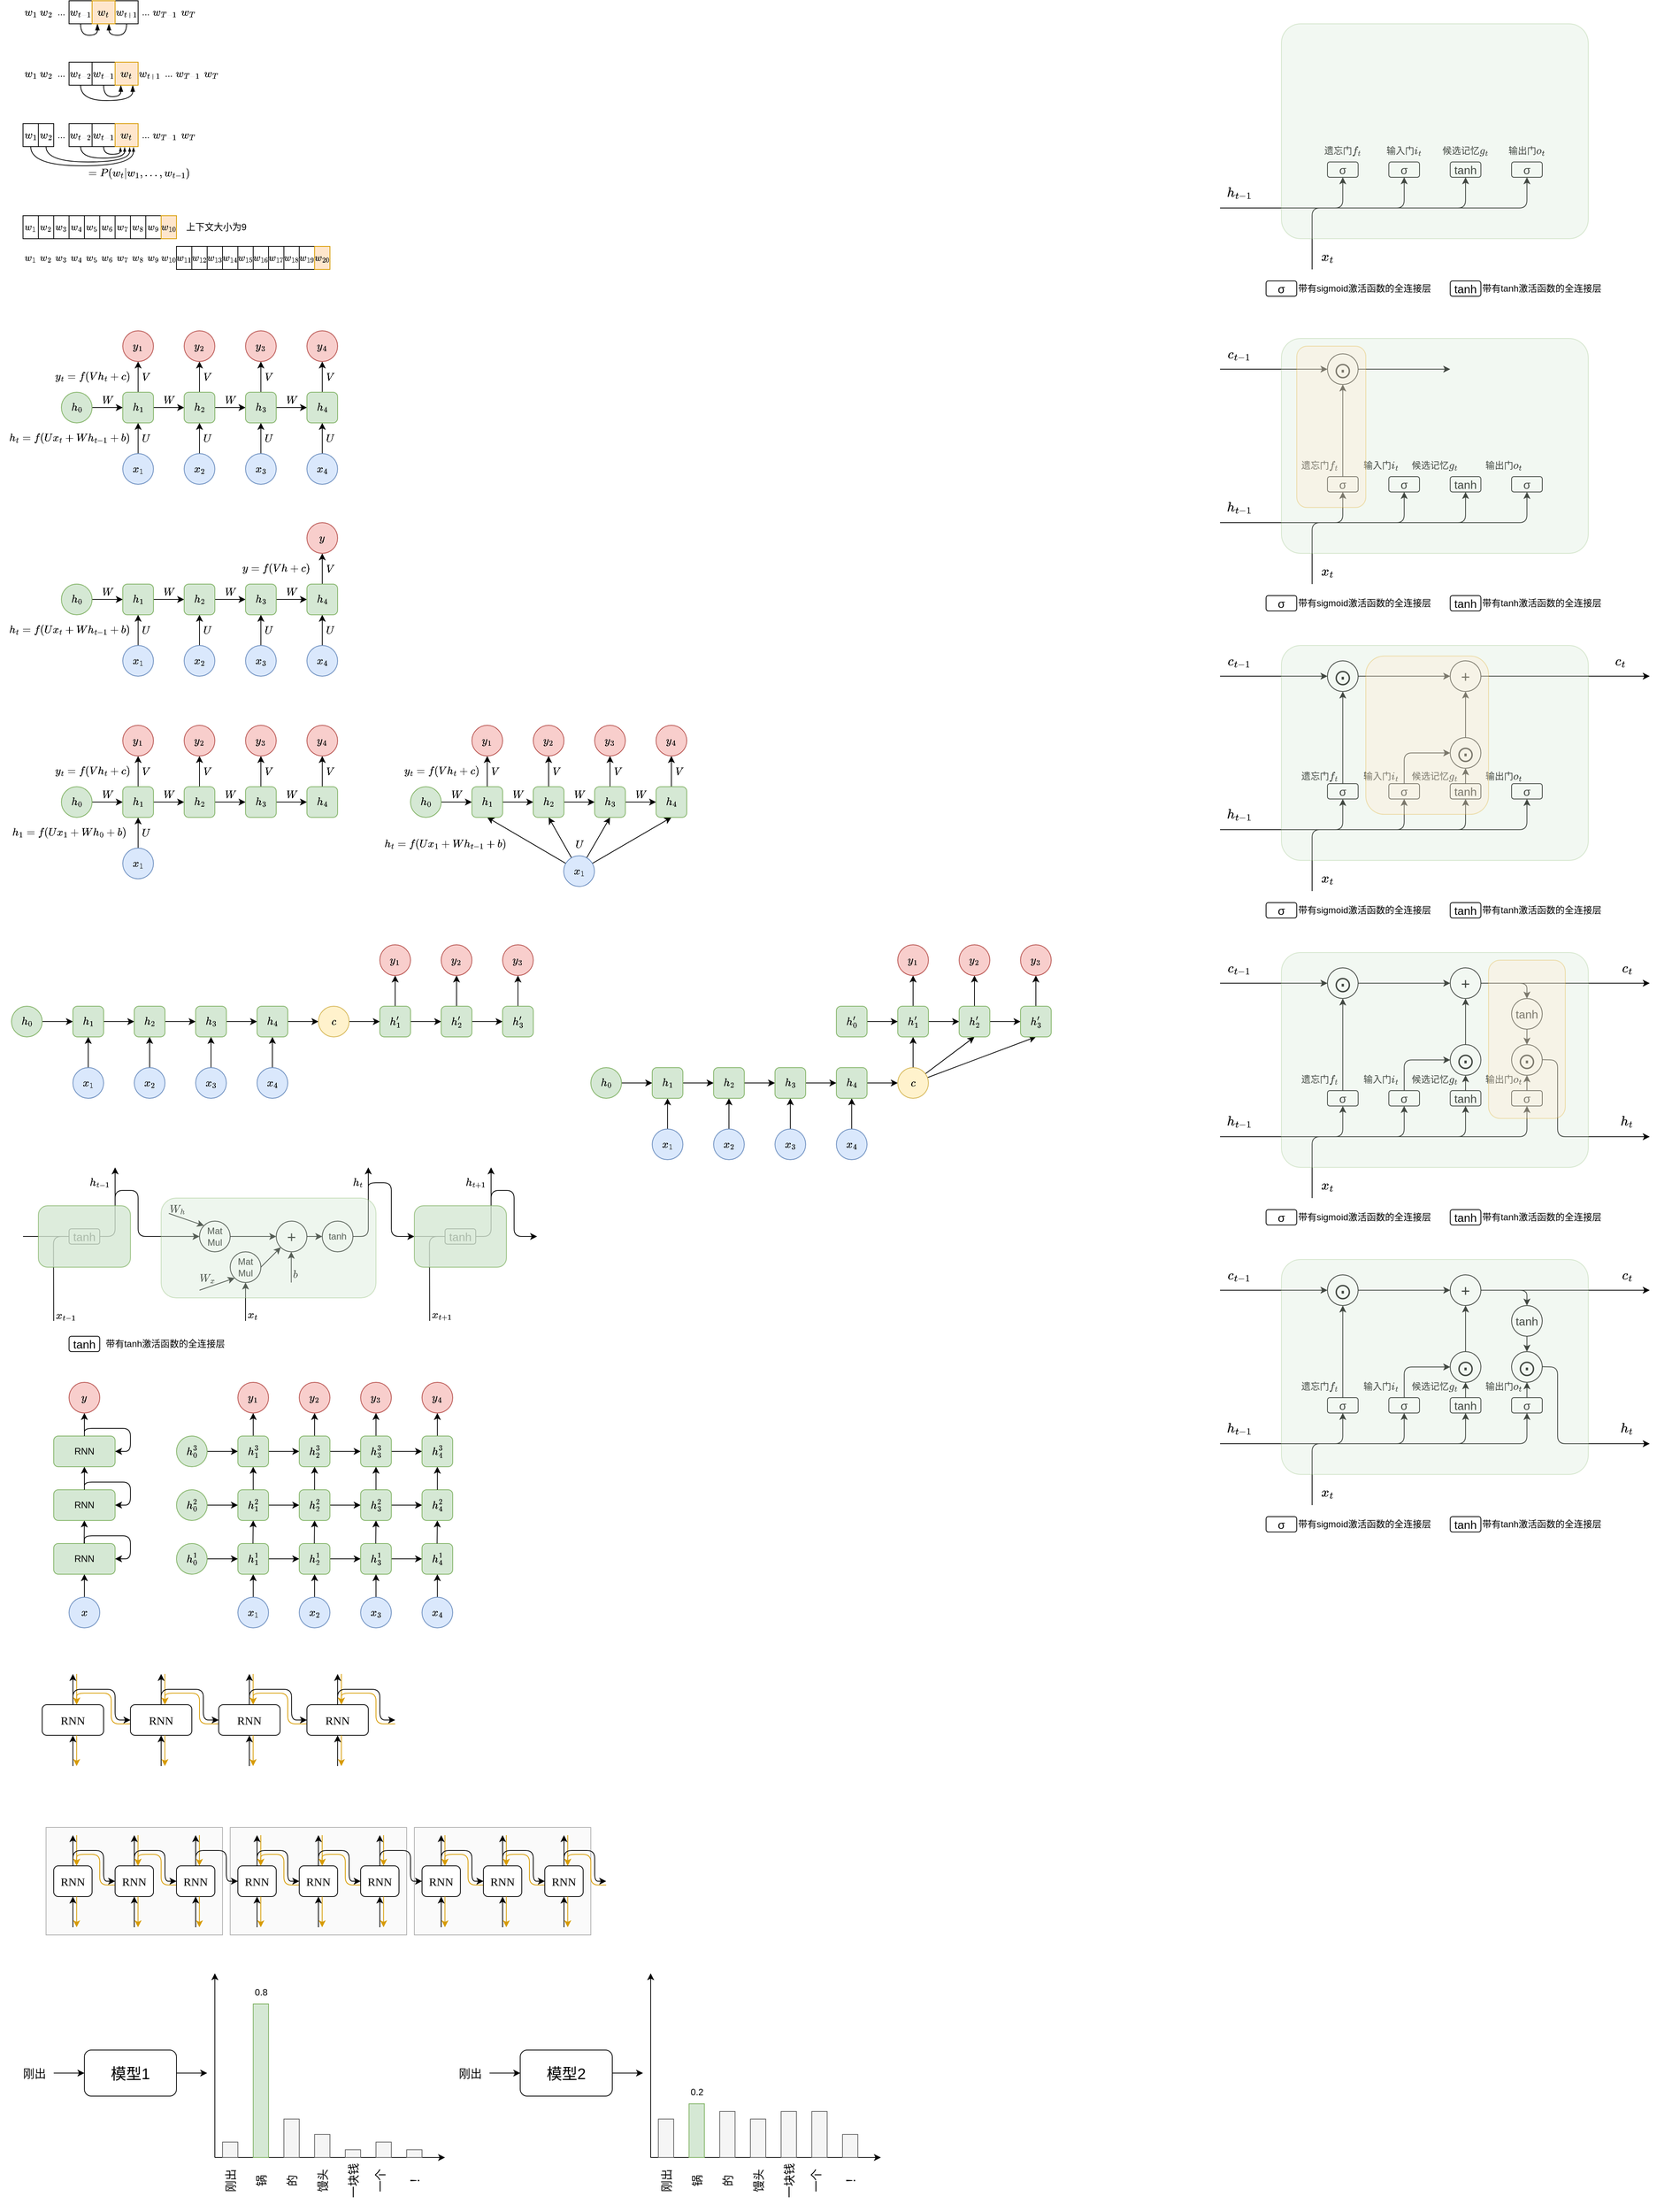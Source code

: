 <mxfile>
    <diagram id="wlUvrd63uYUPT3Bc5z4r" name="Page-1">
        <mxGraphModel dx="1003" dy="473" grid="1" gridSize="10" guides="1" tooltips="1" connect="1" arrows="1" fold="1" page="1" pageScale="1" pageWidth="4681" pageHeight="3300" math="1" shadow="0">
            <root>
                <mxCell id="0"/>
                <mxCell id="1" parent="0"/>
                <mxCell id="597" value="" style="rounded=0;whiteSpace=wrap;html=1;fillColor=#f5f5f5;fontColor=#333333;strokeColor=#666666;opacity=50;" parent="1" vertex="1">
                    <mxGeometry x="550" y="2420" width="230" height="140" as="geometry"/>
                </mxCell>
                <mxCell id="596" value="" style="rounded=0;whiteSpace=wrap;html=1;fillColor=#f5f5f5;fontColor=#333333;strokeColor=#666666;opacity=50;" parent="1" vertex="1">
                    <mxGeometry x="310" y="2420" width="230" height="140" as="geometry"/>
                </mxCell>
                <mxCell id="595" value="" style="rounded=0;whiteSpace=wrap;html=1;fillColor=#f5f5f5;fontColor=#333333;strokeColor=#666666;opacity=50;" parent="1" vertex="1">
                    <mxGeometry x="70" y="2420" width="230" height="140" as="geometry"/>
                </mxCell>
                <mxCell id="516" value="" style="endArrow=none;html=1;entryX=0.5;entryY=1;entryDx=0;entryDy=0;fillColor=#ffe6cc;strokeColor=#d79b00;startArrow=classic;startFill=1;endFill=0;" parent="1" edge="1">
                    <mxGeometry width="50" height="50" relative="1" as="geometry">
                        <mxPoint x="109.88" y="2470" as="sourcePoint"/>
                        <mxPoint x="109.88" y="2430" as="targetPoint"/>
                    </mxGeometry>
                </mxCell>
                <mxCell id="2" value="$$w_1$$" style="text;html=1;align=center;verticalAlign=middle;whiteSpace=wrap;rounded=0;" parent="1" vertex="1">
                    <mxGeometry x="40" y="40" width="20" height="30" as="geometry"/>
                </mxCell>
                <mxCell id="3" value="$$w_2$$" style="text;html=1;align=center;verticalAlign=middle;whiteSpace=wrap;rounded=0;" parent="1" vertex="1">
                    <mxGeometry x="60" y="40" width="20" height="30" as="geometry"/>
                </mxCell>
                <mxCell id="12" style="edgeStyle=orthogonalEdgeStyle;html=1;entryX=0.25;entryY=1;entryDx=0;entryDy=0;curved=1;endArrow=blockThin;endFill=1;" parent="1" source="4" target="5" edge="1">
                    <mxGeometry relative="1" as="geometry">
                        <Array as="points">
                            <mxPoint x="115" y="85"/>
                            <mxPoint x="137" y="85"/>
                            <mxPoint x="137" y="70"/>
                        </Array>
                    </mxGeometry>
                </mxCell>
                <mxCell id="4" value="$$w_{t-1}$$" style="text;html=1;align=center;verticalAlign=middle;whiteSpace=wrap;rounded=0;strokeColor=default;" parent="1" vertex="1">
                    <mxGeometry x="100" y="40" width="30" height="30" as="geometry"/>
                </mxCell>
                <mxCell id="11" style="edgeStyle=orthogonalEdgeStyle;html=1;entryX=0.75;entryY=1;entryDx=0;entryDy=0;curved=1;endArrow=blockThin;endFill=1;" parent="1" source="6" target="5" edge="1">
                    <mxGeometry relative="1" as="geometry">
                        <Array as="points">
                            <mxPoint x="175" y="85"/>
                            <mxPoint x="152" y="85"/>
                            <mxPoint x="152" y="70"/>
                        </Array>
                    </mxGeometry>
                </mxCell>
                <mxCell id="6" value="$$w_{t+1}$$" style="text;html=1;align=center;verticalAlign=middle;whiteSpace=wrap;rounded=0;strokeColor=default;" parent="1" vertex="1">
                    <mxGeometry x="160" y="40" width="30" height="30" as="geometry"/>
                </mxCell>
                <mxCell id="7" value="$$w_{T-1}$$" style="text;html=1;align=center;verticalAlign=middle;whiteSpace=wrap;rounded=0;" parent="1" vertex="1">
                    <mxGeometry x="210" y="40" width="30" height="30" as="geometry"/>
                </mxCell>
                <mxCell id="8" value="$$w_T$$" style="text;html=1;align=center;verticalAlign=middle;whiteSpace=wrap;rounded=0;" parent="1" vertex="1">
                    <mxGeometry x="240" y="40" width="30" height="30" as="geometry"/>
                </mxCell>
                <mxCell id="9" value="..." style="text;html=1;align=center;verticalAlign=middle;whiteSpace=wrap;rounded=0;" parent="1" vertex="1">
                    <mxGeometry x="80" y="40" width="20" height="30" as="geometry"/>
                </mxCell>
                <mxCell id="10" value="..." style="text;html=1;align=center;verticalAlign=middle;whiteSpace=wrap;rounded=0;" parent="1" vertex="1">
                    <mxGeometry x="190" y="40" width="20" height="30" as="geometry"/>
                </mxCell>
                <mxCell id="13" value="$$w_1$$" style="text;html=1;align=center;verticalAlign=middle;whiteSpace=wrap;rounded=0;" parent="1" vertex="1">
                    <mxGeometry x="40" y="120" width="20" height="30" as="geometry"/>
                </mxCell>
                <mxCell id="14" value="$$w_2$$" style="text;html=1;align=center;verticalAlign=middle;whiteSpace=wrap;rounded=0;" parent="1" vertex="1">
                    <mxGeometry x="60" y="120" width="20" height="30" as="geometry"/>
                </mxCell>
                <mxCell id="15" style="edgeStyle=orthogonalEdgeStyle;html=1;entryX=0.75;entryY=1;entryDx=0;entryDy=0;curved=1;endArrow=blockThin;endFill=1;" parent="1" source="16" target="17" edge="1">
                    <mxGeometry relative="1" as="geometry">
                        <Array as="points">
                            <mxPoint x="115" y="170"/>
                            <mxPoint x="183" y="170"/>
                            <mxPoint x="183" y="150"/>
                        </Array>
                    </mxGeometry>
                </mxCell>
                <mxCell id="16" value="$$w_{t-2}$$" style="text;html=1;align=center;verticalAlign=middle;whiteSpace=wrap;rounded=0;strokeColor=default;" parent="1" vertex="1">
                    <mxGeometry x="100" y="120" width="30" height="30" as="geometry"/>
                </mxCell>
                <mxCell id="19" value="$$w_{t+1}$$" style="text;html=1;align=center;verticalAlign=middle;whiteSpace=wrap;rounded=0;strokeColor=none;" parent="1" vertex="1">
                    <mxGeometry x="190" y="120" width="30" height="30" as="geometry"/>
                </mxCell>
                <mxCell id="20" value="$$w_{T-1}$$" style="text;html=1;align=center;verticalAlign=middle;whiteSpace=wrap;rounded=0;" parent="1" vertex="1">
                    <mxGeometry x="240" y="120" width="30" height="30" as="geometry"/>
                </mxCell>
                <mxCell id="21" value="$$w_T$$" style="text;html=1;align=center;verticalAlign=middle;whiteSpace=wrap;rounded=0;" parent="1" vertex="1">
                    <mxGeometry x="270" y="120" width="30" height="30" as="geometry"/>
                </mxCell>
                <mxCell id="22" value="..." style="text;html=1;align=center;verticalAlign=middle;whiteSpace=wrap;rounded=0;" parent="1" vertex="1">
                    <mxGeometry x="80" y="120" width="20" height="30" as="geometry"/>
                </mxCell>
                <mxCell id="23" value="..." style="text;html=1;align=center;verticalAlign=middle;whiteSpace=wrap;rounded=0;" parent="1" vertex="1">
                    <mxGeometry x="220" y="120" width="20" height="30" as="geometry"/>
                </mxCell>
                <mxCell id="26" style="edgeStyle=orthogonalEdgeStyle;html=1;entryX=0.25;entryY=1;entryDx=0;entryDy=0;curved=1;endArrow=blockThin;endFill=1;" parent="1" source="25" target="17" edge="1">
                    <mxGeometry relative="1" as="geometry">
                        <Array as="points">
                            <mxPoint x="145" y="165"/>
                            <mxPoint x="167" y="165"/>
                        </Array>
                    </mxGeometry>
                </mxCell>
                <mxCell id="25" value="$$w_{t-1}$$" style="text;html=1;align=center;verticalAlign=middle;whiteSpace=wrap;rounded=0;strokeColor=default;" parent="1" vertex="1">
                    <mxGeometry x="130" y="120" width="30" height="30" as="geometry"/>
                </mxCell>
                <mxCell id="40" style="edgeStyle=orthogonalEdgeStyle;html=1;curved=1;endSize=3;endArrow=blockThin;endFill=1;" parent="1" source="27" edge="1">
                    <mxGeometry relative="1" as="geometry">
                        <mxPoint x="184" y="231" as="targetPoint"/>
                        <Array as="points">
                            <mxPoint x="50" y="255"/>
                            <mxPoint x="184" y="255"/>
                        </Array>
                    </mxGeometry>
                </mxCell>
                <mxCell id="27" value="$$w_1$$" style="text;html=1;align=center;verticalAlign=middle;whiteSpace=wrap;rounded=0;strokeColor=default;" parent="1" vertex="1">
                    <mxGeometry x="40" y="200" width="20" height="30" as="geometry"/>
                </mxCell>
                <mxCell id="28" value="$$w_2$$" style="text;html=1;align=center;verticalAlign=middle;whiteSpace=wrap;rounded=0;strokeColor=default;" parent="1" vertex="1">
                    <mxGeometry x="60" y="200" width="20" height="30" as="geometry"/>
                </mxCell>
                <mxCell id="29" style="edgeStyle=orthogonalEdgeStyle;html=1;curved=1;endArrow=blockThin;endFill=1;endSize=3;entryX=0.416;entryY=1.033;entryDx=0;entryDy=0;entryPerimeter=0;" parent="1" source="30" target="31" edge="1">
                    <mxGeometry relative="1" as="geometry">
                        <Array as="points">
                            <mxPoint x="115" y="245"/>
                            <mxPoint x="173" y="245"/>
                        </Array>
                        <mxPoint x="170" y="240" as="targetPoint"/>
                    </mxGeometry>
                </mxCell>
                <mxCell id="30" value="$$w_{t-2}$$" style="text;html=1;align=center;verticalAlign=middle;whiteSpace=wrap;rounded=0;strokeColor=default;" parent="1" vertex="1">
                    <mxGeometry x="100" y="200" width="30" height="30" as="geometry"/>
                </mxCell>
                <mxCell id="33" value="$$w_{T-1}$$" style="text;html=1;align=center;verticalAlign=middle;whiteSpace=wrap;rounded=0;" parent="1" vertex="1">
                    <mxGeometry x="210" y="200" width="30" height="30" as="geometry"/>
                </mxCell>
                <mxCell id="34" value="$$w_T$$" style="text;html=1;align=center;verticalAlign=middle;whiteSpace=wrap;rounded=0;" parent="1" vertex="1">
                    <mxGeometry x="240" y="200" width="30" height="30" as="geometry"/>
                </mxCell>
                <mxCell id="35" value="..." style="text;html=1;align=center;verticalAlign=middle;whiteSpace=wrap;rounded=0;" parent="1" vertex="1">
                    <mxGeometry x="80" y="200" width="20" height="30" as="geometry"/>
                </mxCell>
                <mxCell id="36" value="..." style="text;html=1;align=center;verticalAlign=middle;whiteSpace=wrap;rounded=0;" parent="1" vertex="1">
                    <mxGeometry x="190" y="200" width="20" height="30" as="geometry"/>
                </mxCell>
                <mxCell id="37" style="edgeStyle=orthogonalEdgeStyle;html=1;curved=1;endArrow=blockThin;endFill=1;endSize=3;startSize=3;" parent="1" source="38" edge="1">
                    <mxGeometry relative="1" as="geometry">
                        <Array as="points">
                            <mxPoint x="145" y="240"/>
                            <mxPoint x="167" y="240"/>
                        </Array>
                        <mxPoint x="167" y="231" as="targetPoint"/>
                    </mxGeometry>
                </mxCell>
                <mxCell id="38" value="$$w_{t-1}$$" style="text;html=1;align=center;verticalAlign=middle;whiteSpace=wrap;rounded=0;strokeColor=default;" parent="1" vertex="1">
                    <mxGeometry x="130" y="200" width="30" height="30" as="geometry"/>
                </mxCell>
                <mxCell id="39" style="edgeStyle=orthogonalEdgeStyle;html=1;curved=1;endSize=3;endArrow=blockThin;endFill=1;" parent="1" source="28" edge="1">
                    <mxGeometry relative="1" as="geometry">
                        <mxPoint x="179" y="231" as="targetPoint"/>
                        <Array as="points">
                            <mxPoint x="70" y="250"/>
                            <mxPoint x="179" y="250"/>
                        </Array>
                    </mxGeometry>
                </mxCell>
                <mxCell id="31" value="$$w_{t}$$" style="text;html=1;align=center;verticalAlign=middle;whiteSpace=wrap;rounded=0;fillColor=#ffe6cc;strokeColor=#d79b00;" parent="1" vertex="1">
                    <mxGeometry x="160" y="200" width="30" height="30" as="geometry"/>
                </mxCell>
                <mxCell id="17" value="$$w_{t}$$" style="text;html=1;align=center;verticalAlign=middle;whiteSpace=wrap;rounded=0;fillColor=#ffe6cc;strokeColor=#d79b00;" parent="1" vertex="1">
                    <mxGeometry x="160" y="120" width="30" height="30" as="geometry"/>
                </mxCell>
                <mxCell id="5" value="$$w_{t}$$" style="text;html=1;align=center;verticalAlign=middle;whiteSpace=wrap;rounded=0;fillColor=#ffe6cc;strokeColor=#d79b00;" parent="1" vertex="1">
                    <mxGeometry x="130" y="40" width="30" height="30" as="geometry"/>
                </mxCell>
                <mxCell id="41" value="$$=P(w_t|w_1,...,w_{t-1})$$" style="text;html=1;align=center;verticalAlign=middle;whiteSpace=wrap;rounded=0;" parent="1" vertex="1">
                    <mxGeometry x="108" y="252" width="166" height="26" as="geometry"/>
                </mxCell>
                <mxCell id="42" value="$$w_1$$" style="text;html=1;align=center;verticalAlign=middle;whiteSpace=wrap;rounded=0;strokeColor=default;fontSize=11;" parent="1" vertex="1">
                    <mxGeometry x="40" y="320" width="20" height="30" as="geometry"/>
                </mxCell>
                <mxCell id="43" value="$$w_2$$" style="text;html=1;align=center;verticalAlign=middle;whiteSpace=wrap;rounded=0;strokeColor=default;fontSize=11;" parent="1" vertex="1">
                    <mxGeometry x="60" y="320" width="20" height="30" as="geometry"/>
                </mxCell>
                <mxCell id="44" value="$$w_4$$" style="text;html=1;align=center;verticalAlign=middle;whiteSpace=wrap;rounded=0;strokeColor=default;fontSize=11;" parent="1" vertex="1">
                    <mxGeometry x="100" y="320" width="20" height="30" as="geometry"/>
                </mxCell>
                <mxCell id="52" value="$$w_3$$" style="text;html=1;align=center;verticalAlign=middle;whiteSpace=wrap;rounded=0;strokeColor=default;fontSize=11;" parent="1" vertex="1">
                    <mxGeometry x="80" y="320" width="20" height="30" as="geometry"/>
                </mxCell>
                <mxCell id="53" value="$$w_5$$" style="text;html=1;align=center;verticalAlign=middle;whiteSpace=wrap;rounded=0;strokeColor=default;fontSize=11;" parent="1" vertex="1">
                    <mxGeometry x="120" y="320" width="20" height="30" as="geometry"/>
                </mxCell>
                <mxCell id="54" value="$$w_6$$" style="text;html=1;align=center;verticalAlign=middle;whiteSpace=wrap;rounded=0;strokeColor=default;fontSize=11;" parent="1" vertex="1">
                    <mxGeometry x="140" y="320" width="20" height="30" as="geometry"/>
                </mxCell>
                <mxCell id="55" value="$$w_7$$" style="text;html=1;align=center;verticalAlign=middle;whiteSpace=wrap;rounded=0;strokeColor=default;fontSize=11;" parent="1" vertex="1">
                    <mxGeometry x="160" y="320" width="20" height="30" as="geometry"/>
                </mxCell>
                <mxCell id="56" value="$$w_9$$" style="text;html=1;align=center;verticalAlign=middle;whiteSpace=wrap;rounded=0;strokeColor=default;fontSize=11;" parent="1" vertex="1">
                    <mxGeometry x="200" y="320" width="20" height="30" as="geometry"/>
                </mxCell>
                <mxCell id="57" value="$$w_8$$" style="text;html=1;align=center;verticalAlign=middle;whiteSpace=wrap;rounded=0;strokeColor=default;fontSize=11;" parent="1" vertex="1">
                    <mxGeometry x="180" y="320" width="20" height="30" as="geometry"/>
                </mxCell>
                <mxCell id="58" value="$$w_{10}$$" style="text;html=1;align=center;verticalAlign=middle;whiteSpace=wrap;rounded=0;strokeColor=#d79b00;fillColor=#ffe6cc;fontSize=11;" parent="1" vertex="1">
                    <mxGeometry x="220" y="320" width="20" height="30" as="geometry"/>
                </mxCell>
                <mxCell id="59" value="&lt;span style=&quot;color: rgb(0, 0, 0);&quot;&gt;$$w_{11}$$&lt;/span&gt;" style="text;html=1;align=center;verticalAlign=middle;whiteSpace=wrap;rounded=0;strokeColor=default;fontSize=11;" parent="1" vertex="1">
                    <mxGeometry x="240" y="360" width="20" height="30" as="geometry"/>
                </mxCell>
                <mxCell id="60" value="&lt;span style=&quot;color: rgb(0, 0, 0);&quot;&gt;$$w_{12}$$&lt;/span&gt;" style="text;html=1;align=center;verticalAlign=middle;whiteSpace=wrap;rounded=0;strokeColor=default;fontSize=11;" parent="1" vertex="1">
                    <mxGeometry x="260" y="360" width="20" height="30" as="geometry"/>
                </mxCell>
                <mxCell id="61" value="&lt;span style=&quot;color: rgb(0, 0, 0);&quot;&gt;$$w_{14}$$&lt;/span&gt;" style="text;html=1;align=center;verticalAlign=middle;whiteSpace=wrap;rounded=0;strokeColor=default;fontSize=11;" parent="1" vertex="1">
                    <mxGeometry x="300" y="360" width="20" height="30" as="geometry"/>
                </mxCell>
                <mxCell id="62" value="&lt;span style=&quot;color: rgb(0, 0, 0);&quot;&gt;$$w_{13}$$&lt;/span&gt;" style="text;html=1;align=center;verticalAlign=middle;whiteSpace=wrap;rounded=0;strokeColor=default;fontSize=11;" parent="1" vertex="1">
                    <mxGeometry x="280" y="360" width="20" height="30" as="geometry"/>
                </mxCell>
                <mxCell id="63" value="&lt;span style=&quot;color: rgb(0, 0, 0);&quot;&gt;$$w_{15}$$&lt;/span&gt;" style="text;html=1;align=center;verticalAlign=middle;whiteSpace=wrap;rounded=0;strokeColor=default;fontSize=11;" parent="1" vertex="1">
                    <mxGeometry x="320" y="360" width="20" height="30" as="geometry"/>
                </mxCell>
                <mxCell id="64" value="&lt;span style=&quot;color: rgb(0, 0, 0);&quot;&gt;$$w_{16}$$&lt;/span&gt;" style="text;html=1;align=center;verticalAlign=middle;whiteSpace=wrap;rounded=0;strokeColor=default;fontSize=11;" parent="1" vertex="1">
                    <mxGeometry x="340" y="360" width="20" height="30" as="geometry"/>
                </mxCell>
                <mxCell id="65" value="&lt;span style=&quot;color: rgb(0, 0, 0);&quot;&gt;$$w_{17}$$&lt;/span&gt;" style="text;html=1;align=center;verticalAlign=middle;whiteSpace=wrap;rounded=0;strokeColor=default;fontSize=11;" parent="1" vertex="1">
                    <mxGeometry x="360" y="360" width="20" height="30" as="geometry"/>
                </mxCell>
                <mxCell id="66" value="&lt;span style=&quot;color: rgb(0, 0, 0);&quot;&gt;$$w_{19}$$&lt;/span&gt;" style="text;html=1;align=center;verticalAlign=middle;whiteSpace=wrap;rounded=0;strokeColor=default;fontSize=11;" parent="1" vertex="1">
                    <mxGeometry x="400" y="360" width="20" height="30" as="geometry"/>
                </mxCell>
                <mxCell id="67" value="&lt;span style=&quot;color: rgb(0, 0, 0);&quot;&gt;$$w_{18}$$&lt;/span&gt;" style="text;html=1;align=center;verticalAlign=middle;whiteSpace=wrap;rounded=0;strokeColor=default;fontSize=11;" parent="1" vertex="1">
                    <mxGeometry x="380" y="360" width="20" height="30" as="geometry"/>
                </mxCell>
                <mxCell id="68" value="&lt;span style=&quot;color: rgb(0, 0, 0);&quot;&gt;$$w_{20}$$&lt;/span&gt;" style="text;html=1;align=center;verticalAlign=middle;whiteSpace=wrap;rounded=0;strokeColor=#d79b00;fillColor=#ffe6cc;fontSize=11;" parent="1" vertex="1">
                    <mxGeometry x="420" y="360" width="20" height="30" as="geometry"/>
                </mxCell>
                <mxCell id="69" value="$$w_1$$" style="text;html=1;align=center;verticalAlign=middle;whiteSpace=wrap;rounded=0;strokeColor=none;fontSize=11;" parent="1" vertex="1">
                    <mxGeometry x="40" y="360" width="20" height="30" as="geometry"/>
                </mxCell>
                <mxCell id="70" value="$$w_2$$" style="text;html=1;align=center;verticalAlign=middle;whiteSpace=wrap;rounded=0;strokeColor=none;fontSize=11;" parent="1" vertex="1">
                    <mxGeometry x="60" y="360" width="20" height="30" as="geometry"/>
                </mxCell>
                <mxCell id="71" value="$$w_4$$" style="text;html=1;align=center;verticalAlign=middle;whiteSpace=wrap;rounded=0;strokeColor=none;fontSize=11;" parent="1" vertex="1">
                    <mxGeometry x="100" y="360" width="20" height="30" as="geometry"/>
                </mxCell>
                <mxCell id="72" value="$$w_3$$" style="text;html=1;align=center;verticalAlign=middle;whiteSpace=wrap;rounded=0;strokeColor=none;fontSize=11;" parent="1" vertex="1">
                    <mxGeometry x="80" y="360" width="20" height="30" as="geometry"/>
                </mxCell>
                <mxCell id="73" value="$$w_5$$" style="text;html=1;align=center;verticalAlign=middle;whiteSpace=wrap;rounded=0;strokeColor=none;fontSize=11;" parent="1" vertex="1">
                    <mxGeometry x="120" y="360" width="20" height="30" as="geometry"/>
                </mxCell>
                <mxCell id="74" value="$$w_6$$" style="text;html=1;align=center;verticalAlign=middle;whiteSpace=wrap;rounded=0;strokeColor=none;fontSize=11;" parent="1" vertex="1">
                    <mxGeometry x="140" y="360" width="20" height="30" as="geometry"/>
                </mxCell>
                <mxCell id="75" value="$$w_7$$" style="text;html=1;align=center;verticalAlign=middle;whiteSpace=wrap;rounded=0;fontSize=11;" parent="1" vertex="1">
                    <mxGeometry x="160" y="360" width="20" height="30" as="geometry"/>
                </mxCell>
                <mxCell id="76" value="$$w_9$$" style="text;html=1;align=center;verticalAlign=middle;whiteSpace=wrap;rounded=0;fontSize=11;" parent="1" vertex="1">
                    <mxGeometry x="200" y="360" width="20" height="30" as="geometry"/>
                </mxCell>
                <mxCell id="77" value="$$w_8$$" style="text;html=1;align=center;verticalAlign=middle;whiteSpace=wrap;rounded=0;fontSize=11;" parent="1" vertex="1">
                    <mxGeometry x="180" y="360" width="20" height="30" as="geometry"/>
                </mxCell>
                <mxCell id="78" value="$$w_{10}$$" style="text;html=1;align=center;verticalAlign=middle;whiteSpace=wrap;rounded=0;fontSize=11;" parent="1" vertex="1">
                    <mxGeometry x="220" y="360" width="20" height="30" as="geometry"/>
                </mxCell>
                <mxCell id="79" value="上下文大小为9" style="text;html=1;align=center;verticalAlign=middle;whiteSpace=wrap;rounded=0;" parent="1" vertex="1">
                    <mxGeometry x="240" y="320" width="104" height="30" as="geometry"/>
                </mxCell>
                <mxCell id="83" style="edgeStyle=none;html=1;entryX=0.5;entryY=1;entryDx=0;entryDy=0;" parent="1" source="80" target="82" edge="1">
                    <mxGeometry relative="1" as="geometry"/>
                </mxCell>
                <mxCell id="107" value="&lt;span style=&quot;color: rgb(0, 0, 0); font-size: 12px;&quot;&gt;$$U$$&lt;/span&gt;" style="edgeLabel;html=1;align=center;verticalAlign=middle;resizable=0;points=[];labelBackgroundColor=none;" parent="83" vertex="1" connectable="0">
                    <mxGeometry x="-0.288" y="-1" relative="1" as="geometry">
                        <mxPoint x="9" y="-6" as="offset"/>
                    </mxGeometry>
                </mxCell>
                <mxCell id="80" value="&lt;span style=&quot;color: rgb(0, 0, 0);&quot;&gt;$$x_1$$&lt;/span&gt;" style="ellipse;whiteSpace=wrap;html=1;aspect=fixed;fillColor=#dae8fc;strokeColor=#6c8ebf;" parent="1" vertex="1">
                    <mxGeometry x="170" y="630" width="40" height="40" as="geometry"/>
                </mxCell>
                <mxCell id="84" style="edgeStyle=none;html=1;entryX=0;entryY=0.5;entryDx=0;entryDy=0;" parent="1" source="81" target="82" edge="1">
                    <mxGeometry relative="1" as="geometry"/>
                </mxCell>
                <mxCell id="106" value="&lt;span style=&quot;color: rgb(0, 0, 0); font-size: 12px;&quot;&gt;$$W$$&lt;/span&gt;" style="edgeLabel;html=1;align=center;verticalAlign=middle;resizable=0;points=[];labelBackgroundColor=none;" parent="84" vertex="1" connectable="0">
                    <mxGeometry x="-0.171" relative="1" as="geometry">
                        <mxPoint x="3" y="-10" as="offset"/>
                    </mxGeometry>
                </mxCell>
                <mxCell id="81" value="$$h_0$$" style="ellipse;whiteSpace=wrap;html=1;aspect=fixed;fillColor=#d5e8d4;strokeColor=#82b366;" parent="1" vertex="1">
                    <mxGeometry x="90" y="550" width="40" height="40" as="geometry"/>
                </mxCell>
                <mxCell id="94" style="edgeStyle=none;html=1;entryX=0;entryY=0.5;entryDx=0;entryDy=0;" parent="1" source="82" target="87" edge="1">
                    <mxGeometry relative="1" as="geometry"/>
                </mxCell>
                <mxCell id="101" value="" style="edgeStyle=none;html=1;" parent="1" source="82" target="97" edge="1">
                    <mxGeometry relative="1" as="geometry"/>
                </mxCell>
                <mxCell id="114" value="&lt;span style=&quot;font-family: monospace; font-size: 0px; text-align: start; background-color: rgb(251, 251, 251);&quot;&gt;%3CmxGraphModel%3E%3Croot%3E%3CmxCell%20id%3D%220%22%2F%3E%3CmxCell%20id%3D%221%22%20parent%3D%220%22%2F%3E%3CmxCell%20id%3D%222%22%20value%3D%22%26lt%3Bspan%20style%3D%26quot%3Bcolor%3A%20rgb(0%2C%200%2C%200)%3B%20font-size%3A%2012px%3B%26quot%3B%26gt%3B%24%24U%24%24%26lt%3B%2Fspan%26gt%3B%22%20style%3D%22edgeLabel%3Bhtml%3D1%3Balign%3Dcenter%3BverticalAlign%3Dmiddle%3Bresizable%3D0%3Bpoints%3D%5B%5D%3BlabelBackgroundColor%3Dnone%3B%22%20vertex%3D%221%22%20connectable%3D%220%22%20parent%3D%221%22%3E%3CmxGeometry%20x%3D%22150%22%20y%3D%22659.714%22%20as%3D%22geometry%22%2F%3E%3C%2FmxCell%3E%3CmxCell%20id%3D%223%22%20value%3D%22%26lt%3Bspan%20style%3D%26quot%3Bcolor%3A%20rgb(0%2C%200%2C%200)%3B%20font-size%3A%2012px%3B%26quot%3B%26gt%3B%24%24U%24%24%26lt%3B%2Fspan%26gt%3B%22%20style%3D%22edgeLabel%3Bhtml%3D1%3Balign%3Dcenter%3BverticalAlign%3Dmiddle%3Bresizable%3D0%3Bpoints%3D%5B%5D%3BlabelBackgroundColor%3Dnone%3B%22%20vertex%3D%221%22%20connectable%3D%220%22%20parent%3D%221%22%3E%3CmxGeometry%20x%3D%22230%22%20y%3D%22660.004%22%20as%3D%22geometry%22%2F%3E%3C%2FmxCell%3E%3C%2Froot%3E%3C%2FmxGraphModel%3E&lt;/span&gt;" style="edgeLabel;html=1;align=center;verticalAlign=middle;resizable=0;points=[];" parent="101" vertex="1" connectable="0">
                    <mxGeometry x="-0.526" y="1" relative="1" as="geometry">
                        <mxPoint as="offset"/>
                    </mxGeometry>
                </mxCell>
                <mxCell id="115" value="&lt;span style=&quot;color: rgb(0, 0, 0); font-size: 12px;&quot;&gt;$$V$$&lt;/span&gt;" style="edgeLabel;html=1;align=center;verticalAlign=middle;resizable=0;points=[];labelBackgroundColor=none;" parent="101" vertex="1" connectable="0">
                    <mxGeometry x="-0.455" y="1" relative="1" as="geometry">
                        <mxPoint x="11" y="-9" as="offset"/>
                    </mxGeometry>
                </mxCell>
                <mxCell id="82" value="&lt;span style=&quot;color: rgb(0, 0, 0);&quot;&gt;$$h_1$$&lt;/span&gt;" style="rounded=1;whiteSpace=wrap;html=1;aspect=fixed;fillColor=#d5e8d4;strokeColor=#82b366;" parent="1" vertex="1">
                    <mxGeometry x="170" y="550" width="40" height="40" as="geometry"/>
                </mxCell>
                <mxCell id="85" style="edgeStyle=none;html=1;entryX=0.5;entryY=1;entryDx=0;entryDy=0;" parent="1" source="86" target="87" edge="1">
                    <mxGeometry relative="1" as="geometry"/>
                </mxCell>
                <mxCell id="86" value="&lt;span style=&quot;color: rgb(0, 0, 0);&quot;&gt;$$x_2$$&lt;/span&gt;" style="ellipse;whiteSpace=wrap;html=1;aspect=fixed;fillColor=#dae8fc;strokeColor=#6c8ebf;" parent="1" vertex="1">
                    <mxGeometry x="250" y="630" width="40" height="40" as="geometry"/>
                </mxCell>
                <mxCell id="95" style="edgeStyle=none;html=1;entryX=0;entryY=0.5;entryDx=0;entryDy=0;" parent="1" source="87" target="90" edge="1">
                    <mxGeometry relative="1" as="geometry"/>
                </mxCell>
                <mxCell id="102" value="" style="edgeStyle=none;html=1;" parent="1" source="87" target="98" edge="1">
                    <mxGeometry relative="1" as="geometry"/>
                </mxCell>
                <mxCell id="87" value="&lt;span style=&quot;color: rgb(0, 0, 0);&quot;&gt;$$h_2$$&lt;/span&gt;" style="rounded=1;whiteSpace=wrap;html=1;aspect=fixed;fillColor=#d5e8d4;strokeColor=#82b366;" parent="1" vertex="1">
                    <mxGeometry x="250" y="550" width="40" height="40" as="geometry"/>
                </mxCell>
                <mxCell id="88" style="edgeStyle=none;html=1;entryX=0.5;entryY=1;entryDx=0;entryDy=0;" parent="1" source="89" target="90" edge="1">
                    <mxGeometry relative="1" as="geometry"/>
                </mxCell>
                <mxCell id="89" value="&lt;span style=&quot;color: rgb(0, 0, 0);&quot;&gt;$$x_3$$&lt;/span&gt;" style="ellipse;whiteSpace=wrap;html=1;aspect=fixed;fillColor=#dae8fc;strokeColor=#6c8ebf;" parent="1" vertex="1">
                    <mxGeometry x="330" y="630" width="40" height="40" as="geometry"/>
                </mxCell>
                <mxCell id="96" style="edgeStyle=none;html=1;entryX=0;entryY=0.5;entryDx=0;entryDy=0;" parent="1" source="90" target="93" edge="1">
                    <mxGeometry relative="1" as="geometry"/>
                </mxCell>
                <mxCell id="103" value="" style="edgeStyle=none;html=1;" parent="1" source="90" target="99" edge="1">
                    <mxGeometry relative="1" as="geometry"/>
                </mxCell>
                <mxCell id="90" value="&lt;span style=&quot;color: rgb(0, 0, 0);&quot;&gt;$$h_3$$&lt;/span&gt;" style="rounded=1;whiteSpace=wrap;html=1;aspect=fixed;fillColor=#d5e8d4;strokeColor=#82b366;" parent="1" vertex="1">
                    <mxGeometry x="330" y="550" width="40" height="40" as="geometry"/>
                </mxCell>
                <mxCell id="91" style="edgeStyle=none;html=1;entryX=0.5;entryY=1;entryDx=0;entryDy=0;" parent="1" source="92" target="93" edge="1">
                    <mxGeometry relative="1" as="geometry"/>
                </mxCell>
                <mxCell id="92" value="&lt;span style=&quot;color: rgb(0, 0, 0);&quot;&gt;$$x_4$$&lt;/span&gt;" style="ellipse;whiteSpace=wrap;html=1;aspect=fixed;fillColor=#dae8fc;strokeColor=#6c8ebf;" parent="1" vertex="1">
                    <mxGeometry x="410" y="630" width="40" height="40" as="geometry"/>
                </mxCell>
                <mxCell id="104" value="" style="edgeStyle=none;html=1;" parent="1" source="93" target="100" edge="1">
                    <mxGeometry relative="1" as="geometry"/>
                </mxCell>
                <mxCell id="93" value="&lt;span style=&quot;color: rgb(0, 0, 0);&quot;&gt;$$h_4$$&lt;/span&gt;" style="rounded=1;whiteSpace=wrap;html=1;aspect=fixed;fillColor=#d5e8d4;strokeColor=#82b366;" parent="1" vertex="1">
                    <mxGeometry x="410" y="550" width="40" height="40" as="geometry"/>
                </mxCell>
                <mxCell id="97" value="&lt;span style=&quot;color: rgb(0, 0, 0);&quot;&gt;$$y_1$$&lt;/span&gt;" style="ellipse;whiteSpace=wrap;html=1;aspect=fixed;fillColor=#f8cecc;strokeColor=#b85450;" parent="1" vertex="1">
                    <mxGeometry x="170" y="470" width="40" height="40" as="geometry"/>
                </mxCell>
                <mxCell id="98" value="&lt;span style=&quot;color: rgb(0, 0, 0);&quot;&gt;$$y_2$$&lt;/span&gt;" style="ellipse;whiteSpace=wrap;html=1;aspect=fixed;fillColor=#f8cecc;strokeColor=#b85450;" parent="1" vertex="1">
                    <mxGeometry x="250" y="470" width="40" height="40" as="geometry"/>
                </mxCell>
                <mxCell id="99" value="&lt;span style=&quot;color: rgb(0, 0, 0);&quot;&gt;$$y_3$$&lt;/span&gt;" style="ellipse;whiteSpace=wrap;html=1;aspect=fixed;fillColor=#f8cecc;strokeColor=#b85450;" parent="1" vertex="1">
                    <mxGeometry x="330" y="470" width="40" height="40" as="geometry"/>
                </mxCell>
                <mxCell id="100" value="&lt;span style=&quot;color: rgb(0, 0, 0);&quot;&gt;$$y_4$$&lt;/span&gt;" style="ellipse;whiteSpace=wrap;html=1;aspect=fixed;fillColor=#f8cecc;strokeColor=#b85450;" parent="1" vertex="1">
                    <mxGeometry x="410" y="470" width="40" height="40" as="geometry"/>
                </mxCell>
                <mxCell id="108" value="&lt;span style=&quot;color: rgb(0, 0, 0); font-size: 12px;&quot;&gt;$$W$$&lt;/span&gt;" style="edgeLabel;html=1;align=center;verticalAlign=middle;resizable=0;points=[];labelBackgroundColor=none;" parent="1" vertex="1" connectable="0">
                    <mxGeometry x="229.997" y="560" as="geometry"/>
                </mxCell>
                <mxCell id="109" value="&lt;span style=&quot;color: rgb(0, 0, 0); font-size: 12px;&quot;&gt;$$W$$&lt;/span&gt;" style="edgeLabel;html=1;align=center;verticalAlign=middle;resizable=0;points=[];labelBackgroundColor=none;" parent="1" vertex="1" connectable="0">
                    <mxGeometry x="309.667" y="560" as="geometry"/>
                </mxCell>
                <mxCell id="110" value="&lt;span style=&quot;color: rgb(0, 0, 0); font-size: 12px;&quot;&gt;$$W$$&lt;/span&gt;" style="edgeLabel;html=1;align=center;verticalAlign=middle;resizable=0;points=[];labelBackgroundColor=none;" parent="1" vertex="1" connectable="0">
                    <mxGeometry x="389.997" y="560" as="geometry"/>
                </mxCell>
                <mxCell id="111" value="&lt;span style=&quot;color: rgb(0, 0, 0); font-size: 12px;&quot;&gt;$$U$$&lt;/span&gt;" style="edgeLabel;html=1;align=center;verticalAlign=middle;resizable=0;points=[];labelBackgroundColor=none;" parent="1" vertex="1" connectable="0">
                    <mxGeometry x="280" y="610.004" as="geometry"/>
                </mxCell>
                <mxCell id="112" value="&lt;span style=&quot;color: rgb(0, 0, 0); font-size: 12px;&quot;&gt;$$U$$&lt;/span&gt;" style="edgeLabel;html=1;align=center;verticalAlign=middle;resizable=0;points=[];labelBackgroundColor=none;" parent="1" vertex="1" connectable="0">
                    <mxGeometry x="360" y="609.714" as="geometry"/>
                </mxCell>
                <mxCell id="113" value="&lt;span style=&quot;color: rgb(0, 0, 0); font-size: 12px;&quot;&gt;$$U$$&lt;/span&gt;" style="edgeLabel;html=1;align=center;verticalAlign=middle;resizable=0;points=[];labelBackgroundColor=none;" parent="1" vertex="1" connectable="0">
                    <mxGeometry x="440" y="610.004" as="geometry"/>
                </mxCell>
                <mxCell id="116" value="&lt;span style=&quot;color: rgb(0, 0, 0); font-size: 12px;&quot;&gt;$$V$$&lt;/span&gt;" style="edgeLabel;html=1;align=center;verticalAlign=middle;resizable=0;points=[];labelBackgroundColor=none;" parent="1" vertex="1" connectable="0">
                    <mxGeometry x="280" y="529.998" as="geometry"/>
                </mxCell>
                <mxCell id="117" value="&lt;span style=&quot;color: rgb(0, 0, 0); font-size: 12px;&quot;&gt;$$V$$&lt;/span&gt;" style="edgeLabel;html=1;align=center;verticalAlign=middle;resizable=0;points=[];labelBackgroundColor=none;" parent="1" vertex="1" connectable="0">
                    <mxGeometry x="360" y="530.028" as="geometry"/>
                </mxCell>
                <mxCell id="118" value="&lt;span style=&quot;color: rgb(0, 0, 0); font-size: 12px;&quot;&gt;$$V$$&lt;/span&gt;" style="edgeLabel;html=1;align=center;verticalAlign=middle;resizable=0;points=[];labelBackgroundColor=none;" parent="1" vertex="1" connectable="0">
                    <mxGeometry x="440" y="529.978" as="geometry"/>
                </mxCell>
                <mxCell id="119" value="$$h_t=f(Ux_t+Wh_{t-1}+b)$$" style="text;html=1;align=center;verticalAlign=middle;resizable=0;points=[];autosize=1;strokeColor=none;fillColor=none;" parent="1" vertex="1">
                    <mxGeometry x="10" y="594.71" width="180" height="30" as="geometry"/>
                </mxCell>
                <mxCell id="120" value="$$y_t=f(Vh_t+c)$$" style="text;html=1;align=center;verticalAlign=middle;resizable=0;points=[];autosize=1;strokeColor=none;fillColor=none;" parent="1" vertex="1">
                    <mxGeometry x="70" y="514.98" width="120" height="30" as="geometry"/>
                </mxCell>
                <mxCell id="121" style="edgeStyle=none;html=1;entryX=0.5;entryY=1;entryDx=0;entryDy=0;" parent="1" source="123" target="131" edge="1">
                    <mxGeometry relative="1" as="geometry"/>
                </mxCell>
                <mxCell id="122" value="&lt;span style=&quot;color: rgb(0, 0, 0); font-size: 12px;&quot;&gt;$$U$$&lt;/span&gt;" style="edgeLabel;html=1;align=center;verticalAlign=middle;resizable=0;points=[];labelBackgroundColor=none;" parent="121" vertex="1" connectable="0">
                    <mxGeometry x="-0.288" y="-1" relative="1" as="geometry">
                        <mxPoint x="9" y="-6" as="offset"/>
                    </mxGeometry>
                </mxCell>
                <mxCell id="123" value="&lt;span style=&quot;color: rgb(0, 0, 0);&quot;&gt;$$x_1$$&lt;/span&gt;" style="ellipse;whiteSpace=wrap;html=1;aspect=fixed;fillColor=#dae8fc;strokeColor=#6c8ebf;" parent="1" vertex="1">
                    <mxGeometry x="170" y="880" width="40" height="40" as="geometry"/>
                </mxCell>
                <mxCell id="124" style="edgeStyle=none;html=1;entryX=0;entryY=0.5;entryDx=0;entryDy=0;" parent="1" source="126" target="131" edge="1">
                    <mxGeometry relative="1" as="geometry"/>
                </mxCell>
                <mxCell id="125" value="&lt;span style=&quot;color: rgb(0, 0, 0); font-size: 12px;&quot;&gt;$$W$$&lt;/span&gt;" style="edgeLabel;html=1;align=center;verticalAlign=middle;resizable=0;points=[];labelBackgroundColor=none;" parent="124" vertex="1" connectable="0">
                    <mxGeometry x="-0.171" relative="1" as="geometry">
                        <mxPoint x="3" y="-10" as="offset"/>
                    </mxGeometry>
                </mxCell>
                <mxCell id="126" value="$$h_0$$" style="ellipse;whiteSpace=wrap;html=1;aspect=fixed;fillColor=#d5e8d4;strokeColor=#82b366;" parent="1" vertex="1">
                    <mxGeometry x="90" y="800" width="40" height="40" as="geometry"/>
                </mxCell>
                <mxCell id="127" style="edgeStyle=none;html=1;entryX=0;entryY=0.5;entryDx=0;entryDy=0;" parent="1" source="131" target="136" edge="1">
                    <mxGeometry relative="1" as="geometry"/>
                </mxCell>
                <mxCell id="131" value="&lt;span style=&quot;color: rgb(0, 0, 0);&quot;&gt;$$h_1$$&lt;/span&gt;" style="rounded=1;whiteSpace=wrap;html=1;aspect=fixed;fillColor=#d5e8d4;strokeColor=#82b366;" parent="1" vertex="1">
                    <mxGeometry x="170" y="800" width="40" height="40" as="geometry"/>
                </mxCell>
                <mxCell id="132" style="edgeStyle=none;html=1;entryX=0.5;entryY=1;entryDx=0;entryDy=0;" parent="1" source="133" target="136" edge="1">
                    <mxGeometry relative="1" as="geometry"/>
                </mxCell>
                <mxCell id="133" value="&lt;span style=&quot;color: rgb(0, 0, 0);&quot;&gt;$$x_2$$&lt;/span&gt;" style="ellipse;whiteSpace=wrap;html=1;aspect=fixed;fillColor=#dae8fc;strokeColor=#6c8ebf;" parent="1" vertex="1">
                    <mxGeometry x="250" y="880" width="40" height="40" as="geometry"/>
                </mxCell>
                <mxCell id="134" style="edgeStyle=none;html=1;entryX=0;entryY=0.5;entryDx=0;entryDy=0;" parent="1" source="136" target="141" edge="1">
                    <mxGeometry relative="1" as="geometry"/>
                </mxCell>
                <mxCell id="136" value="&lt;span style=&quot;color: rgb(0, 0, 0);&quot;&gt;$$h_2$$&lt;/span&gt;" style="rounded=1;whiteSpace=wrap;html=1;aspect=fixed;fillColor=#d5e8d4;strokeColor=#82b366;" parent="1" vertex="1">
                    <mxGeometry x="250" y="800" width="40" height="40" as="geometry"/>
                </mxCell>
                <mxCell id="137" style="edgeStyle=none;html=1;entryX=0.5;entryY=1;entryDx=0;entryDy=0;" parent="1" source="138" target="141" edge="1">
                    <mxGeometry relative="1" as="geometry"/>
                </mxCell>
                <mxCell id="138" value="&lt;span style=&quot;color: rgb(0, 0, 0);&quot;&gt;$$x_3$$&lt;/span&gt;" style="ellipse;whiteSpace=wrap;html=1;aspect=fixed;fillColor=#dae8fc;strokeColor=#6c8ebf;" parent="1" vertex="1">
                    <mxGeometry x="330" y="880" width="40" height="40" as="geometry"/>
                </mxCell>
                <mxCell id="139" style="edgeStyle=none;html=1;entryX=0;entryY=0.5;entryDx=0;entryDy=0;" parent="1" source="141" target="145" edge="1">
                    <mxGeometry relative="1" as="geometry"/>
                </mxCell>
                <mxCell id="141" value="&lt;span style=&quot;color: rgb(0, 0, 0);&quot;&gt;$$h_3$$&lt;/span&gt;" style="rounded=1;whiteSpace=wrap;html=1;aspect=fixed;fillColor=#d5e8d4;strokeColor=#82b366;" parent="1" vertex="1">
                    <mxGeometry x="330" y="800" width="40" height="40" as="geometry"/>
                </mxCell>
                <mxCell id="142" style="edgeStyle=none;html=1;entryX=0.5;entryY=1;entryDx=0;entryDy=0;" parent="1" source="143" target="145" edge="1">
                    <mxGeometry relative="1" as="geometry"/>
                </mxCell>
                <mxCell id="143" value="&lt;span style=&quot;color: rgb(0, 0, 0);&quot;&gt;$$x_4$$&lt;/span&gt;" style="ellipse;whiteSpace=wrap;html=1;aspect=fixed;fillColor=#dae8fc;strokeColor=#6c8ebf;" parent="1" vertex="1">
                    <mxGeometry x="410" y="880" width="40" height="40" as="geometry"/>
                </mxCell>
                <mxCell id="144" value="" style="edgeStyle=none;html=1;" parent="1" source="145" target="149" edge="1">
                    <mxGeometry relative="1" as="geometry"/>
                </mxCell>
                <mxCell id="145" value="&lt;span style=&quot;color: rgb(0, 0, 0);&quot;&gt;$$h_4$$&lt;/span&gt;" style="rounded=1;whiteSpace=wrap;html=1;aspect=fixed;fillColor=#d5e8d4;strokeColor=#82b366;" parent="1" vertex="1">
                    <mxGeometry x="410" y="800" width="40" height="40" as="geometry"/>
                </mxCell>
                <mxCell id="149" value="&lt;span style=&quot;color: rgb(0, 0, 0);&quot;&gt;$$y$$&lt;/span&gt;" style="ellipse;whiteSpace=wrap;html=1;aspect=fixed;fillColor=#f8cecc;strokeColor=#b85450;" parent="1" vertex="1">
                    <mxGeometry x="410" y="720" width="40" height="40" as="geometry"/>
                </mxCell>
                <mxCell id="150" value="&lt;span style=&quot;color: rgb(0, 0, 0); font-size: 12px;&quot;&gt;$$W$$&lt;/span&gt;" style="edgeLabel;html=1;align=center;verticalAlign=middle;resizable=0;points=[];labelBackgroundColor=none;" parent="1" vertex="1" connectable="0">
                    <mxGeometry x="229.997" y="810" as="geometry"/>
                </mxCell>
                <mxCell id="151" value="&lt;span style=&quot;color: rgb(0, 0, 0); font-size: 12px;&quot;&gt;$$W$$&lt;/span&gt;" style="edgeLabel;html=1;align=center;verticalAlign=middle;resizable=0;points=[];labelBackgroundColor=none;" parent="1" vertex="1" connectable="0">
                    <mxGeometry x="309.667" y="810" as="geometry"/>
                </mxCell>
                <mxCell id="152" value="&lt;span style=&quot;color: rgb(0, 0, 0); font-size: 12px;&quot;&gt;$$W$$&lt;/span&gt;" style="edgeLabel;html=1;align=center;verticalAlign=middle;resizable=0;points=[];labelBackgroundColor=none;" parent="1" vertex="1" connectable="0">
                    <mxGeometry x="389.997" y="810" as="geometry"/>
                </mxCell>
                <mxCell id="153" value="&lt;span style=&quot;color: rgb(0, 0, 0); font-size: 12px;&quot;&gt;$$U$$&lt;/span&gt;" style="edgeLabel;html=1;align=center;verticalAlign=middle;resizable=0;points=[];labelBackgroundColor=none;" parent="1" vertex="1" connectable="0">
                    <mxGeometry x="280" y="860.004" as="geometry"/>
                </mxCell>
                <mxCell id="154" value="&lt;span style=&quot;color: rgb(0, 0, 0); font-size: 12px;&quot;&gt;$$U$$&lt;/span&gt;" style="edgeLabel;html=1;align=center;verticalAlign=middle;resizable=0;points=[];labelBackgroundColor=none;" parent="1" vertex="1" connectable="0">
                    <mxGeometry x="360" y="859.714" as="geometry"/>
                </mxCell>
                <mxCell id="155" value="&lt;span style=&quot;color: rgb(0, 0, 0); font-size: 12px;&quot;&gt;$$U$$&lt;/span&gt;" style="edgeLabel;html=1;align=center;verticalAlign=middle;resizable=0;points=[];labelBackgroundColor=none;" parent="1" vertex="1" connectable="0">
                    <mxGeometry x="440" y="860.004" as="geometry"/>
                </mxCell>
                <mxCell id="158" value="&lt;span style=&quot;color: rgb(0, 0, 0); font-size: 12px;&quot;&gt;$$V$$&lt;/span&gt;" style="edgeLabel;html=1;align=center;verticalAlign=middle;resizable=0;points=[];labelBackgroundColor=none;" parent="1" vertex="1" connectable="0">
                    <mxGeometry x="440" y="779.978" as="geometry"/>
                </mxCell>
                <mxCell id="159" value="$$h_t=f(Ux_t+Wh_{t-1}+b)$$" style="text;html=1;align=center;verticalAlign=middle;resizable=0;points=[];autosize=1;strokeColor=none;fillColor=none;" parent="1" vertex="1">
                    <mxGeometry x="10" y="844.71" width="180" height="30" as="geometry"/>
                </mxCell>
                <mxCell id="160" value="$$y=f(Vh+c)$$" style="text;html=1;align=center;verticalAlign=middle;resizable=0;points=[];autosize=1;strokeColor=none;fillColor=none;" parent="1" vertex="1">
                    <mxGeometry x="321.67" y="766.98" width="97" height="26" as="geometry"/>
                </mxCell>
                <mxCell id="161" style="edgeStyle=none;html=1;entryX=0.5;entryY=1;entryDx=0;entryDy=0;" parent="1" source="163" target="171" edge="1">
                    <mxGeometry relative="1" as="geometry"/>
                </mxCell>
                <mxCell id="162" value="&lt;span style=&quot;color: rgb(0, 0, 0); font-size: 12px;&quot;&gt;$$U$$&lt;/span&gt;" style="edgeLabel;html=1;align=center;verticalAlign=middle;resizable=0;points=[];labelBackgroundColor=none;" parent="161" vertex="1" connectable="0">
                    <mxGeometry x="-0.288" y="-1" relative="1" as="geometry">
                        <mxPoint x="9" y="-6" as="offset"/>
                    </mxGeometry>
                </mxCell>
                <mxCell id="163" value="&lt;span style=&quot;color: rgb(0, 0, 0);&quot;&gt;$$x_1$$&lt;/span&gt;" style="ellipse;whiteSpace=wrap;html=1;aspect=fixed;fillColor=#dae8fc;strokeColor=#6c8ebf;" parent="1" vertex="1">
                    <mxGeometry x="170" y="1144" width="40" height="40" as="geometry"/>
                </mxCell>
                <mxCell id="164" style="edgeStyle=none;html=1;entryX=0;entryY=0.5;entryDx=0;entryDy=0;" parent="1" source="166" target="171" edge="1">
                    <mxGeometry relative="1" as="geometry"/>
                </mxCell>
                <mxCell id="165" value="&lt;span style=&quot;color: rgb(0, 0, 0); font-size: 12px;&quot;&gt;$$W$$&lt;/span&gt;" style="edgeLabel;html=1;align=center;verticalAlign=middle;resizable=0;points=[];labelBackgroundColor=none;" parent="164" vertex="1" connectable="0">
                    <mxGeometry x="-0.171" relative="1" as="geometry">
                        <mxPoint x="3" y="-10" as="offset"/>
                    </mxGeometry>
                </mxCell>
                <mxCell id="166" value="$$h_0$$" style="ellipse;whiteSpace=wrap;html=1;aspect=fixed;fillColor=#d5e8d4;strokeColor=#82b366;" parent="1" vertex="1">
                    <mxGeometry x="90" y="1064" width="40" height="40" as="geometry"/>
                </mxCell>
                <mxCell id="167" style="edgeStyle=none;html=1;entryX=0;entryY=0.5;entryDx=0;entryDy=0;" parent="1" source="171" target="176" edge="1">
                    <mxGeometry relative="1" as="geometry"/>
                </mxCell>
                <mxCell id="168" value="" style="edgeStyle=none;html=1;" parent="1" source="171" target="186" edge="1">
                    <mxGeometry relative="1" as="geometry"/>
                </mxCell>
                <mxCell id="169" value="&lt;span style=&quot;font-family: monospace; font-size: 0px; text-align: start; background-color: rgb(251, 251, 251);&quot;&gt;%3CmxGraphModel%3E%3Croot%3E%3CmxCell%20id%3D%220%22%2F%3E%3CmxCell%20id%3D%221%22%20parent%3D%220%22%2F%3E%3CmxCell%20id%3D%222%22%20value%3D%22%26lt%3Bspan%20style%3D%26quot%3Bcolor%3A%20rgb(0%2C%200%2C%200)%3B%20font-size%3A%2012px%3B%26quot%3B%26gt%3B%24%24U%24%24%26lt%3B%2Fspan%26gt%3B%22%20style%3D%22edgeLabel%3Bhtml%3D1%3Balign%3Dcenter%3BverticalAlign%3Dmiddle%3Bresizable%3D0%3Bpoints%3D%5B%5D%3BlabelBackgroundColor%3Dnone%3B%22%20vertex%3D%221%22%20connectable%3D%220%22%20parent%3D%221%22%3E%3CmxGeometry%20x%3D%22150%22%20y%3D%22659.714%22%20as%3D%22geometry%22%2F%3E%3C%2FmxCell%3E%3CmxCell%20id%3D%223%22%20value%3D%22%26lt%3Bspan%20style%3D%26quot%3Bcolor%3A%20rgb(0%2C%200%2C%200)%3B%20font-size%3A%2012px%3B%26quot%3B%26gt%3B%24%24U%24%24%26lt%3B%2Fspan%26gt%3B%22%20style%3D%22edgeLabel%3Bhtml%3D1%3Balign%3Dcenter%3BverticalAlign%3Dmiddle%3Bresizable%3D0%3Bpoints%3D%5B%5D%3BlabelBackgroundColor%3Dnone%3B%22%20vertex%3D%221%22%20connectable%3D%220%22%20parent%3D%221%22%3E%3CmxGeometry%20x%3D%22230%22%20y%3D%22660.004%22%20as%3D%22geometry%22%2F%3E%3C%2FmxCell%3E%3C%2Froot%3E%3C%2FmxGraphModel%3E&lt;/span&gt;" style="edgeLabel;html=1;align=center;verticalAlign=middle;resizable=0;points=[];" parent="168" vertex="1" connectable="0">
                    <mxGeometry x="-0.526" y="1" relative="1" as="geometry">
                        <mxPoint as="offset"/>
                    </mxGeometry>
                </mxCell>
                <mxCell id="170" value="&lt;span style=&quot;color: rgb(0, 0, 0); font-size: 12px;&quot;&gt;$$V$$&lt;/span&gt;" style="edgeLabel;html=1;align=center;verticalAlign=middle;resizable=0;points=[];labelBackgroundColor=none;" parent="168" vertex="1" connectable="0">
                    <mxGeometry x="-0.455" y="1" relative="1" as="geometry">
                        <mxPoint x="11" y="-9" as="offset"/>
                    </mxGeometry>
                </mxCell>
                <mxCell id="171" value="&lt;span style=&quot;color: rgb(0, 0, 0);&quot;&gt;$$h_1$$&lt;/span&gt;" style="rounded=1;whiteSpace=wrap;html=1;aspect=fixed;fillColor=#d5e8d4;strokeColor=#82b366;" parent="1" vertex="1">
                    <mxGeometry x="170" y="1064" width="40" height="40" as="geometry"/>
                </mxCell>
                <mxCell id="174" style="edgeStyle=none;html=1;entryX=0;entryY=0.5;entryDx=0;entryDy=0;" parent="1" source="176" target="181" edge="1">
                    <mxGeometry relative="1" as="geometry"/>
                </mxCell>
                <mxCell id="175" value="" style="edgeStyle=none;html=1;" parent="1" source="176" target="187" edge="1">
                    <mxGeometry relative="1" as="geometry"/>
                </mxCell>
                <mxCell id="176" value="&lt;span style=&quot;color: rgb(0, 0, 0);&quot;&gt;$$h_2$$&lt;/span&gt;" style="rounded=1;whiteSpace=wrap;html=1;aspect=fixed;fillColor=#d5e8d4;strokeColor=#82b366;" parent="1" vertex="1">
                    <mxGeometry x="250" y="1064" width="40" height="40" as="geometry"/>
                </mxCell>
                <mxCell id="179" style="edgeStyle=none;html=1;entryX=0;entryY=0.5;entryDx=0;entryDy=0;" parent="1" source="181" target="185" edge="1">
                    <mxGeometry relative="1" as="geometry"/>
                </mxCell>
                <mxCell id="180" value="" style="edgeStyle=none;html=1;" parent="1" source="181" target="188" edge="1">
                    <mxGeometry relative="1" as="geometry"/>
                </mxCell>
                <mxCell id="181" value="&lt;span style=&quot;color: rgb(0, 0, 0);&quot;&gt;$$h_3$$&lt;/span&gt;" style="rounded=1;whiteSpace=wrap;html=1;aspect=fixed;fillColor=#d5e8d4;strokeColor=#82b366;" parent="1" vertex="1">
                    <mxGeometry x="330" y="1064" width="40" height="40" as="geometry"/>
                </mxCell>
                <mxCell id="184" value="" style="edgeStyle=none;html=1;" parent="1" source="185" target="189" edge="1">
                    <mxGeometry relative="1" as="geometry"/>
                </mxCell>
                <mxCell id="185" value="&lt;span style=&quot;color: rgb(0, 0, 0);&quot;&gt;$$h_4$$&lt;/span&gt;" style="rounded=1;whiteSpace=wrap;html=1;aspect=fixed;fillColor=#d5e8d4;strokeColor=#82b366;" parent="1" vertex="1">
                    <mxGeometry x="410" y="1064" width="40" height="40" as="geometry"/>
                </mxCell>
                <mxCell id="186" value="&lt;span style=&quot;color: rgb(0, 0, 0);&quot;&gt;$$y_1$$&lt;/span&gt;" style="ellipse;whiteSpace=wrap;html=1;aspect=fixed;fillColor=#f8cecc;strokeColor=#b85450;" parent="1" vertex="1">
                    <mxGeometry x="170" y="984" width="40" height="40" as="geometry"/>
                </mxCell>
                <mxCell id="187" value="&lt;span style=&quot;color: rgb(0, 0, 0);&quot;&gt;$$y_2$$&lt;/span&gt;" style="ellipse;whiteSpace=wrap;html=1;aspect=fixed;fillColor=#f8cecc;strokeColor=#b85450;" parent="1" vertex="1">
                    <mxGeometry x="250" y="984" width="40" height="40" as="geometry"/>
                </mxCell>
                <mxCell id="188" value="&lt;span style=&quot;color: rgb(0, 0, 0);&quot;&gt;$$y_3$$&lt;/span&gt;" style="ellipse;whiteSpace=wrap;html=1;aspect=fixed;fillColor=#f8cecc;strokeColor=#b85450;" parent="1" vertex="1">
                    <mxGeometry x="330" y="984" width="40" height="40" as="geometry"/>
                </mxCell>
                <mxCell id="189" value="&lt;span style=&quot;color: rgb(0, 0, 0);&quot;&gt;$$y_4$$&lt;/span&gt;" style="ellipse;whiteSpace=wrap;html=1;aspect=fixed;fillColor=#f8cecc;strokeColor=#b85450;" parent="1" vertex="1">
                    <mxGeometry x="410" y="984" width="40" height="40" as="geometry"/>
                </mxCell>
                <mxCell id="190" value="&lt;span style=&quot;color: rgb(0, 0, 0); font-size: 12px;&quot;&gt;$$W$$&lt;/span&gt;" style="edgeLabel;html=1;align=center;verticalAlign=middle;resizable=0;points=[];labelBackgroundColor=none;" parent="1" vertex="1" connectable="0">
                    <mxGeometry x="229.997" y="1074" as="geometry"/>
                </mxCell>
                <mxCell id="191" value="&lt;span style=&quot;color: rgb(0, 0, 0); font-size: 12px;&quot;&gt;$$W$$&lt;/span&gt;" style="edgeLabel;html=1;align=center;verticalAlign=middle;resizable=0;points=[];labelBackgroundColor=none;" parent="1" vertex="1" connectable="0">
                    <mxGeometry x="309.667" y="1074" as="geometry"/>
                </mxCell>
                <mxCell id="192" value="&lt;span style=&quot;color: rgb(0, 0, 0); font-size: 12px;&quot;&gt;$$W$$&lt;/span&gt;" style="edgeLabel;html=1;align=center;verticalAlign=middle;resizable=0;points=[];labelBackgroundColor=none;" parent="1" vertex="1" connectable="0">
                    <mxGeometry x="389.997" y="1074" as="geometry"/>
                </mxCell>
                <mxCell id="196" value="&lt;span style=&quot;color: rgb(0, 0, 0); font-size: 12px;&quot;&gt;$$V$$&lt;/span&gt;" style="edgeLabel;html=1;align=center;verticalAlign=middle;resizable=0;points=[];labelBackgroundColor=none;" parent="1" vertex="1" connectable="0">
                    <mxGeometry x="280" y="1043.998" as="geometry"/>
                </mxCell>
                <mxCell id="197" value="&lt;span style=&quot;color: rgb(0, 0, 0); font-size: 12px;&quot;&gt;$$V$$&lt;/span&gt;" style="edgeLabel;html=1;align=center;verticalAlign=middle;resizable=0;points=[];labelBackgroundColor=none;" parent="1" vertex="1" connectable="0">
                    <mxGeometry x="360" y="1044.028" as="geometry"/>
                </mxCell>
                <mxCell id="198" value="&lt;span style=&quot;color: rgb(0, 0, 0); font-size: 12px;&quot;&gt;$$V$$&lt;/span&gt;" style="edgeLabel;html=1;align=center;verticalAlign=middle;resizable=0;points=[];labelBackgroundColor=none;" parent="1" vertex="1" connectable="0">
                    <mxGeometry x="440" y="1043.978" as="geometry"/>
                </mxCell>
                <mxCell id="199" value="$$h_1=f(Ux_1+Wh_0+b)$$" style="text;html=1;align=center;verticalAlign=middle;resizable=0;points=[];autosize=1;strokeColor=none;fillColor=none;" parent="1" vertex="1">
                    <mxGeometry x="15" y="1108.71" width="170" height="30" as="geometry"/>
                </mxCell>
                <mxCell id="200" value="$$y_t=f(Vh_t+c)$$" style="text;html=1;align=center;verticalAlign=middle;resizable=0;points=[];autosize=1;strokeColor=none;fillColor=none;" parent="1" vertex="1">
                    <mxGeometry x="70" y="1028.98" width="120" height="30" as="geometry"/>
                </mxCell>
                <mxCell id="201" style="edgeStyle=none;html=1;entryX=0.5;entryY=1;entryDx=0;entryDy=0;" parent="1" source="203" target="211" edge="1">
                    <mxGeometry relative="1" as="geometry"/>
                </mxCell>
                <mxCell id="202" value="&lt;span style=&quot;color: rgb(0, 0, 0); font-size: 12px;&quot;&gt;$$U$$&lt;/span&gt;" style="edgeLabel;html=1;align=center;verticalAlign=middle;resizable=0;points=[];labelBackgroundColor=none;" parent="201" vertex="1" connectable="0">
                    <mxGeometry x="-0.288" y="-1" relative="1" as="geometry">
                        <mxPoint x="53" y="-3" as="offset"/>
                    </mxGeometry>
                </mxCell>
                <mxCell id="232" style="edgeStyle=none;html=1;entryX=0.5;entryY=1;entryDx=0;entryDy=0;" parent="1" source="203" target="214" edge="1">
                    <mxGeometry relative="1" as="geometry"/>
                </mxCell>
                <mxCell id="233" style="edgeStyle=none;html=1;entryX=0.5;entryY=1;entryDx=0;entryDy=0;" parent="1" source="203" target="217" edge="1">
                    <mxGeometry relative="1" as="geometry"/>
                </mxCell>
                <mxCell id="234" style="edgeStyle=none;html=1;entryX=0.5;entryY=1;entryDx=0;entryDy=0;" parent="1" source="203" target="219" edge="1">
                    <mxGeometry relative="1" as="geometry"/>
                </mxCell>
                <mxCell id="203" value="&lt;span style=&quot;color: rgb(0, 0, 0);&quot;&gt;$$x_1$$&lt;/span&gt;" style="ellipse;whiteSpace=wrap;html=1;aspect=fixed;fillColor=#dae8fc;strokeColor=#6c8ebf;" parent="1" vertex="1">
                    <mxGeometry x="744.67" y="1154" width="40" height="40" as="geometry"/>
                </mxCell>
                <mxCell id="204" style="edgeStyle=none;html=1;entryX=0;entryY=0.5;entryDx=0;entryDy=0;" parent="1" source="206" target="211" edge="1">
                    <mxGeometry relative="1" as="geometry"/>
                </mxCell>
                <mxCell id="205" value="&lt;span style=&quot;color: rgb(0, 0, 0); font-size: 12px;&quot;&gt;$$W$$&lt;/span&gt;" style="edgeLabel;html=1;align=center;verticalAlign=middle;resizable=0;points=[];labelBackgroundColor=none;" parent="204" vertex="1" connectable="0">
                    <mxGeometry x="-0.171" relative="1" as="geometry">
                        <mxPoint x="3" y="-10" as="offset"/>
                    </mxGeometry>
                </mxCell>
                <mxCell id="206" value="$$h_0$$" style="ellipse;whiteSpace=wrap;html=1;aspect=fixed;fillColor=#d5e8d4;strokeColor=#82b366;" parent="1" vertex="1">
                    <mxGeometry x="545" y="1064" width="40" height="40" as="geometry"/>
                </mxCell>
                <mxCell id="207" style="edgeStyle=none;html=1;entryX=0;entryY=0.5;entryDx=0;entryDy=0;" parent="1" source="211" target="214" edge="1">
                    <mxGeometry relative="1" as="geometry"/>
                </mxCell>
                <mxCell id="208" value="" style="edgeStyle=none;html=1;" parent="1" source="211" target="220" edge="1">
                    <mxGeometry relative="1" as="geometry"/>
                </mxCell>
                <mxCell id="209" value="&lt;span style=&quot;font-family: monospace; font-size: 0px; text-align: start; background-color: rgb(251, 251, 251);&quot;&gt;%3CmxGraphModel%3E%3Croot%3E%3CmxCell%20id%3D%220%22%2F%3E%3CmxCell%20id%3D%221%22%20parent%3D%220%22%2F%3E%3CmxCell%20id%3D%222%22%20value%3D%22%26lt%3Bspan%20style%3D%26quot%3Bcolor%3A%20rgb(0%2C%200%2C%200)%3B%20font-size%3A%2012px%3B%26quot%3B%26gt%3B%24%24U%24%24%26lt%3B%2Fspan%26gt%3B%22%20style%3D%22edgeLabel%3Bhtml%3D1%3Balign%3Dcenter%3BverticalAlign%3Dmiddle%3Bresizable%3D0%3Bpoints%3D%5B%5D%3BlabelBackgroundColor%3Dnone%3B%22%20vertex%3D%221%22%20connectable%3D%220%22%20parent%3D%221%22%3E%3CmxGeometry%20x%3D%22150%22%20y%3D%22659.714%22%20as%3D%22geometry%22%2F%3E%3C%2FmxCell%3E%3CmxCell%20id%3D%223%22%20value%3D%22%26lt%3Bspan%20style%3D%26quot%3Bcolor%3A%20rgb(0%2C%200%2C%200)%3B%20font-size%3A%2012px%3B%26quot%3B%26gt%3B%24%24U%24%24%26lt%3B%2Fspan%26gt%3B%22%20style%3D%22edgeLabel%3Bhtml%3D1%3Balign%3Dcenter%3BverticalAlign%3Dmiddle%3Bresizable%3D0%3Bpoints%3D%5B%5D%3BlabelBackgroundColor%3Dnone%3B%22%20vertex%3D%221%22%20connectable%3D%220%22%20parent%3D%221%22%3E%3CmxGeometry%20x%3D%22230%22%20y%3D%22660.004%22%20as%3D%22geometry%22%2F%3E%3C%2FmxCell%3E%3C%2Froot%3E%3C%2FmxGraphModel%3E&lt;/span&gt;" style="edgeLabel;html=1;align=center;verticalAlign=middle;resizable=0;points=[];" parent="208" vertex="1" connectable="0">
                    <mxGeometry x="-0.526" y="1" relative="1" as="geometry">
                        <mxPoint as="offset"/>
                    </mxGeometry>
                </mxCell>
                <mxCell id="210" value="&lt;span style=&quot;color: rgb(0, 0, 0); font-size: 12px;&quot;&gt;$$V$$&lt;/span&gt;" style="edgeLabel;html=1;align=center;verticalAlign=middle;resizable=0;points=[];labelBackgroundColor=none;" parent="208" vertex="1" connectable="0">
                    <mxGeometry x="-0.455" y="1" relative="1" as="geometry">
                        <mxPoint x="11" y="-9" as="offset"/>
                    </mxGeometry>
                </mxCell>
                <mxCell id="211" value="&lt;span style=&quot;color: rgb(0, 0, 0);&quot;&gt;$$h_1$$&lt;/span&gt;" style="rounded=1;whiteSpace=wrap;html=1;aspect=fixed;fillColor=#d5e8d4;strokeColor=#82b366;" parent="1" vertex="1">
                    <mxGeometry x="625" y="1064" width="40" height="40" as="geometry"/>
                </mxCell>
                <mxCell id="212" style="edgeStyle=none;html=1;entryX=0;entryY=0.5;entryDx=0;entryDy=0;" parent="1" source="214" target="217" edge="1">
                    <mxGeometry relative="1" as="geometry"/>
                </mxCell>
                <mxCell id="213" value="" style="edgeStyle=none;html=1;" parent="1" source="214" target="221" edge="1">
                    <mxGeometry relative="1" as="geometry"/>
                </mxCell>
                <mxCell id="214" value="&lt;span style=&quot;color: rgb(0, 0, 0);&quot;&gt;$$h_2$$&lt;/span&gt;" style="rounded=1;whiteSpace=wrap;html=1;aspect=fixed;fillColor=#d5e8d4;strokeColor=#82b366;" parent="1" vertex="1">
                    <mxGeometry x="705" y="1064" width="40" height="40" as="geometry"/>
                </mxCell>
                <mxCell id="215" style="edgeStyle=none;html=1;entryX=0;entryY=0.5;entryDx=0;entryDy=0;" parent="1" source="217" target="219" edge="1">
                    <mxGeometry relative="1" as="geometry"/>
                </mxCell>
                <mxCell id="216" value="" style="edgeStyle=none;html=1;" parent="1" source="217" target="222" edge="1">
                    <mxGeometry relative="1" as="geometry"/>
                </mxCell>
                <mxCell id="217" value="&lt;span style=&quot;color: rgb(0, 0, 0);&quot;&gt;$$h_3$$&lt;/span&gt;" style="rounded=1;whiteSpace=wrap;html=1;aspect=fixed;fillColor=#d5e8d4;strokeColor=#82b366;" parent="1" vertex="1">
                    <mxGeometry x="785" y="1064" width="40" height="40" as="geometry"/>
                </mxCell>
                <mxCell id="218" value="" style="edgeStyle=none;html=1;" parent="1" source="219" target="223" edge="1">
                    <mxGeometry relative="1" as="geometry"/>
                </mxCell>
                <mxCell id="219" value="&lt;span style=&quot;color: rgb(0, 0, 0);&quot;&gt;$$h_4$$&lt;/span&gt;" style="rounded=1;whiteSpace=wrap;html=1;aspect=fixed;fillColor=#d5e8d4;strokeColor=#82b366;" parent="1" vertex="1">
                    <mxGeometry x="865" y="1064" width="40" height="40" as="geometry"/>
                </mxCell>
                <mxCell id="220" value="&lt;span style=&quot;color: rgb(0, 0, 0);&quot;&gt;$$y_1$$&lt;/span&gt;" style="ellipse;whiteSpace=wrap;html=1;aspect=fixed;fillColor=#f8cecc;strokeColor=#b85450;" parent="1" vertex="1">
                    <mxGeometry x="625" y="984" width="40" height="40" as="geometry"/>
                </mxCell>
                <mxCell id="221" value="&lt;span style=&quot;color: rgb(0, 0, 0);&quot;&gt;$$y_2$$&lt;/span&gt;" style="ellipse;whiteSpace=wrap;html=1;aspect=fixed;fillColor=#f8cecc;strokeColor=#b85450;" parent="1" vertex="1">
                    <mxGeometry x="705" y="984" width="40" height="40" as="geometry"/>
                </mxCell>
                <mxCell id="222" value="&lt;span style=&quot;color: rgb(0, 0, 0);&quot;&gt;$$y_3$$&lt;/span&gt;" style="ellipse;whiteSpace=wrap;html=1;aspect=fixed;fillColor=#f8cecc;strokeColor=#b85450;" parent="1" vertex="1">
                    <mxGeometry x="785" y="984" width="40" height="40" as="geometry"/>
                </mxCell>
                <mxCell id="223" value="&lt;span style=&quot;color: rgb(0, 0, 0);&quot;&gt;$$y_4$$&lt;/span&gt;" style="ellipse;whiteSpace=wrap;html=1;aspect=fixed;fillColor=#f8cecc;strokeColor=#b85450;" parent="1" vertex="1">
                    <mxGeometry x="865" y="984" width="40" height="40" as="geometry"/>
                </mxCell>
                <mxCell id="224" value="&lt;span style=&quot;color: rgb(0, 0, 0); font-size: 12px;&quot;&gt;$$W$$&lt;/span&gt;" style="edgeLabel;html=1;align=center;verticalAlign=middle;resizable=0;points=[];labelBackgroundColor=none;" parent="1" vertex="1" connectable="0">
                    <mxGeometry x="684.997" y="1074" as="geometry"/>
                </mxCell>
                <mxCell id="225" value="&lt;span style=&quot;color: rgb(0, 0, 0); font-size: 12px;&quot;&gt;$$W$$&lt;/span&gt;" style="edgeLabel;html=1;align=center;verticalAlign=middle;resizable=0;points=[];labelBackgroundColor=none;" parent="1" vertex="1" connectable="0">
                    <mxGeometry x="764.667" y="1074" as="geometry"/>
                </mxCell>
                <mxCell id="226" value="&lt;span style=&quot;color: rgb(0, 0, 0); font-size: 12px;&quot;&gt;$$W$$&lt;/span&gt;" style="edgeLabel;html=1;align=center;verticalAlign=middle;resizable=0;points=[];labelBackgroundColor=none;" parent="1" vertex="1" connectable="0">
                    <mxGeometry x="844.997" y="1074" as="geometry"/>
                </mxCell>
                <mxCell id="227" value="&lt;span style=&quot;color: rgb(0, 0, 0); font-size: 12px;&quot;&gt;$$V$$&lt;/span&gt;" style="edgeLabel;html=1;align=center;verticalAlign=middle;resizable=0;points=[];labelBackgroundColor=none;" parent="1" vertex="1" connectable="0">
                    <mxGeometry x="735" y="1043.998" as="geometry"/>
                </mxCell>
                <mxCell id="228" value="&lt;span style=&quot;color: rgb(0, 0, 0); font-size: 12px;&quot;&gt;$$V$$&lt;/span&gt;" style="edgeLabel;html=1;align=center;verticalAlign=middle;resizable=0;points=[];labelBackgroundColor=none;" parent="1" vertex="1" connectable="0">
                    <mxGeometry x="815" y="1044.028" as="geometry"/>
                </mxCell>
                <mxCell id="229" value="&lt;span style=&quot;color: rgb(0, 0, 0); font-size: 12px;&quot;&gt;$$V$$&lt;/span&gt;" style="edgeLabel;html=1;align=center;verticalAlign=middle;resizable=0;points=[];labelBackgroundColor=none;" parent="1" vertex="1" connectable="0">
                    <mxGeometry x="895" y="1043.978" as="geometry"/>
                </mxCell>
                <mxCell id="230" value="$$h_t=f(Ux_1+Wh_{t-1}+b)$$" style="text;html=1;align=center;verticalAlign=middle;resizable=0;points=[];autosize=1;strokeColor=none;fillColor=none;" parent="1" vertex="1">
                    <mxGeometry x="500" y="1124" width="180" height="30" as="geometry"/>
                </mxCell>
                <mxCell id="231" value="$$y_t=f(Vh_t+c)$$" style="text;html=1;align=center;verticalAlign=middle;resizable=0;points=[];autosize=1;strokeColor=none;fillColor=none;" parent="1" vertex="1">
                    <mxGeometry x="525" y="1028.98" width="120" height="30" as="geometry"/>
                </mxCell>
                <mxCell id="235" style="edgeStyle=none;html=1;entryX=0.5;entryY=1;entryDx=0;entryDy=0;" parent="1" source="237" target="245" edge="1">
                    <mxGeometry relative="1" as="geometry"/>
                </mxCell>
                <mxCell id="237" value="&lt;span style=&quot;color: rgb(0, 0, 0);&quot;&gt;$$x_1$$&lt;/span&gt;" style="ellipse;whiteSpace=wrap;html=1;aspect=fixed;fillColor=#dae8fc;strokeColor=#6c8ebf;" parent="1" vertex="1">
                    <mxGeometry x="105" y="1430" width="40" height="40" as="geometry"/>
                </mxCell>
                <mxCell id="238" style="edgeStyle=none;html=1;entryX=0;entryY=0.5;entryDx=0;entryDy=0;" parent="1" source="240" target="245" edge="1">
                    <mxGeometry relative="1" as="geometry"/>
                </mxCell>
                <mxCell id="240" value="$$h_0$$" style="ellipse;whiteSpace=wrap;html=1;aspect=fixed;fillColor=#d5e8d4;strokeColor=#82b366;" parent="1" vertex="1">
                    <mxGeometry x="25" y="1350" width="40" height="40" as="geometry"/>
                </mxCell>
                <mxCell id="241" style="edgeStyle=none;html=1;entryX=0;entryY=0.5;entryDx=0;entryDy=0;" parent="1" source="245" target="250" edge="1">
                    <mxGeometry relative="1" as="geometry"/>
                </mxCell>
                <mxCell id="242" value="" style="edgeStyle=none;html=1;" parent="1" target="260" edge="1">
                    <mxGeometry relative="1" as="geometry">
                        <mxPoint x="525" y="1350" as="sourcePoint"/>
                    </mxGeometry>
                </mxCell>
                <mxCell id="243" value="&lt;span style=&quot;font-family: monospace; font-size: 0px; text-align: start; background-color: rgb(251, 251, 251);&quot;&gt;%3CmxGraphModel%3E%3Croot%3E%3CmxCell%20id%3D%220%22%2F%3E%3CmxCell%20id%3D%221%22%20parent%3D%220%22%2F%3E%3CmxCell%20id%3D%222%22%20value%3D%22%26lt%3Bspan%20style%3D%26quot%3Bcolor%3A%20rgb(0%2C%200%2C%200)%3B%20font-size%3A%2012px%3B%26quot%3B%26gt%3B%24%24U%24%24%26lt%3B%2Fspan%26gt%3B%22%20style%3D%22edgeLabel%3Bhtml%3D1%3Balign%3Dcenter%3BverticalAlign%3Dmiddle%3Bresizable%3D0%3Bpoints%3D%5B%5D%3BlabelBackgroundColor%3Dnone%3B%22%20vertex%3D%221%22%20connectable%3D%220%22%20parent%3D%221%22%3E%3CmxGeometry%20x%3D%22150%22%20y%3D%22659.714%22%20as%3D%22geometry%22%2F%3E%3C%2FmxCell%3E%3CmxCell%20id%3D%223%22%20value%3D%22%26lt%3Bspan%20style%3D%26quot%3Bcolor%3A%20rgb(0%2C%200%2C%200)%3B%20font-size%3A%2012px%3B%26quot%3B%26gt%3B%24%24U%24%24%26lt%3B%2Fspan%26gt%3B%22%20style%3D%22edgeLabel%3Bhtml%3D1%3Balign%3Dcenter%3BverticalAlign%3Dmiddle%3Bresizable%3D0%3Bpoints%3D%5B%5D%3BlabelBackgroundColor%3Dnone%3B%22%20vertex%3D%221%22%20connectable%3D%220%22%20parent%3D%221%22%3E%3CmxGeometry%20x%3D%22230%22%20y%3D%22660.004%22%20as%3D%22geometry%22%2F%3E%3C%2FmxCell%3E%3C%2Froot%3E%3C%2FmxGraphModel%3E&lt;/span&gt;" style="edgeLabel;html=1;align=center;verticalAlign=middle;resizable=0;points=[];" parent="242" vertex="1" connectable="0">
                    <mxGeometry x="-0.526" y="1" relative="1" as="geometry">
                        <mxPoint as="offset"/>
                    </mxGeometry>
                </mxCell>
                <mxCell id="245" value="&lt;span style=&quot;color: rgb(0, 0, 0);&quot;&gt;$$h_1$$&lt;/span&gt;" style="rounded=1;whiteSpace=wrap;html=1;aspect=fixed;fillColor=#d5e8d4;strokeColor=#82b366;" parent="1" vertex="1">
                    <mxGeometry x="105" y="1350" width="40" height="40" as="geometry"/>
                </mxCell>
                <mxCell id="246" style="edgeStyle=none;html=1;entryX=0.5;entryY=1;entryDx=0;entryDy=0;" parent="1" source="247" target="250" edge="1">
                    <mxGeometry relative="1" as="geometry"/>
                </mxCell>
                <mxCell id="247" value="&lt;span style=&quot;color: rgb(0, 0, 0);&quot;&gt;$$x_2$$&lt;/span&gt;" style="ellipse;whiteSpace=wrap;html=1;aspect=fixed;fillColor=#dae8fc;strokeColor=#6c8ebf;" parent="1" vertex="1">
                    <mxGeometry x="185" y="1430" width="40" height="40" as="geometry"/>
                </mxCell>
                <mxCell id="248" style="edgeStyle=none;html=1;entryX=0;entryY=0.5;entryDx=0;entryDy=0;" parent="1" source="250" target="255" edge="1">
                    <mxGeometry relative="1" as="geometry"/>
                </mxCell>
                <mxCell id="249" value="" style="edgeStyle=none;html=1;" parent="1" target="261" edge="1">
                    <mxGeometry relative="1" as="geometry">
                        <mxPoint x="605" y="1350" as="sourcePoint"/>
                    </mxGeometry>
                </mxCell>
                <mxCell id="250" value="&lt;span style=&quot;color: rgb(0, 0, 0);&quot;&gt;$$h_2$$&lt;/span&gt;" style="rounded=1;whiteSpace=wrap;html=1;aspect=fixed;fillColor=#d5e8d4;strokeColor=#82b366;" parent="1" vertex="1">
                    <mxGeometry x="185" y="1350" width="40" height="40" as="geometry"/>
                </mxCell>
                <mxCell id="251" style="edgeStyle=none;html=1;entryX=0.5;entryY=1;entryDx=0;entryDy=0;" parent="1" source="252" target="255" edge="1">
                    <mxGeometry relative="1" as="geometry"/>
                </mxCell>
                <mxCell id="252" value="&lt;span style=&quot;color: rgb(0, 0, 0);&quot;&gt;$$x_3$$&lt;/span&gt;" style="ellipse;whiteSpace=wrap;html=1;aspect=fixed;fillColor=#dae8fc;strokeColor=#6c8ebf;" parent="1" vertex="1">
                    <mxGeometry x="265" y="1430" width="40" height="40" as="geometry"/>
                </mxCell>
                <mxCell id="253" style="edgeStyle=none;html=1;entryX=0;entryY=0.5;entryDx=0;entryDy=0;" parent="1" source="255" target="259" edge="1">
                    <mxGeometry relative="1" as="geometry"/>
                </mxCell>
                <mxCell id="254" value="" style="edgeStyle=none;html=1;" parent="1" target="262" edge="1">
                    <mxGeometry relative="1" as="geometry">
                        <mxPoint x="685" y="1350" as="sourcePoint"/>
                    </mxGeometry>
                </mxCell>
                <mxCell id="255" value="&lt;span style=&quot;color: rgb(0, 0, 0);&quot;&gt;$$h_3$$&lt;/span&gt;" style="rounded=1;whiteSpace=wrap;html=1;aspect=fixed;fillColor=#d5e8d4;strokeColor=#82b366;" parent="1" vertex="1">
                    <mxGeometry x="265" y="1350" width="40" height="40" as="geometry"/>
                </mxCell>
                <mxCell id="256" style="edgeStyle=none;html=1;entryX=0.5;entryY=1;entryDx=0;entryDy=0;" parent="1" source="257" target="259" edge="1">
                    <mxGeometry relative="1" as="geometry"/>
                </mxCell>
                <mxCell id="257" value="&lt;span style=&quot;color: rgb(0, 0, 0);&quot;&gt;$$x_4$$&lt;/span&gt;" style="ellipse;whiteSpace=wrap;html=1;aspect=fixed;fillColor=#dae8fc;strokeColor=#6c8ebf;" parent="1" vertex="1">
                    <mxGeometry x="345" y="1430" width="40" height="40" as="geometry"/>
                </mxCell>
                <mxCell id="276" value="" style="edgeStyle=none;html=1;" parent="1" source="259" target="275" edge="1">
                    <mxGeometry relative="1" as="geometry"/>
                </mxCell>
                <mxCell id="259" value="&lt;span style=&quot;color: rgb(0, 0, 0);&quot;&gt;$$h_4$$&lt;/span&gt;" style="rounded=1;whiteSpace=wrap;html=1;aspect=fixed;fillColor=#d5e8d4;strokeColor=#82b366;" parent="1" vertex="1">
                    <mxGeometry x="345" y="1350" width="40" height="40" as="geometry"/>
                </mxCell>
                <mxCell id="260" value="&lt;span style=&quot;color: rgb(0, 0, 0);&quot;&gt;$$y_1$$&lt;/span&gt;" style="ellipse;whiteSpace=wrap;html=1;aspect=fixed;fillColor=#f8cecc;strokeColor=#b85450;" parent="1" vertex="1">
                    <mxGeometry x="505" y="1270" width="40" height="40" as="geometry"/>
                </mxCell>
                <mxCell id="261" value="&lt;span style=&quot;color: rgb(0, 0, 0);&quot;&gt;$$y_2$$&lt;/span&gt;" style="ellipse;whiteSpace=wrap;html=1;aspect=fixed;fillColor=#f8cecc;strokeColor=#b85450;" parent="1" vertex="1">
                    <mxGeometry x="585" y="1270" width="40" height="40" as="geometry"/>
                </mxCell>
                <mxCell id="262" value="&lt;span style=&quot;color: rgb(0, 0, 0);&quot;&gt;$$y_3$$&lt;/span&gt;" style="ellipse;whiteSpace=wrap;html=1;aspect=fixed;fillColor=#f8cecc;strokeColor=#b85450;" parent="1" vertex="1">
                    <mxGeometry x="665" y="1270" width="40" height="40" as="geometry"/>
                </mxCell>
                <mxCell id="280" value="" style="edgeStyle=none;html=1;" parent="1" source="275" target="277" edge="1">
                    <mxGeometry relative="1" as="geometry"/>
                </mxCell>
                <mxCell id="275" value="&lt;span style=&quot;color: rgb(0, 0, 0);&quot;&gt;$$c$$&lt;/span&gt;" style="ellipse;whiteSpace=wrap;html=1;aspect=fixed;fillColor=#fff2cc;strokeColor=#d6b656;" parent="1" vertex="1">
                    <mxGeometry x="425" y="1350" width="40" height="40" as="geometry"/>
                </mxCell>
                <mxCell id="281" value="" style="edgeStyle=none;html=1;" parent="1" source="277" target="278" edge="1">
                    <mxGeometry relative="1" as="geometry"/>
                </mxCell>
                <mxCell id="277" value="&lt;span style=&quot;color: rgb(0, 0, 0);&quot;&gt;$$h&#39;_1$$&lt;/span&gt;" style="rounded=1;whiteSpace=wrap;html=1;aspect=fixed;fillColor=#d5e8d4;strokeColor=#82b366;" parent="1" vertex="1">
                    <mxGeometry x="505" y="1350" width="40" height="40" as="geometry"/>
                </mxCell>
                <mxCell id="282" value="" style="edgeStyle=none;html=1;" parent="1" source="278" target="279" edge="1">
                    <mxGeometry relative="1" as="geometry"/>
                </mxCell>
                <mxCell id="278" value="&lt;span style=&quot;color: rgb(0, 0, 0);&quot;&gt;$$h&#39;_2$$&lt;/span&gt;" style="rounded=1;whiteSpace=wrap;html=1;aspect=fixed;fillColor=#d5e8d4;strokeColor=#82b366;" parent="1" vertex="1">
                    <mxGeometry x="585" y="1350" width="40" height="40" as="geometry"/>
                </mxCell>
                <mxCell id="279" value="&lt;span style=&quot;color: rgb(0, 0, 0);&quot;&gt;$$h&#39;_3$$&lt;/span&gt;" style="rounded=1;whiteSpace=wrap;html=1;aspect=fixed;fillColor=#d5e8d4;strokeColor=#82b366;" parent="1" vertex="1">
                    <mxGeometry x="665" y="1350" width="40" height="40" as="geometry"/>
                </mxCell>
                <mxCell id="283" style="edgeStyle=none;html=1;entryX=0.5;entryY=1;entryDx=0;entryDy=0;" parent="1" source="284" target="290" edge="1">
                    <mxGeometry relative="1" as="geometry"/>
                </mxCell>
                <mxCell id="284" value="&lt;span style=&quot;color: rgb(0, 0, 0);&quot;&gt;$$x_1$$&lt;/span&gt;" style="ellipse;whiteSpace=wrap;html=1;aspect=fixed;fillColor=#dae8fc;strokeColor=#6c8ebf;" parent="1" vertex="1">
                    <mxGeometry x="860" y="1510" width="40" height="40" as="geometry"/>
                </mxCell>
                <mxCell id="285" style="edgeStyle=none;html=1;entryX=0;entryY=0.5;entryDx=0;entryDy=0;" parent="1" source="286" target="290" edge="1">
                    <mxGeometry relative="1" as="geometry"/>
                </mxCell>
                <mxCell id="286" value="$$h_0$$" style="ellipse;whiteSpace=wrap;html=1;aspect=fixed;fillColor=#d5e8d4;strokeColor=#82b366;" parent="1" vertex="1">
                    <mxGeometry x="780" y="1430" width="40" height="40" as="geometry"/>
                </mxCell>
                <mxCell id="287" style="edgeStyle=none;html=1;entryX=0;entryY=0.5;entryDx=0;entryDy=0;" parent="1" source="290" target="295" edge="1">
                    <mxGeometry relative="1" as="geometry"/>
                </mxCell>
                <mxCell id="288" value="" style="edgeStyle=none;html=1;" parent="1" target="305" edge="1">
                    <mxGeometry relative="1" as="geometry">
                        <mxPoint x="1200" y="1350" as="sourcePoint"/>
                    </mxGeometry>
                </mxCell>
                <mxCell id="289" value="&lt;span style=&quot;font-family: monospace; font-size: 0px; text-align: start; background-color: rgb(251, 251, 251);&quot;&gt;%3CmxGraphModel%3E%3Croot%3E%3CmxCell%20id%3D%220%22%2F%3E%3CmxCell%20id%3D%221%22%20parent%3D%220%22%2F%3E%3CmxCell%20id%3D%222%22%20value%3D%22%26lt%3Bspan%20style%3D%26quot%3Bcolor%3A%20rgb(0%2C%200%2C%200)%3B%20font-size%3A%2012px%3B%26quot%3B%26gt%3B%24%24U%24%24%26lt%3B%2Fspan%26gt%3B%22%20style%3D%22edgeLabel%3Bhtml%3D1%3Balign%3Dcenter%3BverticalAlign%3Dmiddle%3Bresizable%3D0%3Bpoints%3D%5B%5D%3BlabelBackgroundColor%3Dnone%3B%22%20vertex%3D%221%22%20connectable%3D%220%22%20parent%3D%221%22%3E%3CmxGeometry%20x%3D%22150%22%20y%3D%22659.714%22%20as%3D%22geometry%22%2F%3E%3C%2FmxCell%3E%3CmxCell%20id%3D%223%22%20value%3D%22%26lt%3Bspan%20style%3D%26quot%3Bcolor%3A%20rgb(0%2C%200%2C%200)%3B%20font-size%3A%2012px%3B%26quot%3B%26gt%3B%24%24U%24%24%26lt%3B%2Fspan%26gt%3B%22%20style%3D%22edgeLabel%3Bhtml%3D1%3Balign%3Dcenter%3BverticalAlign%3Dmiddle%3Bresizable%3D0%3Bpoints%3D%5B%5D%3BlabelBackgroundColor%3Dnone%3B%22%20vertex%3D%221%22%20connectable%3D%220%22%20parent%3D%221%22%3E%3CmxGeometry%20x%3D%22230%22%20y%3D%22660.004%22%20as%3D%22geometry%22%2F%3E%3C%2FmxCell%3E%3C%2Froot%3E%3C%2FmxGraphModel%3E&lt;/span&gt;" style="edgeLabel;html=1;align=center;verticalAlign=middle;resizable=0;points=[];" parent="288" vertex="1" connectable="0">
                    <mxGeometry x="-0.526" y="1" relative="1" as="geometry">
                        <mxPoint as="offset"/>
                    </mxGeometry>
                </mxCell>
                <mxCell id="290" value="&lt;span style=&quot;color: rgb(0, 0, 0);&quot;&gt;$$h_1$$&lt;/span&gt;" style="rounded=1;whiteSpace=wrap;html=1;aspect=fixed;fillColor=#d5e8d4;strokeColor=#82b366;" parent="1" vertex="1">
                    <mxGeometry x="860" y="1430" width="40" height="40" as="geometry"/>
                </mxCell>
                <mxCell id="291" style="edgeStyle=none;html=1;entryX=0.5;entryY=1;entryDx=0;entryDy=0;" parent="1" source="292" target="295" edge="1">
                    <mxGeometry relative="1" as="geometry"/>
                </mxCell>
                <mxCell id="292" value="&lt;span style=&quot;color: rgb(0, 0, 0);&quot;&gt;$$x_2$$&lt;/span&gt;" style="ellipse;whiteSpace=wrap;html=1;aspect=fixed;fillColor=#dae8fc;strokeColor=#6c8ebf;" parent="1" vertex="1">
                    <mxGeometry x="940" y="1510" width="40" height="40" as="geometry"/>
                </mxCell>
                <mxCell id="293" style="edgeStyle=none;html=1;entryX=0;entryY=0.5;entryDx=0;entryDy=0;" parent="1" source="295" target="300" edge="1">
                    <mxGeometry relative="1" as="geometry"/>
                </mxCell>
                <mxCell id="294" value="" style="edgeStyle=none;html=1;" parent="1" target="306" edge="1">
                    <mxGeometry relative="1" as="geometry">
                        <mxPoint x="1280" y="1350" as="sourcePoint"/>
                    </mxGeometry>
                </mxCell>
                <mxCell id="295" value="&lt;span style=&quot;color: rgb(0, 0, 0);&quot;&gt;$$h_2$$&lt;/span&gt;" style="rounded=1;whiteSpace=wrap;html=1;aspect=fixed;fillColor=#d5e8d4;strokeColor=#82b366;" parent="1" vertex="1">
                    <mxGeometry x="940" y="1430" width="40" height="40" as="geometry"/>
                </mxCell>
                <mxCell id="296" style="edgeStyle=none;html=1;entryX=0.5;entryY=1;entryDx=0;entryDy=0;" parent="1" source="297" target="300" edge="1">
                    <mxGeometry relative="1" as="geometry"/>
                </mxCell>
                <mxCell id="297" value="&lt;span style=&quot;color: rgb(0, 0, 0);&quot;&gt;$$x_3$$&lt;/span&gt;" style="ellipse;whiteSpace=wrap;html=1;aspect=fixed;fillColor=#dae8fc;strokeColor=#6c8ebf;" parent="1" vertex="1">
                    <mxGeometry x="1020" y="1510" width="40" height="40" as="geometry"/>
                </mxCell>
                <mxCell id="298" style="edgeStyle=none;html=1;entryX=0;entryY=0.5;entryDx=0;entryDy=0;" parent="1" source="300" target="304" edge="1">
                    <mxGeometry relative="1" as="geometry"/>
                </mxCell>
                <mxCell id="299" value="" style="edgeStyle=none;html=1;" parent="1" target="307" edge="1">
                    <mxGeometry relative="1" as="geometry">
                        <mxPoint x="1360" y="1350" as="sourcePoint"/>
                    </mxGeometry>
                </mxCell>
                <mxCell id="300" value="&lt;span style=&quot;color: rgb(0, 0, 0);&quot;&gt;$$h_3$$&lt;/span&gt;" style="rounded=1;whiteSpace=wrap;html=1;aspect=fixed;fillColor=#d5e8d4;strokeColor=#82b366;" parent="1" vertex="1">
                    <mxGeometry x="1020" y="1430" width="40" height="40" as="geometry"/>
                </mxCell>
                <mxCell id="301" style="edgeStyle=none;html=1;entryX=0.5;entryY=1;entryDx=0;entryDy=0;" parent="1" source="302" target="304" edge="1">
                    <mxGeometry relative="1" as="geometry"/>
                </mxCell>
                <mxCell id="302" value="&lt;span style=&quot;color: rgb(0, 0, 0);&quot;&gt;$$x_4$$&lt;/span&gt;" style="ellipse;whiteSpace=wrap;html=1;aspect=fixed;fillColor=#dae8fc;strokeColor=#6c8ebf;" parent="1" vertex="1">
                    <mxGeometry x="1100" y="1510" width="40" height="40" as="geometry"/>
                </mxCell>
                <mxCell id="303" value="" style="edgeStyle=none;html=1;" parent="1" source="304" target="309" edge="1">
                    <mxGeometry relative="1" as="geometry"/>
                </mxCell>
                <mxCell id="304" value="&lt;span style=&quot;color: rgb(0, 0, 0);&quot;&gt;$$h_4$$&lt;/span&gt;" style="rounded=1;whiteSpace=wrap;html=1;aspect=fixed;fillColor=#d5e8d4;strokeColor=#82b366;" parent="1" vertex="1">
                    <mxGeometry x="1100" y="1430" width="40" height="40" as="geometry"/>
                </mxCell>
                <mxCell id="305" value="&lt;span style=&quot;color: rgb(0, 0, 0);&quot;&gt;$$y_1$$&lt;/span&gt;" style="ellipse;whiteSpace=wrap;html=1;aspect=fixed;fillColor=#f8cecc;strokeColor=#b85450;" parent="1" vertex="1">
                    <mxGeometry x="1180" y="1270" width="40" height="40" as="geometry"/>
                </mxCell>
                <mxCell id="306" value="&lt;span style=&quot;color: rgb(0, 0, 0);&quot;&gt;$$y_2$$&lt;/span&gt;" style="ellipse;whiteSpace=wrap;html=1;aspect=fixed;fillColor=#f8cecc;strokeColor=#b85450;" parent="1" vertex="1">
                    <mxGeometry x="1260" y="1270" width="40" height="40" as="geometry"/>
                </mxCell>
                <mxCell id="307" value="&lt;span style=&quot;color: rgb(0, 0, 0);&quot;&gt;$$y_3$$&lt;/span&gt;" style="ellipse;whiteSpace=wrap;html=1;aspect=fixed;fillColor=#f8cecc;strokeColor=#b85450;" parent="1" vertex="1">
                    <mxGeometry x="1340" y="1270" width="40" height="40" as="geometry"/>
                </mxCell>
                <mxCell id="308" value="" style="edgeStyle=none;html=1;" parent="1" source="309" target="311" edge="1">
                    <mxGeometry relative="1" as="geometry"/>
                </mxCell>
                <mxCell id="317" style="edgeStyle=none;html=1;entryX=0.5;entryY=1;entryDx=0;entryDy=0;" parent="1" source="309" target="313" edge="1">
                    <mxGeometry relative="1" as="geometry"/>
                </mxCell>
                <mxCell id="318" style="edgeStyle=none;html=1;entryX=0.5;entryY=1;entryDx=0;entryDy=0;" parent="1" source="309" target="314" edge="1">
                    <mxGeometry relative="1" as="geometry"/>
                </mxCell>
                <mxCell id="309" value="&lt;span style=&quot;color: rgb(0, 0, 0);&quot;&gt;$$c$$&lt;/span&gt;" style="ellipse;whiteSpace=wrap;html=1;aspect=fixed;fillColor=#fff2cc;strokeColor=#d6b656;" parent="1" vertex="1">
                    <mxGeometry x="1180" y="1430" width="40" height="40" as="geometry"/>
                </mxCell>
                <mxCell id="310" value="" style="edgeStyle=none;html=1;" parent="1" source="311" target="313" edge="1">
                    <mxGeometry relative="1" as="geometry"/>
                </mxCell>
                <mxCell id="311" value="&lt;span style=&quot;color: rgb(0, 0, 0);&quot;&gt;$$h&#39;_1$$&lt;/span&gt;" style="rounded=1;whiteSpace=wrap;html=1;aspect=fixed;fillColor=#d5e8d4;strokeColor=#82b366;" parent="1" vertex="1">
                    <mxGeometry x="1180" y="1350" width="40" height="40" as="geometry"/>
                </mxCell>
                <mxCell id="312" value="" style="edgeStyle=none;html=1;" parent="1" source="313" target="314" edge="1">
                    <mxGeometry relative="1" as="geometry"/>
                </mxCell>
                <mxCell id="313" value="&lt;span style=&quot;color: rgb(0, 0, 0);&quot;&gt;$$h&#39;_2$$&lt;/span&gt;" style="rounded=1;whiteSpace=wrap;html=1;aspect=fixed;fillColor=#d5e8d4;strokeColor=#82b366;" parent="1" vertex="1">
                    <mxGeometry x="1260" y="1350" width="40" height="40" as="geometry"/>
                </mxCell>
                <mxCell id="314" value="&lt;span style=&quot;color: rgb(0, 0, 0);&quot;&gt;$$h&#39;_3$$&lt;/span&gt;" style="rounded=1;whiteSpace=wrap;html=1;aspect=fixed;fillColor=#d5e8d4;strokeColor=#82b366;" parent="1" vertex="1">
                    <mxGeometry x="1340" y="1350" width="40" height="40" as="geometry"/>
                </mxCell>
                <mxCell id="316" value="" style="edgeStyle=none;html=1;" parent="1" source="315" target="311" edge="1">
                    <mxGeometry relative="1" as="geometry"/>
                </mxCell>
                <mxCell id="315" value="&lt;span style=&quot;color: rgb(0, 0, 0);&quot;&gt;$$h&#39;_0$$&lt;/span&gt;" style="rounded=1;whiteSpace=wrap;html=1;aspect=fixed;fillColor=#d5e8d4;strokeColor=#82b366;" parent="1" vertex="1">
                    <mxGeometry x="1100" y="1350" width="40" height="40" as="geometry"/>
                </mxCell>
                <mxCell id="321" value="" style="endArrow=classic;html=1;" parent="1" edge="1">
                    <mxGeometry width="50" height="50" relative="1" as="geometry">
                        <mxPoint x="80" y="1760" as="sourcePoint"/>
                        <mxPoint x="160" y="1560" as="targetPoint"/>
                        <Array as="points">
                            <mxPoint x="79.67" y="1650"/>
                            <mxPoint x="160" y="1650"/>
                        </Array>
                    </mxGeometry>
                </mxCell>
                <mxCell id="324" value="$$x_{t-1}$$" style="edgeLabel;html=1;align=center;verticalAlign=middle;resizable=0;points=[];labelBackgroundColor=none;fontSize=12;" parent="321" vertex="1" connectable="0">
                    <mxGeometry x="-0.838" y="3" relative="1" as="geometry">
                        <mxPoint x="18" y="15" as="offset"/>
                    </mxGeometry>
                </mxCell>
                <mxCell id="326" value="&lt;span style=&quot;color: rgb(0, 0, 0);&quot;&gt;$$h_{t-1}$$&lt;/span&gt;" style="edgeLabel;html=1;align=center;verticalAlign=middle;resizable=0;points=[];labelBackgroundColor=none;fontSize=12;" parent="321" vertex="1" connectable="0">
                    <mxGeometry x="0.868" y="-2" relative="1" as="geometry">
                        <mxPoint x="-22" y="1" as="offset"/>
                    </mxGeometry>
                </mxCell>
                <mxCell id="322" value="" style="endArrow=none;html=1;" parent="1" edge="1">
                    <mxGeometry width="50" height="50" relative="1" as="geometry">
                        <mxPoint x="100" y="1650" as="sourcePoint"/>
                        <mxPoint x="40" y="1650" as="targetPoint"/>
                    </mxGeometry>
                </mxCell>
                <mxCell id="327" value="tanh" style="rounded=1;whiteSpace=wrap;html=1;fontSize=15;" parent="1" vertex="1">
                    <mxGeometry x="100" y="1640" width="40" height="20" as="geometry"/>
                </mxCell>
                <mxCell id="331" value="" style="endArrow=classic;html=1;entryX=0;entryY=0.5;entryDx=0;entryDy=0;" parent="1" target="362" edge="1">
                    <mxGeometry width="50" height="50" relative="1" as="geometry">
                        <mxPoint x="160" y="1610" as="sourcePoint"/>
                        <mxPoint x="220" y="1650" as="targetPoint"/>
                        <Array as="points">
                            <mxPoint x="160" y="1590"/>
                            <mxPoint x="190" y="1590"/>
                            <mxPoint x="190" y="1650"/>
                        </Array>
                    </mxGeometry>
                </mxCell>
                <mxCell id="345" value="" style="endArrow=classic;html=1;" parent="1" edge="1">
                    <mxGeometry width="50" height="50" relative="1" as="geometry">
                        <mxPoint x="490" y="1590" as="sourcePoint"/>
                        <mxPoint x="550" y="1650" as="targetPoint"/>
                        <Array as="points">
                            <mxPoint x="490" y="1580"/>
                            <mxPoint x="520" y="1580"/>
                            <mxPoint x="520" y="1650"/>
                        </Array>
                    </mxGeometry>
                </mxCell>
                <mxCell id="354" value="" style="endArrow=classic;html=1;" parent="1" edge="1">
                    <mxGeometry width="50" height="50" relative="1" as="geometry">
                        <mxPoint x="570" y="1760" as="sourcePoint"/>
                        <mxPoint x="650" y="1560" as="targetPoint"/>
                        <Array as="points">
                            <mxPoint x="569.67" y="1650"/>
                            <mxPoint x="650" y="1650"/>
                        </Array>
                    </mxGeometry>
                </mxCell>
                <mxCell id="355" value="$$x_{t+1}$$" style="edgeLabel;html=1;align=center;verticalAlign=middle;resizable=0;points=[];labelBackgroundColor=none;fontSize=12;" parent="354" vertex="1" connectable="0">
                    <mxGeometry x="-0.838" y="3" relative="1" as="geometry">
                        <mxPoint x="18" y="14" as="offset"/>
                    </mxGeometry>
                </mxCell>
                <mxCell id="356" value="&lt;span style=&quot;color: rgb(0, 0, 0);&quot;&gt;$$h_{t+1}$$&lt;/span&gt;" style="edgeLabel;html=1;align=center;verticalAlign=middle;resizable=0;points=[];labelBackgroundColor=none;fontSize=12;" parent="354" vertex="1" connectable="0">
                    <mxGeometry x="0.868" y="-2" relative="1" as="geometry">
                        <mxPoint x="-22" y="1" as="offset"/>
                    </mxGeometry>
                </mxCell>
                <mxCell id="357" value="" style="endArrow=none;html=1;" parent="1" edge="1">
                    <mxGeometry width="50" height="50" relative="1" as="geometry">
                        <mxPoint x="590" y="1650" as="sourcePoint"/>
                        <mxPoint x="550" y="1650" as="targetPoint"/>
                    </mxGeometry>
                </mxCell>
                <mxCell id="358" value="tanh" style="rounded=1;whiteSpace=wrap;html=1;fontSize=15;" parent="1" vertex="1">
                    <mxGeometry x="590" y="1640" width="40" height="20" as="geometry"/>
                </mxCell>
                <mxCell id="359" value="" style="endArrow=classic;html=1;" parent="1" edge="1">
                    <mxGeometry width="50" height="50" relative="1" as="geometry">
                        <mxPoint x="650" y="1610" as="sourcePoint"/>
                        <mxPoint x="710" y="1650" as="targetPoint"/>
                        <Array as="points">
                            <mxPoint x="650" y="1590"/>
                            <mxPoint x="680" y="1590"/>
                            <mxPoint x="680" y="1650"/>
                        </Array>
                    </mxGeometry>
                </mxCell>
                <mxCell id="353" value="" style="rounded=1;whiteSpace=wrap;html=1;fillColor=#d5e8d4;strokeColor=#82b366;opacity=80;" parent="1" vertex="1">
                    <mxGeometry x="550" y="1610" width="120" height="80" as="geometry"/>
                </mxCell>
                <mxCell id="360" value="" style="endArrow=classic;html=1;" parent="1" edge="1">
                    <mxGeometry width="50" height="50" relative="1" as="geometry">
                        <mxPoint x="330" y="1760" as="sourcePoint"/>
                        <mxPoint x="330" y="1710" as="targetPoint"/>
                    </mxGeometry>
                </mxCell>
                <mxCell id="368" value="&lt;span style=&quot;color: rgb(0, 0, 0);&quot;&gt;$$x_{t}$$&lt;/span&gt;" style="edgeLabel;html=1;align=center;verticalAlign=middle;resizable=0;points=[];labelBackgroundColor=none;fontSize=12;" parent="360" vertex="1" connectable="0">
                    <mxGeometry x="-0.504" y="1" relative="1" as="geometry">
                        <mxPoint x="10" y="4" as="offset"/>
                    </mxGeometry>
                </mxCell>
                <mxCell id="370" style="edgeStyle=none;html=1;exitX=1;exitY=0.5;exitDx=0;exitDy=0;entryX=0;entryY=1;entryDx=0;entryDy=0;" parent="1" source="361" target="371" edge="1">
                    <mxGeometry relative="1" as="geometry">
                        <mxPoint x="350" y="1650" as="targetPoint"/>
                        <Array as="points"/>
                    </mxGeometry>
                </mxCell>
                <mxCell id="361" value="Mat&lt;div&gt;Mul&lt;/div&gt;" style="ellipse;whiteSpace=wrap;html=1;aspect=fixed;" parent="1" vertex="1">
                    <mxGeometry x="310" y="1670" width="40" height="40" as="geometry"/>
                </mxCell>
                <mxCell id="369" style="edgeStyle=none;html=1;entryX=0;entryY=0.5;entryDx=0;entryDy=0;" parent="1" source="362" target="371" edge="1">
                    <mxGeometry relative="1" as="geometry">
                        <mxPoint x="350" y="1650" as="targetPoint"/>
                    </mxGeometry>
                </mxCell>
                <mxCell id="362" value="Mat&lt;div&gt;Mul&lt;/div&gt;" style="ellipse;whiteSpace=wrap;html=1;aspect=fixed;" parent="1" vertex="1">
                    <mxGeometry x="270" y="1630" width="40" height="40" as="geometry"/>
                </mxCell>
                <mxCell id="364" value="" style="endArrow=classic;html=1;entryX=0;entryY=1;entryDx=0;entryDy=0;" parent="1" target="361" edge="1">
                    <mxGeometry width="50" height="50" relative="1" as="geometry">
                        <mxPoint x="270" y="1720" as="sourcePoint"/>
                        <mxPoint x="275" y="1710" as="targetPoint"/>
                    </mxGeometry>
                </mxCell>
                <mxCell id="367" value="&lt;span style=&quot;color: rgb(0, 0, 0);&quot;&gt;$$W_x$$&lt;/span&gt;" style="edgeLabel;html=1;align=center;verticalAlign=middle;resizable=0;points=[];labelBackgroundColor=none;fontSize=12;" parent="364" vertex="1" connectable="0">
                    <mxGeometry x="-0.002" relative="1" as="geometry">
                        <mxPoint x="-13" y="-8" as="offset"/>
                    </mxGeometry>
                </mxCell>
                <mxCell id="365" value="" style="endArrow=classic;html=1;entryX=0;entryY=0;entryDx=0;entryDy=0;" parent="1" target="362" edge="1">
                    <mxGeometry width="50" height="50" relative="1" as="geometry">
                        <mxPoint x="230" y="1620" as="sourcePoint"/>
                        <mxPoint x="320" y="1610" as="targetPoint"/>
                    </mxGeometry>
                </mxCell>
                <mxCell id="366" value="$$W_h$$" style="edgeLabel;html=1;align=center;verticalAlign=middle;resizable=0;points=[];labelBackgroundColor=none;fontSize=12;" parent="365" vertex="1" connectable="0">
                    <mxGeometry x="-0.221" y="1" relative="1" as="geometry">
                        <mxPoint x="-8" y="-12" as="offset"/>
                    </mxGeometry>
                </mxCell>
                <mxCell id="375" style="edgeStyle=none;html=1;entryX=0;entryY=0.5;entryDx=0;entryDy=0;" parent="1" source="371" target="374" edge="1">
                    <mxGeometry relative="1" as="geometry"/>
                </mxCell>
                <mxCell id="371" value="+" style="ellipse;whiteSpace=wrap;html=1;aspect=fixed;fontSize=20;" parent="1" vertex="1">
                    <mxGeometry x="370" y="1630" width="40" height="40" as="geometry"/>
                </mxCell>
                <mxCell id="372" value="" style="endArrow=classic;html=1;" parent="1" edge="1">
                    <mxGeometry width="50" height="50" relative="1" as="geometry">
                        <mxPoint x="389.6" y="1710" as="sourcePoint"/>
                        <mxPoint x="389.6" y="1670" as="targetPoint"/>
                    </mxGeometry>
                </mxCell>
                <mxCell id="373" value="&lt;span style=&quot;color: rgb(0, 0, 0);&quot;&gt;$$b$$&lt;/span&gt;" style="edgeLabel;html=1;align=center;verticalAlign=middle;resizable=0;points=[];labelBackgroundColor=none;fontSize=12;" parent="372" vertex="1" connectable="0">
                    <mxGeometry x="-0.504" y="1" relative="1" as="geometry">
                        <mxPoint x="6" as="offset"/>
                    </mxGeometry>
                </mxCell>
                <mxCell id="376" style="edgeStyle=none;html=1;" parent="1" source="374" edge="1">
                    <mxGeometry relative="1" as="geometry">
                        <mxPoint x="490" y="1560" as="targetPoint"/>
                        <Array as="points">
                            <mxPoint x="490" y="1650"/>
                        </Array>
                    </mxGeometry>
                </mxCell>
                <mxCell id="378" value="&lt;span style=&quot;color: rgb(0, 0, 0); font-size: 12px;&quot;&gt;$$h_{t}$$&lt;/span&gt;" style="edgeLabel;html=1;align=center;verticalAlign=middle;resizable=0;points=[];labelBackgroundColor=none;" parent="376" vertex="1" connectable="0">
                    <mxGeometry x="0.762" y="1" relative="1" as="geometry">
                        <mxPoint x="-13" y="7" as="offset"/>
                    </mxGeometry>
                </mxCell>
                <mxCell id="374" value="tanh" style="ellipse;whiteSpace=wrap;html=1;aspect=fixed;fontSize=12;" parent="1" vertex="1">
                    <mxGeometry x="430.0" y="1630" width="40" height="40" as="geometry"/>
                </mxCell>
                <mxCell id="339" value="" style="rounded=1;whiteSpace=wrap;html=1;fillColor=#d5e8d4;strokeColor=#82b366;opacity=40;" parent="1" vertex="1">
                    <mxGeometry x="220" y="1600" width="280" height="130" as="geometry"/>
                </mxCell>
                <mxCell id="379" style="edgeStyle=none;html=1;entryX=0.5;entryY=1;entryDx=0;entryDy=0;" parent="1" source="381" target="389" edge="1">
                    <mxGeometry relative="1" as="geometry"/>
                </mxCell>
                <mxCell id="381" value="&lt;span style=&quot;color: rgb(0, 0, 0);&quot;&gt;$$x_1$$&lt;/span&gt;" style="ellipse;whiteSpace=wrap;html=1;aspect=fixed;fillColor=#dae8fc;strokeColor=#6c8ebf;" parent="1" vertex="1">
                    <mxGeometry x="320" y="2120" width="40" height="40" as="geometry"/>
                </mxCell>
                <mxCell id="382" style="edgeStyle=none;html=1;entryX=0;entryY=0.5;entryDx=0;entryDy=0;" parent="1" source="384" target="389" edge="1">
                    <mxGeometry relative="1" as="geometry"/>
                </mxCell>
                <mxCell id="384" value="$$h^1_0$$" style="ellipse;whiteSpace=wrap;html=1;aspect=fixed;fillColor=#d5e8d4;strokeColor=#82b366;" parent="1" vertex="1">
                    <mxGeometry x="240" y="2050" width="40" height="40" as="geometry"/>
                </mxCell>
                <mxCell id="385" style="edgeStyle=none;html=1;entryX=0;entryY=0.5;entryDx=0;entryDy=0;" parent="1" source="389" target="394" edge="1">
                    <mxGeometry relative="1" as="geometry"/>
                </mxCell>
                <mxCell id="386" value="" style="edgeStyle=none;html=1;" parent="1" target="404" edge="1">
                    <mxGeometry relative="1" as="geometry">
                        <mxPoint x="340" y="1910" as="sourcePoint"/>
                    </mxGeometry>
                </mxCell>
                <mxCell id="387" value="&lt;span style=&quot;font-family: monospace; font-size: 0px; text-align: start; background-color: rgb(251, 251, 251);&quot;&gt;%3CmxGraphModel%3E%3Croot%3E%3CmxCell%20id%3D%220%22%2F%3E%3CmxCell%20id%3D%221%22%20parent%3D%220%22%2F%3E%3CmxCell%20id%3D%222%22%20value%3D%22%26lt%3Bspan%20style%3D%26quot%3Bcolor%3A%20rgb(0%2C%200%2C%200)%3B%20font-size%3A%2012px%3B%26quot%3B%26gt%3B%24%24U%24%24%26lt%3B%2Fspan%26gt%3B%22%20style%3D%22edgeLabel%3Bhtml%3D1%3Balign%3Dcenter%3BverticalAlign%3Dmiddle%3Bresizable%3D0%3Bpoints%3D%5B%5D%3BlabelBackgroundColor%3Dnone%3B%22%20vertex%3D%221%22%20connectable%3D%220%22%20parent%3D%221%22%3E%3CmxGeometry%20x%3D%22150%22%20y%3D%22659.714%22%20as%3D%22geometry%22%2F%3E%3C%2FmxCell%3E%3CmxCell%20id%3D%223%22%20value%3D%22%26lt%3Bspan%20style%3D%26quot%3Bcolor%3A%20rgb(0%2C%200%2C%200)%3B%20font-size%3A%2012px%3B%26quot%3B%26gt%3B%24%24U%24%24%26lt%3B%2Fspan%26gt%3B%22%20style%3D%22edgeLabel%3Bhtml%3D1%3Balign%3Dcenter%3BverticalAlign%3Dmiddle%3Bresizable%3D0%3Bpoints%3D%5B%5D%3BlabelBackgroundColor%3Dnone%3B%22%20vertex%3D%221%22%20connectable%3D%220%22%20parent%3D%221%22%3E%3CmxGeometry%20x%3D%22230%22%20y%3D%22660.004%22%20as%3D%22geometry%22%2F%3E%3C%2FmxCell%3E%3C%2Froot%3E%3C%2FmxGraphModel%3E&lt;/span&gt;" style="edgeLabel;html=1;align=center;verticalAlign=middle;resizable=0;points=[];" parent="386" vertex="1" connectable="0">
                    <mxGeometry x="-0.526" y="1" relative="1" as="geometry">
                        <mxPoint as="offset"/>
                    </mxGeometry>
                </mxCell>
                <mxCell id="389" value="&lt;span style=&quot;color: rgb(0, 0, 0);&quot;&gt;$$h^1_1$$&lt;/span&gt;" style="rounded=1;whiteSpace=wrap;html=1;aspect=fixed;fillColor=#d5e8d4;strokeColor=#82b366;" parent="1" vertex="1">
                    <mxGeometry x="320" y="2050" width="40" height="40" as="geometry"/>
                </mxCell>
                <mxCell id="390" style="edgeStyle=none;html=1;entryX=0.5;entryY=1;entryDx=0;entryDy=0;" parent="1" source="391" target="394" edge="1">
                    <mxGeometry relative="1" as="geometry"/>
                </mxCell>
                <mxCell id="391" value="&lt;span style=&quot;color: rgb(0, 0, 0);&quot;&gt;$$x_2$$&lt;/span&gt;" style="ellipse;whiteSpace=wrap;html=1;aspect=fixed;fillColor=#dae8fc;strokeColor=#6c8ebf;" parent="1" vertex="1">
                    <mxGeometry x="400.0" y="2120" width="40" height="40" as="geometry"/>
                </mxCell>
                <mxCell id="392" style="edgeStyle=none;html=1;entryX=0;entryY=0.5;entryDx=0;entryDy=0;" parent="1" source="394" target="399" edge="1">
                    <mxGeometry relative="1" as="geometry"/>
                </mxCell>
                <mxCell id="393" value="" style="edgeStyle=none;html=1;" parent="1" target="405" edge="1">
                    <mxGeometry relative="1" as="geometry">
                        <mxPoint x="420" y="1910" as="sourcePoint"/>
                    </mxGeometry>
                </mxCell>
                <mxCell id="394" value="&lt;span style=&quot;color: rgb(0, 0, 0);&quot;&gt;$$h^1_2$$&lt;/span&gt;" style="rounded=1;whiteSpace=wrap;html=1;aspect=fixed;fillColor=#d5e8d4;strokeColor=#82b366;" parent="1" vertex="1">
                    <mxGeometry x="400.0" y="2050" width="40" height="40" as="geometry"/>
                </mxCell>
                <mxCell id="395" style="edgeStyle=none;html=1;entryX=0.5;entryY=1;entryDx=0;entryDy=0;" parent="1" source="396" target="399" edge="1">
                    <mxGeometry relative="1" as="geometry"/>
                </mxCell>
                <mxCell id="396" value="&lt;span style=&quot;color: rgb(0, 0, 0);&quot;&gt;$$x_3$$&lt;/span&gt;" style="ellipse;whiteSpace=wrap;html=1;aspect=fixed;fillColor=#dae8fc;strokeColor=#6c8ebf;" parent="1" vertex="1">
                    <mxGeometry x="480" y="2120" width="40" height="40" as="geometry"/>
                </mxCell>
                <mxCell id="397" style="edgeStyle=none;html=1;entryX=0;entryY=0.5;entryDx=0;entryDy=0;" parent="1" source="399" target="403" edge="1">
                    <mxGeometry relative="1" as="geometry"/>
                </mxCell>
                <mxCell id="398" value="" style="edgeStyle=none;html=1;" parent="1" target="406" edge="1">
                    <mxGeometry relative="1" as="geometry">
                        <mxPoint x="500" y="1910" as="sourcePoint"/>
                    </mxGeometry>
                </mxCell>
                <mxCell id="399" value="&lt;span style=&quot;color: rgb(0, 0, 0);&quot;&gt;$$h^1_3$$&lt;/span&gt;" style="rounded=1;whiteSpace=wrap;html=1;aspect=fixed;fillColor=#d5e8d4;strokeColor=#82b366;" parent="1" vertex="1">
                    <mxGeometry x="480" y="2050" width="40" height="40" as="geometry"/>
                </mxCell>
                <mxCell id="400" style="edgeStyle=none;html=1;entryX=0.5;entryY=1;entryDx=0;entryDy=0;" parent="1" source="401" target="403" edge="1">
                    <mxGeometry relative="1" as="geometry"/>
                </mxCell>
                <mxCell id="401" value="&lt;span style=&quot;color: rgb(0, 0, 0);&quot;&gt;$$x_4$$&lt;/span&gt;" style="ellipse;whiteSpace=wrap;html=1;aspect=fixed;fillColor=#dae8fc;strokeColor=#6c8ebf;" parent="1" vertex="1">
                    <mxGeometry x="560" y="2120" width="40" height="40" as="geometry"/>
                </mxCell>
                <mxCell id="402" value="" style="edgeStyle=none;html=1;" parent="1" target="407" edge="1">
                    <mxGeometry relative="1" as="geometry">
                        <mxPoint x="580" y="1910" as="sourcePoint"/>
                    </mxGeometry>
                </mxCell>
                <mxCell id="403" value="&lt;span style=&quot;color: rgb(0, 0, 0);&quot;&gt;$$h^1_4$$&lt;/span&gt;" style="rounded=1;whiteSpace=wrap;html=1;aspect=fixed;fillColor=#d5e8d4;strokeColor=#82b366;" parent="1" vertex="1">
                    <mxGeometry x="560" y="2050" width="40" height="40" as="geometry"/>
                </mxCell>
                <mxCell id="404" value="&lt;span style=&quot;color: rgb(0, 0, 0);&quot;&gt;$$y_1$$&lt;/span&gt;" style="ellipse;whiteSpace=wrap;html=1;aspect=fixed;fillColor=#f8cecc;strokeColor=#b85450;" parent="1" vertex="1">
                    <mxGeometry x="320.0" y="1840" width="40" height="40" as="geometry"/>
                </mxCell>
                <mxCell id="405" value="&lt;span style=&quot;color: rgb(0, 0, 0);&quot;&gt;$$y_2$$&lt;/span&gt;" style="ellipse;whiteSpace=wrap;html=1;aspect=fixed;fillColor=#f8cecc;strokeColor=#b85450;" parent="1" vertex="1">
                    <mxGeometry x="400.0" y="1840" width="40" height="40" as="geometry"/>
                </mxCell>
                <mxCell id="406" value="&lt;span style=&quot;color: rgb(0, 0, 0);&quot;&gt;$$y_3$$&lt;/span&gt;" style="ellipse;whiteSpace=wrap;html=1;aspect=fixed;fillColor=#f8cecc;strokeColor=#b85450;" parent="1" vertex="1">
                    <mxGeometry x="480" y="1840" width="40" height="40" as="geometry"/>
                </mxCell>
                <mxCell id="407" value="&lt;span style=&quot;color: rgb(0, 0, 0);&quot;&gt;$$y_4$$&lt;/span&gt;" style="ellipse;whiteSpace=wrap;html=1;aspect=fixed;fillColor=#f8cecc;strokeColor=#b85450;" parent="1" vertex="1">
                    <mxGeometry x="560" y="1840" width="40" height="40" as="geometry"/>
                </mxCell>
                <mxCell id="419" style="edgeStyle=none;html=1;entryX=0.5;entryY=1;entryDx=0;entryDy=0;" parent="1" target="423" edge="1">
                    <mxGeometry relative="1" as="geometry">
                        <mxPoint x="339.67" y="2050" as="sourcePoint"/>
                    </mxGeometry>
                </mxCell>
                <mxCell id="420" style="edgeStyle=none;html=1;entryX=0;entryY=0.5;entryDx=0;entryDy=0;" parent="1" source="421" target="423" edge="1">
                    <mxGeometry relative="1" as="geometry"/>
                </mxCell>
                <mxCell id="421" value="$$h^2_0$$" style="ellipse;whiteSpace=wrap;html=1;aspect=fixed;fillColor=#d5e8d4;strokeColor=#82b366;" parent="1" vertex="1">
                    <mxGeometry x="240" y="1980" width="40" height="40" as="geometry"/>
                </mxCell>
                <mxCell id="422" style="edgeStyle=none;html=1;entryX=0;entryY=0.5;entryDx=0;entryDy=0;" parent="1" source="423" target="426" edge="1">
                    <mxGeometry relative="1" as="geometry"/>
                </mxCell>
                <mxCell id="423" value="&lt;span style=&quot;color: rgb(0, 0, 0);&quot;&gt;$$h^2_1$$&lt;/span&gt;" style="rounded=1;whiteSpace=wrap;html=1;aspect=fixed;fillColor=#d5e8d4;strokeColor=#82b366;" parent="1" vertex="1">
                    <mxGeometry x="320.0" y="1980" width="40" height="40" as="geometry"/>
                </mxCell>
                <mxCell id="424" style="edgeStyle=none;html=1;entryX=0.5;entryY=1;entryDx=0;entryDy=0;" parent="1" target="426" edge="1">
                    <mxGeometry relative="1" as="geometry">
                        <mxPoint x="419.67" y="2050" as="sourcePoint"/>
                    </mxGeometry>
                </mxCell>
                <mxCell id="425" style="edgeStyle=none;html=1;entryX=0;entryY=0.5;entryDx=0;entryDy=0;" parent="1" source="426" target="429" edge="1">
                    <mxGeometry relative="1" as="geometry"/>
                </mxCell>
                <mxCell id="426" value="&lt;span style=&quot;color: rgb(0, 0, 0);&quot;&gt;$$h^2_2$$&lt;/span&gt;" style="rounded=1;whiteSpace=wrap;html=1;aspect=fixed;fillColor=#d5e8d4;strokeColor=#82b366;" parent="1" vertex="1">
                    <mxGeometry x="400.0" y="1980" width="40" height="40" as="geometry"/>
                </mxCell>
                <mxCell id="427" style="edgeStyle=none;html=1;entryX=0.5;entryY=1;entryDx=0;entryDy=0;" parent="1" target="429" edge="1">
                    <mxGeometry relative="1" as="geometry">
                        <mxPoint x="499.67" y="2050" as="sourcePoint"/>
                    </mxGeometry>
                </mxCell>
                <mxCell id="428" style="edgeStyle=none;html=1;entryX=0;entryY=0.5;entryDx=0;entryDy=0;" parent="1" source="429" target="431" edge="1">
                    <mxGeometry relative="1" as="geometry"/>
                </mxCell>
                <mxCell id="429" value="&lt;span style=&quot;color: rgb(0, 0, 0);&quot;&gt;$$h^2_3$$&lt;/span&gt;" style="rounded=1;whiteSpace=wrap;html=1;aspect=fixed;fillColor=#d5e8d4;strokeColor=#82b366;" parent="1" vertex="1">
                    <mxGeometry x="480" y="1980" width="40" height="40" as="geometry"/>
                </mxCell>
                <mxCell id="430" style="edgeStyle=none;html=1;entryX=0.5;entryY=1;entryDx=0;entryDy=0;" parent="1" target="431" edge="1">
                    <mxGeometry relative="1" as="geometry">
                        <mxPoint x="579.67" y="2050" as="sourcePoint"/>
                    </mxGeometry>
                </mxCell>
                <mxCell id="431" value="&lt;span style=&quot;color: rgb(0, 0, 0);&quot;&gt;$$h^2_4$$&lt;/span&gt;" style="rounded=1;whiteSpace=wrap;html=1;aspect=fixed;fillColor=#d5e8d4;strokeColor=#82b366;" parent="1" vertex="1">
                    <mxGeometry x="560" y="1980" width="40" height="40" as="geometry"/>
                </mxCell>
                <mxCell id="432" style="edgeStyle=none;html=1;entryX=0.5;entryY=1;entryDx=0;entryDy=0;" parent="1" target="436" edge="1">
                    <mxGeometry relative="1" as="geometry">
                        <mxPoint x="340" y="1980" as="sourcePoint"/>
                    </mxGeometry>
                </mxCell>
                <mxCell id="433" style="edgeStyle=none;html=1;entryX=0;entryY=0.5;entryDx=0;entryDy=0;" parent="1" source="434" target="436" edge="1">
                    <mxGeometry relative="1" as="geometry"/>
                </mxCell>
                <mxCell id="434" value="$$h^3_0$$" style="ellipse;whiteSpace=wrap;html=1;aspect=fixed;fillColor=#d5e8d4;strokeColor=#82b366;" parent="1" vertex="1">
                    <mxGeometry x="240" y="1910" width="40" height="40" as="geometry"/>
                </mxCell>
                <mxCell id="435" style="edgeStyle=none;html=1;entryX=0;entryY=0.5;entryDx=0;entryDy=0;" parent="1" source="436" target="439" edge="1">
                    <mxGeometry relative="1" as="geometry"/>
                </mxCell>
                <mxCell id="436" value="&lt;span style=&quot;color: rgb(0, 0, 0);&quot;&gt;$$h^3_1$$&lt;/span&gt;" style="rounded=1;whiteSpace=wrap;html=1;aspect=fixed;fillColor=#d5e8d4;strokeColor=#82b366;" parent="1" vertex="1">
                    <mxGeometry x="320.0" y="1910" width="40" height="40" as="geometry"/>
                </mxCell>
                <mxCell id="437" style="edgeStyle=none;html=1;entryX=0.5;entryY=1;entryDx=0;entryDy=0;" parent="1" target="439" edge="1">
                    <mxGeometry relative="1" as="geometry">
                        <mxPoint x="420" y="1980" as="sourcePoint"/>
                    </mxGeometry>
                </mxCell>
                <mxCell id="438" style="edgeStyle=none;html=1;entryX=0;entryY=0.5;entryDx=0;entryDy=0;" parent="1" source="439" target="442" edge="1">
                    <mxGeometry relative="1" as="geometry"/>
                </mxCell>
                <mxCell id="439" value="&lt;span style=&quot;color: rgb(0, 0, 0);&quot;&gt;$$h^3_2$$&lt;/span&gt;" style="rounded=1;whiteSpace=wrap;html=1;aspect=fixed;fillColor=#d5e8d4;strokeColor=#82b366;" parent="1" vertex="1">
                    <mxGeometry x="400.0" y="1910" width="40" height="40" as="geometry"/>
                </mxCell>
                <mxCell id="440" style="edgeStyle=none;html=1;entryX=0.5;entryY=1;entryDx=0;entryDy=0;" parent="1" target="442" edge="1">
                    <mxGeometry relative="1" as="geometry">
                        <mxPoint x="500" y="1980" as="sourcePoint"/>
                    </mxGeometry>
                </mxCell>
                <mxCell id="441" style="edgeStyle=none;html=1;entryX=0;entryY=0.5;entryDx=0;entryDy=0;" parent="1" source="442" target="444" edge="1">
                    <mxGeometry relative="1" as="geometry"/>
                </mxCell>
                <mxCell id="442" value="&lt;span style=&quot;color: rgb(0, 0, 0);&quot;&gt;$$h^3_3$$&lt;/span&gt;" style="rounded=1;whiteSpace=wrap;html=1;aspect=fixed;fillColor=#d5e8d4;strokeColor=#82b366;" parent="1" vertex="1">
                    <mxGeometry x="480" y="1910" width="40" height="40" as="geometry"/>
                </mxCell>
                <mxCell id="443" style="edgeStyle=none;html=1;entryX=0.5;entryY=1;entryDx=0;entryDy=0;" parent="1" target="444" edge="1">
                    <mxGeometry relative="1" as="geometry">
                        <mxPoint x="580" y="1980" as="sourcePoint"/>
                    </mxGeometry>
                </mxCell>
                <mxCell id="444" value="&lt;span style=&quot;color: rgb(0, 0, 0);&quot;&gt;$$h^3_4$$&lt;/span&gt;" style="rounded=1;whiteSpace=wrap;html=1;aspect=fixed;fillColor=#d5e8d4;strokeColor=#82b366;" parent="1" vertex="1">
                    <mxGeometry x="560" y="1910" width="40" height="40" as="geometry"/>
                </mxCell>
                <mxCell id="445" style="edgeStyle=none;html=1;entryX=0.5;entryY=1;entryDx=0;entryDy=0;" parent="1" source="446" target="449" edge="1">
                    <mxGeometry relative="1" as="geometry"/>
                </mxCell>
                <mxCell id="446" value="&lt;span style=&quot;color: rgb(0, 0, 0);&quot;&gt;$$x$$&lt;/span&gt;" style="ellipse;whiteSpace=wrap;html=1;aspect=fixed;fillColor=#dae8fc;strokeColor=#6c8ebf;" parent="1" vertex="1">
                    <mxGeometry x="100" y="2120" width="40" height="40" as="geometry"/>
                </mxCell>
                <mxCell id="447" value="" style="edgeStyle=none;html=1;" parent="1" target="450" edge="1">
                    <mxGeometry relative="1" as="geometry">
                        <mxPoint x="120" y="1910" as="sourcePoint"/>
                    </mxGeometry>
                </mxCell>
                <mxCell id="448" value="&lt;span style=&quot;font-family: monospace; font-size: 0px; text-align: start; background-color: rgb(251, 251, 251);&quot;&gt;%3CmxGraphModel%3E%3Croot%3E%3CmxCell%20id%3D%220%22%2F%3E%3CmxCell%20id%3D%221%22%20parent%3D%220%22%2F%3E%3CmxCell%20id%3D%222%22%20value%3D%22%26lt%3Bspan%20style%3D%26quot%3Bcolor%3A%20rgb(0%2C%200%2C%200)%3B%20font-size%3A%2012px%3B%26quot%3B%26gt%3B%24%24U%24%24%26lt%3B%2Fspan%26gt%3B%22%20style%3D%22edgeLabel%3Bhtml%3D1%3Balign%3Dcenter%3BverticalAlign%3Dmiddle%3Bresizable%3D0%3Bpoints%3D%5B%5D%3BlabelBackgroundColor%3Dnone%3B%22%20vertex%3D%221%22%20connectable%3D%220%22%20parent%3D%221%22%3E%3CmxGeometry%20x%3D%22150%22%20y%3D%22659.714%22%20as%3D%22geometry%22%2F%3E%3C%2FmxCell%3E%3CmxCell%20id%3D%223%22%20value%3D%22%26lt%3Bspan%20style%3D%26quot%3Bcolor%3A%20rgb(0%2C%200%2C%200)%3B%20font-size%3A%2012px%3B%26quot%3B%26gt%3B%24%24U%24%24%26lt%3B%2Fspan%26gt%3B%22%20style%3D%22edgeLabel%3Bhtml%3D1%3Balign%3Dcenter%3BverticalAlign%3Dmiddle%3Bresizable%3D0%3Bpoints%3D%5B%5D%3BlabelBackgroundColor%3Dnone%3B%22%20vertex%3D%221%22%20connectable%3D%220%22%20parent%3D%221%22%3E%3CmxGeometry%20x%3D%22230%22%20y%3D%22660.004%22%20as%3D%22geometry%22%2F%3E%3C%2FmxCell%3E%3C%2Froot%3E%3C%2FmxGraphModel%3E&lt;/span&gt;" style="edgeLabel;html=1;align=center;verticalAlign=middle;resizable=0;points=[];" parent="447" vertex="1" connectable="0">
                    <mxGeometry x="-0.526" y="1" relative="1" as="geometry">
                        <mxPoint as="offset"/>
                    </mxGeometry>
                </mxCell>
                <mxCell id="449" value="&lt;span style=&quot;color: rgb(0, 0, 0);&quot;&gt;RNN&lt;/span&gt;" style="rounded=1;whiteSpace=wrap;html=1;fillColor=#d5e8d4;strokeColor=#82b366;" parent="1" vertex="1">
                    <mxGeometry x="80" y="2050" width="80" height="40" as="geometry"/>
                </mxCell>
                <mxCell id="450" value="&lt;span style=&quot;color: rgb(0, 0, 0);&quot;&gt;$$y$$&lt;/span&gt;" style="ellipse;whiteSpace=wrap;html=1;aspect=fixed;fillColor=#f8cecc;strokeColor=#b85450;" parent="1" vertex="1">
                    <mxGeometry x="100.0" y="1840" width="40" height="40" as="geometry"/>
                </mxCell>
                <mxCell id="451" style="edgeStyle=none;html=1;entryX=0.5;entryY=1;entryDx=0;entryDy=0;" parent="1" target="452" edge="1">
                    <mxGeometry relative="1" as="geometry">
                        <mxPoint x="119.67" y="2050" as="sourcePoint"/>
                    </mxGeometry>
                </mxCell>
                <mxCell id="452" value="&lt;span style=&quot;color: rgb(0, 0, 0);&quot;&gt;RNN&lt;/span&gt;" style="rounded=1;whiteSpace=wrap;html=1;fillColor=#d5e8d4;strokeColor=#82b366;" parent="1" vertex="1">
                    <mxGeometry x="80" y="1980" width="80" height="40" as="geometry"/>
                </mxCell>
                <mxCell id="453" style="edgeStyle=none;html=1;entryX=0.5;entryY=1;entryDx=0;entryDy=0;" parent="1" target="454" edge="1">
                    <mxGeometry relative="1" as="geometry">
                        <mxPoint x="120" y="1980" as="sourcePoint"/>
                    </mxGeometry>
                </mxCell>
                <mxCell id="454" value="&lt;span style=&quot;color: rgb(0, 0, 0);&quot;&gt;RNN&lt;/span&gt;" style="rounded=1;whiteSpace=wrap;html=1;fillColor=#d5e8d4;strokeColor=#82b366;" parent="1" vertex="1">
                    <mxGeometry x="80" y="1910" width="80" height="40" as="geometry"/>
                </mxCell>
                <mxCell id="455" style="edgeStyle=none;html=1;entryX=1;entryY=0.5;entryDx=0;entryDy=0;" parent="1" target="449" edge="1">
                    <mxGeometry relative="1" as="geometry">
                        <mxPoint x="120" y="2050" as="sourcePoint"/>
                        <mxPoint x="200" y="2070" as="targetPoint"/>
                        <Array as="points">
                            <mxPoint x="120" y="2040"/>
                            <mxPoint x="180" y="2040"/>
                            <mxPoint x="180" y="2070"/>
                        </Array>
                    </mxGeometry>
                </mxCell>
                <mxCell id="456" style="edgeStyle=none;html=1;entryX=1;entryY=0.5;entryDx=0;entryDy=0;" parent="1" edge="1">
                    <mxGeometry relative="1" as="geometry">
                        <mxPoint x="120" y="1980" as="sourcePoint"/>
                        <mxPoint x="160" y="2000" as="targetPoint"/>
                        <Array as="points">
                            <mxPoint x="120" y="1970"/>
                            <mxPoint x="180" y="1970"/>
                            <mxPoint x="180" y="2000"/>
                        </Array>
                    </mxGeometry>
                </mxCell>
                <mxCell id="457" style="edgeStyle=none;html=1;entryX=1;entryY=0.5;entryDx=0;entryDy=0;" parent="1" edge="1">
                    <mxGeometry relative="1" as="geometry">
                        <mxPoint x="120" y="1910" as="sourcePoint"/>
                        <mxPoint x="160" y="1930" as="targetPoint"/>
                        <Array as="points">
                            <mxPoint x="120" y="1900"/>
                            <mxPoint x="180" y="1900"/>
                            <mxPoint x="180" y="1930"/>
                        </Array>
                    </mxGeometry>
                </mxCell>
                <mxCell id="458" style="edgeStyle=none;html=1;" parent="1" source="459" edge="1">
                    <mxGeometry relative="1" as="geometry">
                        <mxPoint x="105" y="2430" as="targetPoint"/>
                    </mxGeometry>
                </mxCell>
                <mxCell id="459" value="RNN" style="rounded=1;whiteSpace=wrap;html=1;fontFamily=Comic Sans MS;fontSize=15;" parent="1" vertex="1">
                    <mxGeometry x="80" y="2470" width="50" height="40" as="geometry"/>
                </mxCell>
                <mxCell id="460" value="" style="endArrow=classic;html=1;entryX=0.5;entryY=1;entryDx=0;entryDy=0;" parent="1" target="459" edge="1">
                    <mxGeometry width="50" height="50" relative="1" as="geometry">
                        <mxPoint x="105" y="2550" as="sourcePoint"/>
                        <mxPoint x="160" y="2529" as="targetPoint"/>
                    </mxGeometry>
                </mxCell>
                <mxCell id="461" value="" style="endArrow=classic;html=1;exitX=0.5;exitY=0;exitDx=0;exitDy=0;edgeStyle=orthogonalEdgeStyle;" parent="1" source="459" edge="1">
                    <mxGeometry width="50" height="50" relative="1" as="geometry">
                        <mxPoint x="130.98" y="2479" as="sourcePoint"/>
                        <mxPoint x="160" y="2490" as="targetPoint"/>
                        <Array as="points">
                            <mxPoint x="105" y="2450"/>
                            <mxPoint x="145" y="2450"/>
                            <mxPoint x="145" y="2490"/>
                        </Array>
                    </mxGeometry>
                </mxCell>
                <mxCell id="509" value="" style="endArrow=none;html=1;exitX=0.596;exitY=-0.004;exitDx=0;exitDy=0;edgeStyle=orthogonalEdgeStyle;endFill=0;startArrow=classic;startFill=1;fillColor=#ffe6cc;strokeColor=#d79b00;exitPerimeter=0;" parent="1" source="459" edge="1">
                    <mxGeometry width="50" height="50" relative="1" as="geometry">
                        <mxPoint x="115" y="2470" as="sourcePoint"/>
                        <mxPoint x="160" y="2495" as="targetPoint"/>
                        <Array as="points">
                            <mxPoint x="110" y="2455"/>
                            <mxPoint x="140" y="2455"/>
                            <mxPoint x="140" y="2495"/>
                        </Array>
                    </mxGeometry>
                </mxCell>
                <mxCell id="513" value="" style="endArrow=none;html=1;entryX=0.5;entryY=1;entryDx=0;entryDy=0;fillColor=#ffe6cc;strokeColor=#d79b00;startArrow=classic;startFill=1;endFill=0;" parent="1" edge="1">
                    <mxGeometry width="50" height="50" relative="1" as="geometry">
                        <mxPoint x="109.88" y="2550" as="sourcePoint"/>
                        <mxPoint x="109.88" y="2510" as="targetPoint"/>
                    </mxGeometry>
                </mxCell>
                <mxCell id="517" value="" style="endArrow=none;html=1;entryX=0.5;entryY=1;entryDx=0;entryDy=0;fillColor=#ffe6cc;strokeColor=#d79b00;startArrow=classic;startFill=1;endFill=0;" parent="1" edge="1">
                    <mxGeometry width="50" height="50" relative="1" as="geometry">
                        <mxPoint x="189.88" y="2470" as="sourcePoint"/>
                        <mxPoint x="189.88" y="2430" as="targetPoint"/>
                    </mxGeometry>
                </mxCell>
                <mxCell id="518" style="edgeStyle=none;html=1;" parent="1" source="519" edge="1">
                    <mxGeometry relative="1" as="geometry">
                        <mxPoint x="185" y="2430" as="targetPoint"/>
                    </mxGeometry>
                </mxCell>
                <mxCell id="519" value="RNN" style="rounded=1;whiteSpace=wrap;html=1;fontFamily=Comic Sans MS;fontSize=15;" parent="1" vertex="1">
                    <mxGeometry x="160" y="2470" width="50" height="40" as="geometry"/>
                </mxCell>
                <mxCell id="520" value="" style="endArrow=classic;html=1;entryX=0.5;entryY=1;entryDx=0;entryDy=0;" parent="1" target="519" edge="1">
                    <mxGeometry width="50" height="50" relative="1" as="geometry">
                        <mxPoint x="185" y="2550" as="sourcePoint"/>
                        <mxPoint x="240" y="2529" as="targetPoint"/>
                    </mxGeometry>
                </mxCell>
                <mxCell id="521" value="" style="endArrow=classic;html=1;exitX=0.5;exitY=0;exitDx=0;exitDy=0;edgeStyle=orthogonalEdgeStyle;" parent="1" source="519" edge="1">
                    <mxGeometry width="50" height="50" relative="1" as="geometry">
                        <mxPoint x="210.98" y="2479" as="sourcePoint"/>
                        <mxPoint x="240" y="2490" as="targetPoint"/>
                        <Array as="points">
                            <mxPoint x="185" y="2450"/>
                            <mxPoint x="225" y="2450"/>
                            <mxPoint x="225" y="2490"/>
                        </Array>
                    </mxGeometry>
                </mxCell>
                <mxCell id="522" value="" style="endArrow=none;html=1;exitX=0.596;exitY=-0.004;exitDx=0;exitDy=0;edgeStyle=orthogonalEdgeStyle;endFill=0;startArrow=classic;startFill=1;fillColor=#ffe6cc;strokeColor=#d79b00;exitPerimeter=0;" parent="1" source="519" edge="1">
                    <mxGeometry width="50" height="50" relative="1" as="geometry">
                        <mxPoint x="195" y="2470" as="sourcePoint"/>
                        <mxPoint x="240" y="2495" as="targetPoint"/>
                        <Array as="points">
                            <mxPoint x="190" y="2455"/>
                            <mxPoint x="220" y="2455"/>
                            <mxPoint x="220" y="2495"/>
                        </Array>
                    </mxGeometry>
                </mxCell>
                <mxCell id="523" value="" style="endArrow=none;html=1;entryX=0.5;entryY=1;entryDx=0;entryDy=0;fillColor=#ffe6cc;strokeColor=#d79b00;startArrow=classic;startFill=1;endFill=0;" parent="1" edge="1">
                    <mxGeometry width="50" height="50" relative="1" as="geometry">
                        <mxPoint x="189.88" y="2550" as="sourcePoint"/>
                        <mxPoint x="189.88" y="2510" as="targetPoint"/>
                    </mxGeometry>
                </mxCell>
                <mxCell id="524" value="" style="endArrow=none;html=1;entryX=0.5;entryY=1;entryDx=0;entryDy=0;fillColor=#ffe6cc;strokeColor=#d79b00;startArrow=classic;startFill=1;endFill=0;" parent="1" edge="1">
                    <mxGeometry width="50" height="50" relative="1" as="geometry">
                        <mxPoint x="269.88" y="2470" as="sourcePoint"/>
                        <mxPoint x="269.88" y="2430" as="targetPoint"/>
                    </mxGeometry>
                </mxCell>
                <mxCell id="525" style="edgeStyle=none;html=1;" parent="1" source="526" edge="1">
                    <mxGeometry relative="1" as="geometry">
                        <mxPoint x="265" y="2430" as="targetPoint"/>
                    </mxGeometry>
                </mxCell>
                <mxCell id="526" value="RNN" style="rounded=1;whiteSpace=wrap;html=1;fontFamily=Comic Sans MS;fontSize=15;" parent="1" vertex="1">
                    <mxGeometry x="240" y="2470" width="50" height="40" as="geometry"/>
                </mxCell>
                <mxCell id="527" value="" style="endArrow=classic;html=1;entryX=0.5;entryY=1;entryDx=0;entryDy=0;" parent="1" target="526" edge="1">
                    <mxGeometry width="50" height="50" relative="1" as="geometry">
                        <mxPoint x="265" y="2550" as="sourcePoint"/>
                        <mxPoint x="320" y="2529" as="targetPoint"/>
                    </mxGeometry>
                </mxCell>
                <mxCell id="528" value="" style="endArrow=classic;html=1;exitX=0.5;exitY=0;exitDx=0;exitDy=0;edgeStyle=orthogonalEdgeStyle;" parent="1" source="526" edge="1">
                    <mxGeometry width="50" height="50" relative="1" as="geometry">
                        <mxPoint x="290.98" y="2479" as="sourcePoint"/>
                        <mxPoint x="320" y="2490" as="targetPoint"/>
                        <Array as="points">
                            <mxPoint x="265" y="2450"/>
                            <mxPoint x="305" y="2450"/>
                            <mxPoint x="305" y="2490"/>
                        </Array>
                    </mxGeometry>
                </mxCell>
                <mxCell id="530" value="" style="endArrow=none;html=1;entryX=0.5;entryY=1;entryDx=0;entryDy=0;fillColor=#ffe6cc;strokeColor=#d79b00;startArrow=classic;startFill=1;endFill=0;" parent="1" edge="1">
                    <mxGeometry width="50" height="50" relative="1" as="geometry">
                        <mxPoint x="269.88" y="2550" as="sourcePoint"/>
                        <mxPoint x="269.88" y="2510" as="targetPoint"/>
                    </mxGeometry>
                </mxCell>
                <mxCell id="531" value="" style="endArrow=none;html=1;entryX=0.5;entryY=1;entryDx=0;entryDy=0;fillColor=#ffe6cc;strokeColor=#d79b00;startArrow=classic;startFill=1;endFill=0;" parent="1" edge="1">
                    <mxGeometry width="50" height="50" relative="1" as="geometry">
                        <mxPoint x="349.88" y="2470" as="sourcePoint"/>
                        <mxPoint x="349.88" y="2430" as="targetPoint"/>
                    </mxGeometry>
                </mxCell>
                <mxCell id="532" style="edgeStyle=none;html=1;" parent="1" source="533" edge="1">
                    <mxGeometry relative="1" as="geometry">
                        <mxPoint x="345" y="2430" as="targetPoint"/>
                    </mxGeometry>
                </mxCell>
                <mxCell id="533" value="RNN" style="rounded=1;whiteSpace=wrap;html=1;fontFamily=Comic Sans MS;fontSize=15;" parent="1" vertex="1">
                    <mxGeometry x="320" y="2470" width="50" height="40" as="geometry"/>
                </mxCell>
                <mxCell id="534" value="" style="endArrow=classic;html=1;entryX=0.5;entryY=1;entryDx=0;entryDy=0;" parent="1" target="533" edge="1">
                    <mxGeometry width="50" height="50" relative="1" as="geometry">
                        <mxPoint x="345" y="2550" as="sourcePoint"/>
                        <mxPoint x="400" y="2529" as="targetPoint"/>
                    </mxGeometry>
                </mxCell>
                <mxCell id="535" value="" style="endArrow=classic;html=1;exitX=0.5;exitY=0;exitDx=0;exitDy=0;edgeStyle=orthogonalEdgeStyle;" parent="1" source="533" edge="1">
                    <mxGeometry width="50" height="50" relative="1" as="geometry">
                        <mxPoint x="370.98" y="2479" as="sourcePoint"/>
                        <mxPoint x="400" y="2490" as="targetPoint"/>
                        <Array as="points">
                            <mxPoint x="345" y="2450"/>
                            <mxPoint x="385" y="2450"/>
                            <mxPoint x="385" y="2490"/>
                        </Array>
                    </mxGeometry>
                </mxCell>
                <mxCell id="536" value="" style="endArrow=none;html=1;exitX=0.596;exitY=-0.004;exitDx=0;exitDy=0;edgeStyle=orthogonalEdgeStyle;endFill=0;startArrow=classic;startFill=1;fillColor=#ffe6cc;strokeColor=#d79b00;exitPerimeter=0;" parent="1" source="533" edge="1">
                    <mxGeometry width="50" height="50" relative="1" as="geometry">
                        <mxPoint x="355" y="2470" as="sourcePoint"/>
                        <mxPoint x="400" y="2495" as="targetPoint"/>
                        <Array as="points">
                            <mxPoint x="350" y="2455"/>
                            <mxPoint x="380" y="2455"/>
                            <mxPoint x="380" y="2495"/>
                        </Array>
                    </mxGeometry>
                </mxCell>
                <mxCell id="537" value="" style="endArrow=none;html=1;entryX=0.5;entryY=1;entryDx=0;entryDy=0;fillColor=#ffe6cc;strokeColor=#d79b00;startArrow=classic;startFill=1;endFill=0;" parent="1" edge="1">
                    <mxGeometry width="50" height="50" relative="1" as="geometry">
                        <mxPoint x="349.88" y="2550" as="sourcePoint"/>
                        <mxPoint x="349.88" y="2510" as="targetPoint"/>
                    </mxGeometry>
                </mxCell>
                <mxCell id="538" value="" style="endArrow=none;html=1;entryX=0.5;entryY=1;entryDx=0;entryDy=0;fillColor=#ffe6cc;strokeColor=#d79b00;startArrow=classic;startFill=1;endFill=0;" parent="1" edge="1">
                    <mxGeometry width="50" height="50" relative="1" as="geometry">
                        <mxPoint x="429.88" y="2470" as="sourcePoint"/>
                        <mxPoint x="429.88" y="2430" as="targetPoint"/>
                    </mxGeometry>
                </mxCell>
                <mxCell id="539" style="edgeStyle=none;html=1;" parent="1" source="540" edge="1">
                    <mxGeometry relative="1" as="geometry">
                        <mxPoint x="425" y="2430" as="targetPoint"/>
                    </mxGeometry>
                </mxCell>
                <mxCell id="540" value="RNN" style="rounded=1;whiteSpace=wrap;html=1;fontFamily=Comic Sans MS;fontSize=15;" parent="1" vertex="1">
                    <mxGeometry x="400" y="2470" width="50" height="40" as="geometry"/>
                </mxCell>
                <mxCell id="541" value="" style="endArrow=classic;html=1;entryX=0.5;entryY=1;entryDx=0;entryDy=0;" parent="1" target="540" edge="1">
                    <mxGeometry width="50" height="50" relative="1" as="geometry">
                        <mxPoint x="425" y="2550" as="sourcePoint"/>
                        <mxPoint x="480" y="2529" as="targetPoint"/>
                    </mxGeometry>
                </mxCell>
                <mxCell id="542" value="" style="endArrow=classic;html=1;exitX=0.5;exitY=0;exitDx=0;exitDy=0;edgeStyle=orthogonalEdgeStyle;" parent="1" source="540" edge="1">
                    <mxGeometry width="50" height="50" relative="1" as="geometry">
                        <mxPoint x="450.98" y="2479" as="sourcePoint"/>
                        <mxPoint x="480" y="2490" as="targetPoint"/>
                        <Array as="points">
                            <mxPoint x="425" y="2450"/>
                            <mxPoint x="465" y="2450"/>
                            <mxPoint x="465" y="2490"/>
                        </Array>
                    </mxGeometry>
                </mxCell>
                <mxCell id="543" value="" style="endArrow=none;html=1;exitX=0.596;exitY=-0.004;exitDx=0;exitDy=0;edgeStyle=orthogonalEdgeStyle;endFill=0;startArrow=classic;startFill=1;fillColor=#ffe6cc;strokeColor=#d79b00;exitPerimeter=0;" parent="1" source="540" edge="1">
                    <mxGeometry width="50" height="50" relative="1" as="geometry">
                        <mxPoint x="435" y="2470" as="sourcePoint"/>
                        <mxPoint x="480" y="2495" as="targetPoint"/>
                        <Array as="points">
                            <mxPoint x="430" y="2455"/>
                            <mxPoint x="460" y="2455"/>
                            <mxPoint x="460" y="2495"/>
                        </Array>
                    </mxGeometry>
                </mxCell>
                <mxCell id="544" value="" style="endArrow=none;html=1;entryX=0.5;entryY=1;entryDx=0;entryDy=0;fillColor=#ffe6cc;strokeColor=#d79b00;startArrow=classic;startFill=1;endFill=0;" parent="1" edge="1">
                    <mxGeometry width="50" height="50" relative="1" as="geometry">
                        <mxPoint x="429.88" y="2550" as="sourcePoint"/>
                        <mxPoint x="429.88" y="2510" as="targetPoint"/>
                    </mxGeometry>
                </mxCell>
                <mxCell id="545" value="" style="endArrow=none;html=1;entryX=0.5;entryY=1;entryDx=0;entryDy=0;fillColor=#ffe6cc;strokeColor=#d79b00;startArrow=classic;startFill=1;endFill=0;" parent="1" edge="1">
                    <mxGeometry width="50" height="50" relative="1" as="geometry">
                        <mxPoint x="509.88" y="2470" as="sourcePoint"/>
                        <mxPoint x="509.88" y="2430" as="targetPoint"/>
                    </mxGeometry>
                </mxCell>
                <mxCell id="546" style="edgeStyle=none;html=1;" parent="1" source="547" edge="1">
                    <mxGeometry relative="1" as="geometry">
                        <mxPoint x="505" y="2430" as="targetPoint"/>
                    </mxGeometry>
                </mxCell>
                <mxCell id="547" value="RNN" style="rounded=1;whiteSpace=wrap;html=1;fontFamily=Comic Sans MS;fontSize=15;" parent="1" vertex="1">
                    <mxGeometry x="480" y="2470" width="50" height="40" as="geometry"/>
                </mxCell>
                <mxCell id="548" value="" style="endArrow=classic;html=1;entryX=0.5;entryY=1;entryDx=0;entryDy=0;" parent="1" target="547" edge="1">
                    <mxGeometry width="50" height="50" relative="1" as="geometry">
                        <mxPoint x="505" y="2550" as="sourcePoint"/>
                        <mxPoint x="560" y="2529" as="targetPoint"/>
                    </mxGeometry>
                </mxCell>
                <mxCell id="549" value="" style="endArrow=classic;html=1;exitX=0.5;exitY=0;exitDx=0;exitDy=0;edgeStyle=orthogonalEdgeStyle;" parent="1" source="547" edge="1">
                    <mxGeometry width="50" height="50" relative="1" as="geometry">
                        <mxPoint x="530.98" y="2479" as="sourcePoint"/>
                        <mxPoint x="560" y="2490" as="targetPoint"/>
                        <Array as="points">
                            <mxPoint x="505" y="2450"/>
                            <mxPoint x="545" y="2450"/>
                            <mxPoint x="545" y="2490"/>
                        </Array>
                    </mxGeometry>
                </mxCell>
                <mxCell id="551" value="" style="endArrow=none;html=1;entryX=0.5;entryY=1;entryDx=0;entryDy=0;fillColor=#ffe6cc;strokeColor=#d79b00;startArrow=classic;startFill=1;endFill=0;" parent="1" edge="1">
                    <mxGeometry width="50" height="50" relative="1" as="geometry">
                        <mxPoint x="509.88" y="2550" as="sourcePoint"/>
                        <mxPoint x="509.88" y="2510" as="targetPoint"/>
                    </mxGeometry>
                </mxCell>
                <mxCell id="552" value="" style="endArrow=none;html=1;entryX=0.5;entryY=1;entryDx=0;entryDy=0;fillColor=#ffe6cc;strokeColor=#d79b00;startArrow=classic;startFill=1;endFill=0;" parent="1" edge="1">
                    <mxGeometry width="50" height="50" relative="1" as="geometry">
                        <mxPoint x="589.88" y="2470" as="sourcePoint"/>
                        <mxPoint x="589.88" y="2430" as="targetPoint"/>
                    </mxGeometry>
                </mxCell>
                <mxCell id="553" style="edgeStyle=none;html=1;" parent="1" source="554" edge="1">
                    <mxGeometry relative="1" as="geometry">
                        <mxPoint x="585" y="2430" as="targetPoint"/>
                    </mxGeometry>
                </mxCell>
                <mxCell id="554" value="RNN" style="rounded=1;whiteSpace=wrap;html=1;fontFamily=Comic Sans MS;fontSize=15;" parent="1" vertex="1">
                    <mxGeometry x="560" y="2470" width="50" height="40" as="geometry"/>
                </mxCell>
                <mxCell id="555" value="" style="endArrow=classic;html=1;entryX=0.5;entryY=1;entryDx=0;entryDy=0;" parent="1" target="554" edge="1">
                    <mxGeometry width="50" height="50" relative="1" as="geometry">
                        <mxPoint x="585" y="2550" as="sourcePoint"/>
                        <mxPoint x="640" y="2529" as="targetPoint"/>
                    </mxGeometry>
                </mxCell>
                <mxCell id="556" value="" style="endArrow=classic;html=1;exitX=0.5;exitY=0;exitDx=0;exitDy=0;edgeStyle=orthogonalEdgeStyle;" parent="1" source="554" edge="1">
                    <mxGeometry width="50" height="50" relative="1" as="geometry">
                        <mxPoint x="610.98" y="2479" as="sourcePoint"/>
                        <mxPoint x="640" y="2490" as="targetPoint"/>
                        <Array as="points">
                            <mxPoint x="585" y="2450"/>
                            <mxPoint x="625" y="2450"/>
                            <mxPoint x="625" y="2490"/>
                        </Array>
                    </mxGeometry>
                </mxCell>
                <mxCell id="557" value="" style="endArrow=none;html=1;exitX=0.596;exitY=-0.004;exitDx=0;exitDy=0;edgeStyle=orthogonalEdgeStyle;endFill=0;startArrow=classic;startFill=1;fillColor=#ffe6cc;strokeColor=#d79b00;exitPerimeter=0;" parent="1" source="554" edge="1">
                    <mxGeometry width="50" height="50" relative="1" as="geometry">
                        <mxPoint x="595" y="2470" as="sourcePoint"/>
                        <mxPoint x="640" y="2495" as="targetPoint"/>
                        <Array as="points">
                            <mxPoint x="590" y="2455"/>
                            <mxPoint x="620" y="2455"/>
                            <mxPoint x="620" y="2495"/>
                        </Array>
                    </mxGeometry>
                </mxCell>
                <mxCell id="558" value="" style="endArrow=none;html=1;entryX=0.5;entryY=1;entryDx=0;entryDy=0;fillColor=#ffe6cc;strokeColor=#d79b00;startArrow=classic;startFill=1;endFill=0;" parent="1" edge="1">
                    <mxGeometry width="50" height="50" relative="1" as="geometry">
                        <mxPoint x="589.88" y="2550" as="sourcePoint"/>
                        <mxPoint x="589.88" y="2510" as="targetPoint"/>
                    </mxGeometry>
                </mxCell>
                <mxCell id="559" value="" style="endArrow=none;html=1;entryX=0.5;entryY=1;entryDx=0;entryDy=0;fillColor=#ffe6cc;strokeColor=#d79b00;startArrow=classic;startFill=1;endFill=0;" parent="1" edge="1">
                    <mxGeometry width="50" height="50" relative="1" as="geometry">
                        <mxPoint x="669.88" y="2470" as="sourcePoint"/>
                        <mxPoint x="669.88" y="2430" as="targetPoint"/>
                    </mxGeometry>
                </mxCell>
                <mxCell id="560" style="edgeStyle=none;html=1;" parent="1" source="561" edge="1">
                    <mxGeometry relative="1" as="geometry">
                        <mxPoint x="665" y="2430" as="targetPoint"/>
                    </mxGeometry>
                </mxCell>
                <mxCell id="561" value="RNN" style="rounded=1;whiteSpace=wrap;html=1;fontFamily=Comic Sans MS;fontSize=15;" parent="1" vertex="1">
                    <mxGeometry x="640" y="2470" width="50" height="40" as="geometry"/>
                </mxCell>
                <mxCell id="562" value="" style="endArrow=classic;html=1;entryX=0.5;entryY=1;entryDx=0;entryDy=0;" parent="1" target="561" edge="1">
                    <mxGeometry width="50" height="50" relative="1" as="geometry">
                        <mxPoint x="665" y="2550" as="sourcePoint"/>
                        <mxPoint x="720" y="2529" as="targetPoint"/>
                    </mxGeometry>
                </mxCell>
                <mxCell id="563" value="" style="endArrow=classic;html=1;exitX=0.5;exitY=0;exitDx=0;exitDy=0;edgeStyle=orthogonalEdgeStyle;" parent="1" source="561" edge="1">
                    <mxGeometry width="50" height="50" relative="1" as="geometry">
                        <mxPoint x="690.98" y="2479" as="sourcePoint"/>
                        <mxPoint x="720" y="2490" as="targetPoint"/>
                        <Array as="points">
                            <mxPoint x="665" y="2450"/>
                            <mxPoint x="705" y="2450"/>
                            <mxPoint x="705" y="2490"/>
                        </Array>
                    </mxGeometry>
                </mxCell>
                <mxCell id="564" value="" style="endArrow=none;html=1;exitX=0.596;exitY=-0.004;exitDx=0;exitDy=0;edgeStyle=orthogonalEdgeStyle;endFill=0;startArrow=classic;startFill=1;fillColor=#ffe6cc;strokeColor=#d79b00;exitPerimeter=0;" parent="1" source="561" edge="1">
                    <mxGeometry width="50" height="50" relative="1" as="geometry">
                        <mxPoint x="675" y="2470" as="sourcePoint"/>
                        <mxPoint x="720" y="2495" as="targetPoint"/>
                        <Array as="points">
                            <mxPoint x="670" y="2455"/>
                            <mxPoint x="700" y="2455"/>
                            <mxPoint x="700" y="2495"/>
                        </Array>
                    </mxGeometry>
                </mxCell>
                <mxCell id="565" value="" style="endArrow=none;html=1;entryX=0.5;entryY=1;entryDx=0;entryDy=0;fillColor=#ffe6cc;strokeColor=#d79b00;startArrow=classic;startFill=1;endFill=0;" parent="1" edge="1">
                    <mxGeometry width="50" height="50" relative="1" as="geometry">
                        <mxPoint x="669.88" y="2550" as="sourcePoint"/>
                        <mxPoint x="669.88" y="2510" as="targetPoint"/>
                    </mxGeometry>
                </mxCell>
                <mxCell id="566" value="" style="endArrow=none;html=1;entryX=0.5;entryY=1;entryDx=0;entryDy=0;fillColor=#ffe6cc;strokeColor=#d79b00;startArrow=classic;startFill=1;endFill=0;" parent="1" edge="1">
                    <mxGeometry width="50" height="50" relative="1" as="geometry">
                        <mxPoint x="749.88" y="2470" as="sourcePoint"/>
                        <mxPoint x="749.88" y="2430" as="targetPoint"/>
                    </mxGeometry>
                </mxCell>
                <mxCell id="567" style="edgeStyle=none;html=1;" parent="1" source="568" edge="1">
                    <mxGeometry relative="1" as="geometry">
                        <mxPoint x="745" y="2430" as="targetPoint"/>
                    </mxGeometry>
                </mxCell>
                <mxCell id="568" value="RNN" style="rounded=1;whiteSpace=wrap;html=1;fontFamily=Comic Sans MS;fontSize=15;" parent="1" vertex="1">
                    <mxGeometry x="720" y="2470" width="50" height="40" as="geometry"/>
                </mxCell>
                <mxCell id="569" value="" style="endArrow=classic;html=1;entryX=0.5;entryY=1;entryDx=0;entryDy=0;" parent="1" target="568" edge="1">
                    <mxGeometry width="50" height="50" relative="1" as="geometry">
                        <mxPoint x="745" y="2550" as="sourcePoint"/>
                        <mxPoint x="800" y="2529" as="targetPoint"/>
                    </mxGeometry>
                </mxCell>
                <mxCell id="570" value="" style="endArrow=classic;html=1;exitX=0.5;exitY=0;exitDx=0;exitDy=0;edgeStyle=orthogonalEdgeStyle;" parent="1" source="568" edge="1">
                    <mxGeometry width="50" height="50" relative="1" as="geometry">
                        <mxPoint x="770.98" y="2479" as="sourcePoint"/>
                        <mxPoint x="800" y="2490" as="targetPoint"/>
                        <Array as="points">
                            <mxPoint x="745" y="2450"/>
                            <mxPoint x="785" y="2450"/>
                            <mxPoint x="785" y="2490"/>
                        </Array>
                    </mxGeometry>
                </mxCell>
                <mxCell id="571" value="" style="endArrow=none;html=1;exitX=0.596;exitY=-0.004;exitDx=0;exitDy=0;edgeStyle=orthogonalEdgeStyle;endFill=0;startArrow=classic;startFill=1;fillColor=#ffe6cc;strokeColor=#d79b00;exitPerimeter=0;" parent="1" source="568" edge="1">
                    <mxGeometry width="50" height="50" relative="1" as="geometry">
                        <mxPoint x="755" y="2470" as="sourcePoint"/>
                        <mxPoint x="800" y="2495" as="targetPoint"/>
                        <Array as="points">
                            <mxPoint x="750" y="2455"/>
                            <mxPoint x="780" y="2455"/>
                            <mxPoint x="780" y="2495"/>
                        </Array>
                    </mxGeometry>
                </mxCell>
                <mxCell id="572" value="" style="endArrow=none;html=1;entryX=0.5;entryY=1;entryDx=0;entryDy=0;fillColor=#ffe6cc;strokeColor=#d79b00;startArrow=classic;startFill=1;endFill=0;" parent="1" edge="1">
                    <mxGeometry width="50" height="50" relative="1" as="geometry">
                        <mxPoint x="749.88" y="2550" as="sourcePoint"/>
                        <mxPoint x="749.88" y="2510" as="targetPoint"/>
                    </mxGeometry>
                </mxCell>
                <mxCell id="601" value="" style="endArrow=none;html=1;entryX=0.5;entryY=1;entryDx=0;entryDy=0;fillColor=#ffe6cc;strokeColor=#d79b00;startArrow=classic;startFill=1;endFill=0;" parent="1" edge="1">
                    <mxGeometry width="50" height="50" relative="1" as="geometry">
                        <mxPoint x="109.88" y="2260" as="sourcePoint"/>
                        <mxPoint x="109.88" y="2220" as="targetPoint"/>
                    </mxGeometry>
                </mxCell>
                <mxCell id="602" style="edgeStyle=none;html=1;" parent="1" source="603" edge="1">
                    <mxGeometry relative="1" as="geometry">
                        <mxPoint x="105" y="2220" as="targetPoint"/>
                    </mxGeometry>
                </mxCell>
                <mxCell id="603" value="RNN" style="rounded=1;whiteSpace=wrap;html=1;fontFamily=Comic Sans MS;fontSize=15;" parent="1" vertex="1">
                    <mxGeometry x="65" y="2260" width="80" height="40" as="geometry"/>
                </mxCell>
                <mxCell id="604" value="" style="endArrow=classic;html=1;entryX=0.5;entryY=1;entryDx=0;entryDy=0;" parent="1" target="603" edge="1">
                    <mxGeometry width="50" height="50" relative="1" as="geometry">
                        <mxPoint x="105" y="2340" as="sourcePoint"/>
                        <mxPoint x="160" y="2319" as="targetPoint"/>
                    </mxGeometry>
                </mxCell>
                <mxCell id="605" value="" style="endArrow=classic;html=1;exitX=0.5;exitY=0;exitDx=0;exitDy=0;edgeStyle=orthogonalEdgeStyle;" parent="1" source="603" edge="1">
                    <mxGeometry width="50" height="50" relative="1" as="geometry">
                        <mxPoint x="130.98" y="2269" as="sourcePoint"/>
                        <mxPoint x="180" y="2280" as="targetPoint"/>
                        <Array as="points">
                            <mxPoint x="105" y="2240"/>
                            <mxPoint x="160" y="2240"/>
                            <mxPoint x="160" y="2280"/>
                        </Array>
                    </mxGeometry>
                </mxCell>
                <mxCell id="606" value="" style="endArrow=none;html=1;exitX=0.563;exitY=-0.006;exitDx=0;exitDy=0;edgeStyle=orthogonalEdgeStyle;endFill=0;startArrow=classic;startFill=1;fillColor=#ffe6cc;strokeColor=#d79b00;exitPerimeter=0;" parent="1" source="603" edge="1">
                    <mxGeometry width="50" height="50" relative="1" as="geometry">
                        <mxPoint x="177.67" y="2254.83" as="sourcePoint"/>
                        <mxPoint x="180" y="2285" as="targetPoint"/>
                        <Array as="points">
                            <mxPoint x="110" y="2245"/>
                            <mxPoint x="155" y="2245"/>
                            <mxPoint x="155" y="2285"/>
                        </Array>
                    </mxGeometry>
                </mxCell>
                <mxCell id="607" value="" style="endArrow=none;html=1;entryX=0.5;entryY=1;entryDx=0;entryDy=0;fillColor=#ffe6cc;strokeColor=#d79b00;startArrow=classic;startFill=1;endFill=0;" parent="1" edge="1">
                    <mxGeometry width="50" height="50" relative="1" as="geometry">
                        <mxPoint x="109.88" y="2340" as="sourcePoint"/>
                        <mxPoint x="109.88" y="2300" as="targetPoint"/>
                    </mxGeometry>
                </mxCell>
                <mxCell id="670" value="" style="endArrow=none;html=1;entryX=0.5;entryY=1;entryDx=0;entryDy=0;fillColor=#ffe6cc;strokeColor=#d79b00;startArrow=classic;startFill=1;endFill=0;" parent="1" edge="1">
                    <mxGeometry width="50" height="50" relative="1" as="geometry">
                        <mxPoint x="224.88" y="2260" as="sourcePoint"/>
                        <mxPoint x="224.88" y="2220" as="targetPoint"/>
                    </mxGeometry>
                </mxCell>
                <mxCell id="671" style="edgeStyle=none;html=1;" parent="1" source="672" edge="1">
                    <mxGeometry relative="1" as="geometry">
                        <mxPoint x="220" y="2220" as="targetPoint"/>
                    </mxGeometry>
                </mxCell>
                <mxCell id="672" value="RNN" style="rounded=1;whiteSpace=wrap;html=1;fontFamily=Comic Sans MS;fontSize=15;" parent="1" vertex="1">
                    <mxGeometry x="180" y="2260" width="80" height="40" as="geometry"/>
                </mxCell>
                <mxCell id="673" value="" style="endArrow=classic;html=1;entryX=0.5;entryY=1;entryDx=0;entryDy=0;" parent="1" target="672" edge="1">
                    <mxGeometry width="50" height="50" relative="1" as="geometry">
                        <mxPoint x="220" y="2340" as="sourcePoint"/>
                        <mxPoint x="275" y="2319" as="targetPoint"/>
                    </mxGeometry>
                </mxCell>
                <mxCell id="674" value="" style="endArrow=classic;html=1;exitX=0.5;exitY=0;exitDx=0;exitDy=0;edgeStyle=orthogonalEdgeStyle;" parent="1" source="672" edge="1">
                    <mxGeometry width="50" height="50" relative="1" as="geometry">
                        <mxPoint x="245.98" y="2269" as="sourcePoint"/>
                        <mxPoint x="295" y="2280" as="targetPoint"/>
                        <Array as="points">
                            <mxPoint x="220" y="2240"/>
                            <mxPoint x="275" y="2240"/>
                            <mxPoint x="275" y="2280"/>
                        </Array>
                    </mxGeometry>
                </mxCell>
                <mxCell id="675" value="" style="endArrow=none;html=1;exitX=0.563;exitY=-0.006;exitDx=0;exitDy=0;edgeStyle=orthogonalEdgeStyle;endFill=0;startArrow=classic;startFill=1;fillColor=#ffe6cc;strokeColor=#d79b00;exitPerimeter=0;" parent="1" source="672" edge="1">
                    <mxGeometry width="50" height="50" relative="1" as="geometry">
                        <mxPoint x="292.67" y="2254.83" as="sourcePoint"/>
                        <mxPoint x="295" y="2285" as="targetPoint"/>
                        <Array as="points">
                            <mxPoint x="225" y="2245"/>
                            <mxPoint x="270" y="2245"/>
                            <mxPoint x="270" y="2285"/>
                        </Array>
                    </mxGeometry>
                </mxCell>
                <mxCell id="676" value="" style="endArrow=none;html=1;entryX=0.5;entryY=1;entryDx=0;entryDy=0;fillColor=#ffe6cc;strokeColor=#d79b00;startArrow=classic;startFill=1;endFill=0;" parent="1" edge="1">
                    <mxGeometry width="50" height="50" relative="1" as="geometry">
                        <mxPoint x="224.88" y="2340" as="sourcePoint"/>
                        <mxPoint x="224.88" y="2300" as="targetPoint"/>
                    </mxGeometry>
                </mxCell>
                <mxCell id="677" value="" style="endArrow=none;html=1;entryX=0.5;entryY=1;entryDx=0;entryDy=0;fillColor=#ffe6cc;strokeColor=#d79b00;startArrow=classic;startFill=1;endFill=0;" parent="1" edge="1">
                    <mxGeometry width="50" height="50" relative="1" as="geometry">
                        <mxPoint x="339.88" y="2260" as="sourcePoint"/>
                        <mxPoint x="339.88" y="2220" as="targetPoint"/>
                    </mxGeometry>
                </mxCell>
                <mxCell id="678" style="edgeStyle=none;html=1;" parent="1" source="679" edge="1">
                    <mxGeometry relative="1" as="geometry">
                        <mxPoint x="335" y="2220" as="targetPoint"/>
                    </mxGeometry>
                </mxCell>
                <mxCell id="679" value="RNN" style="rounded=1;whiteSpace=wrap;html=1;fontFamily=Comic Sans MS;fontSize=15;" parent="1" vertex="1">
                    <mxGeometry x="295" y="2260" width="80" height="40" as="geometry"/>
                </mxCell>
                <mxCell id="680" value="" style="endArrow=classic;html=1;entryX=0.5;entryY=1;entryDx=0;entryDy=0;" parent="1" target="679" edge="1">
                    <mxGeometry width="50" height="50" relative="1" as="geometry">
                        <mxPoint x="335" y="2340" as="sourcePoint"/>
                        <mxPoint x="390" y="2319" as="targetPoint"/>
                    </mxGeometry>
                </mxCell>
                <mxCell id="681" value="" style="endArrow=classic;html=1;exitX=0.5;exitY=0;exitDx=0;exitDy=0;edgeStyle=orthogonalEdgeStyle;" parent="1" source="679" edge="1">
                    <mxGeometry width="50" height="50" relative="1" as="geometry">
                        <mxPoint x="360.98" y="2269" as="sourcePoint"/>
                        <mxPoint x="410" y="2280" as="targetPoint"/>
                        <Array as="points">
                            <mxPoint x="335" y="2240"/>
                            <mxPoint x="390" y="2240"/>
                            <mxPoint x="390" y="2280"/>
                        </Array>
                    </mxGeometry>
                </mxCell>
                <mxCell id="682" value="" style="endArrow=none;html=1;exitX=0.563;exitY=-0.006;exitDx=0;exitDy=0;edgeStyle=orthogonalEdgeStyle;endFill=0;startArrow=classic;startFill=1;fillColor=#ffe6cc;strokeColor=#d79b00;exitPerimeter=0;" parent="1" source="679" edge="1">
                    <mxGeometry width="50" height="50" relative="1" as="geometry">
                        <mxPoint x="407.67" y="2254.83" as="sourcePoint"/>
                        <mxPoint x="410" y="2285" as="targetPoint"/>
                        <Array as="points">
                            <mxPoint x="340" y="2245"/>
                            <mxPoint x="385" y="2245"/>
                            <mxPoint x="385" y="2285"/>
                        </Array>
                    </mxGeometry>
                </mxCell>
                <mxCell id="683" value="" style="endArrow=none;html=1;entryX=0.5;entryY=1;entryDx=0;entryDy=0;fillColor=#ffe6cc;strokeColor=#d79b00;startArrow=classic;startFill=1;endFill=0;" parent="1" edge="1">
                    <mxGeometry width="50" height="50" relative="1" as="geometry">
                        <mxPoint x="339.88" y="2340" as="sourcePoint"/>
                        <mxPoint x="339.88" y="2300" as="targetPoint"/>
                    </mxGeometry>
                </mxCell>
                <mxCell id="684" value="" style="endArrow=none;html=1;entryX=0.5;entryY=1;entryDx=0;entryDy=0;fillColor=#ffe6cc;strokeColor=#d79b00;startArrow=classic;startFill=1;endFill=0;" parent="1" edge="1">
                    <mxGeometry width="50" height="50" relative="1" as="geometry">
                        <mxPoint x="454.88" y="2260" as="sourcePoint"/>
                        <mxPoint x="454.88" y="2220" as="targetPoint"/>
                    </mxGeometry>
                </mxCell>
                <mxCell id="685" style="edgeStyle=none;html=1;" parent="1" source="686" edge="1">
                    <mxGeometry relative="1" as="geometry">
                        <mxPoint x="450" y="2220" as="targetPoint"/>
                    </mxGeometry>
                </mxCell>
                <mxCell id="686" value="RNN" style="rounded=1;whiteSpace=wrap;html=1;fontFamily=Comic Sans MS;fontSize=15;" parent="1" vertex="1">
                    <mxGeometry x="410" y="2260" width="80" height="40" as="geometry"/>
                </mxCell>
                <mxCell id="687" value="" style="endArrow=classic;html=1;entryX=0.5;entryY=1;entryDx=0;entryDy=0;" parent="1" target="686" edge="1">
                    <mxGeometry width="50" height="50" relative="1" as="geometry">
                        <mxPoint x="450" y="2340" as="sourcePoint"/>
                        <mxPoint x="505" y="2319" as="targetPoint"/>
                    </mxGeometry>
                </mxCell>
                <mxCell id="688" value="" style="endArrow=classic;html=1;exitX=0.5;exitY=0;exitDx=0;exitDy=0;edgeStyle=orthogonalEdgeStyle;" parent="1" source="686" edge="1">
                    <mxGeometry width="50" height="50" relative="1" as="geometry">
                        <mxPoint x="475.98" y="2269" as="sourcePoint"/>
                        <mxPoint x="525" y="2280" as="targetPoint"/>
                        <Array as="points">
                            <mxPoint x="450" y="2240"/>
                            <mxPoint x="505" y="2240"/>
                            <mxPoint x="505" y="2280"/>
                        </Array>
                    </mxGeometry>
                </mxCell>
                <mxCell id="689" value="" style="endArrow=none;html=1;exitX=0.563;exitY=-0.006;exitDx=0;exitDy=0;edgeStyle=orthogonalEdgeStyle;endFill=0;startArrow=classic;startFill=1;fillColor=#ffe6cc;strokeColor=#d79b00;exitPerimeter=0;" parent="1" source="686" edge="1">
                    <mxGeometry width="50" height="50" relative="1" as="geometry">
                        <mxPoint x="522.67" y="2254.83" as="sourcePoint"/>
                        <mxPoint x="525" y="2285" as="targetPoint"/>
                        <Array as="points">
                            <mxPoint x="455" y="2245"/>
                            <mxPoint x="500" y="2245"/>
                            <mxPoint x="500" y="2285"/>
                        </Array>
                    </mxGeometry>
                </mxCell>
                <mxCell id="690" value="" style="endArrow=none;html=1;entryX=0.5;entryY=1;entryDx=0;entryDy=0;fillColor=#ffe6cc;strokeColor=#d79b00;startArrow=classic;startFill=1;endFill=0;" parent="1" edge="1">
                    <mxGeometry width="50" height="50" relative="1" as="geometry">
                        <mxPoint x="454.88" y="2340" as="sourcePoint"/>
                        <mxPoint x="454.88" y="2300" as="targetPoint"/>
                    </mxGeometry>
                </mxCell>
                <mxCell id="714" style="edgeStyle=none;html=1;entryX=0;entryY=0.5;entryDx=0;entryDy=0;" edge="1" parent="1" source="702" target="713">
                    <mxGeometry relative="1" as="geometry"/>
                </mxCell>
                <mxCell id="702" value="&lt;span style=&quot;color: rgb(0, 0, 0); font-family: Helvetica; font-style: normal; font-variant-ligatures: normal; font-variant-caps: normal; font-weight: 400; letter-spacing: normal; orphans: 2; text-indent: 0px; text-transform: none; widows: 2; word-spacing: 0px; -webkit-text-stroke-width: 0px; white-space: normal; text-decoration-thickness: initial; text-decoration-style: initial; text-decoration-color: initial; float: none; display: inline !important;&quot;&gt;刚出&lt;/span&gt;" style="text;whiteSpace=wrap;html=1;labelBackgroundColor=none;align=center;fontSize=15;verticalAlign=middle;" vertex="1" parent="1">
                    <mxGeometry x="30" y="2720" width="50" height="40" as="geometry"/>
                </mxCell>
                <mxCell id="703" value="&lt;span style=&quot;color: rgb(0, 0, 0); font-family: Helvetica; font-style: normal; font-variant-ligatures: normal; font-variant-caps: normal; font-weight: 400; letter-spacing: normal; orphans: 2; text-indent: 0px; text-transform: none; widows: 2; word-spacing: 0px; -webkit-text-stroke-width: 0px; white-space: normal; text-decoration-thickness: initial; text-decoration-style: initial; text-decoration-color: initial; float: none; display: inline !important;&quot;&gt;锅&lt;/span&gt;" style="text;whiteSpace=wrap;html=1;labelBackgroundColor=none;align=center;fontSize=15;verticalAlign=middle;rotation=-90;" vertex="1" parent="1">
                    <mxGeometry x="330" y="2860" width="40" height="40" as="geometry"/>
                </mxCell>
                <mxCell id="705" value="&lt;span style=&quot;color: rgb(0, 0, 0); font-family: Helvetica; font-style: normal; font-variant-ligatures: normal; font-variant-caps: normal; font-weight: 400; letter-spacing: normal; orphans: 2; text-indent: 0px; text-transform: none; widows: 2; word-spacing: 0px; -webkit-text-stroke-width: 0px; white-space: normal; text-decoration-thickness: initial; text-decoration-style: initial; text-decoration-color: initial; float: none; display: inline !important;&quot;&gt;的&lt;/span&gt;" style="text;whiteSpace=wrap;html=1;labelBackgroundColor=none;align=center;fontSize=15;verticalAlign=middle;rotation=-90;" vertex="1" parent="1">
                    <mxGeometry x="370" y="2860" width="40" height="40" as="geometry"/>
                </mxCell>
                <mxCell id="706" value="&lt;span style=&quot;color: rgb(0, 0, 0); font-family: Helvetica; font-style: normal; font-variant-ligatures: normal; font-variant-caps: normal; font-weight: 400; letter-spacing: normal; orphans: 2; text-indent: 0px; text-transform: none; widows: 2; word-spacing: 0px; -webkit-text-stroke-width: 0px; white-space: normal; text-decoration-thickness: initial; text-decoration-style: initial; text-decoration-color: initial; float: none; display: inline !important;&quot;&gt;馒头&lt;/span&gt;" style="text;whiteSpace=wrap;html=1;labelBackgroundColor=none;align=center;fontSize=15;verticalAlign=middle;rotation=-90;" vertex="1" parent="1">
                    <mxGeometry x="400" y="2860" width="60" height="40" as="geometry"/>
                </mxCell>
                <mxCell id="708" value="&lt;span style=&quot;color: rgb(0, 0, 0); font-family: Helvetica; font-style: normal; font-variant-ligatures: normal; font-variant-caps: normal; font-weight: 400; letter-spacing: normal; orphans: 2; text-indent: 0px; text-transform: none; widows: 2; word-spacing: 0px; -webkit-text-stroke-width: 0px; white-space: normal; text-decoration-thickness: initial; text-decoration-style: initial; text-decoration-color: initial; float: none; display: inline !important;&quot;&gt;一块钱&lt;/span&gt;" style="text;whiteSpace=wrap;html=1;labelBackgroundColor=none;align=center;fontSize=15;verticalAlign=middle;rotation=-90;" vertex="1" parent="1">
                    <mxGeometry x="430" y="2860" width="80" height="40" as="geometry"/>
                </mxCell>
                <mxCell id="710" value="&lt;span style=&quot;color: rgb(0, 0, 0); font-family: Helvetica; font-style: normal; font-variant-ligatures: normal; font-variant-caps: normal; font-weight: 400; letter-spacing: normal; orphans: 2; text-indent: 0px; text-transform: none; widows: 2; word-spacing: 0px; -webkit-text-stroke-width: 0px; white-space: normal; text-decoration-thickness: initial; text-decoration-style: initial; text-decoration-color: initial; float: none; display: inline !important;&quot;&gt;一个&lt;/span&gt;" style="text;whiteSpace=wrap;html=1;labelBackgroundColor=none;align=center;fontSize=15;verticalAlign=middle;rotation=-90;" vertex="1" parent="1">
                    <mxGeometry x="475" y="2860" width="60" height="40" as="geometry"/>
                </mxCell>
                <mxCell id="711" value="&lt;span style=&quot;color: rgb(0, 0, 0); font-family: Helvetica; font-style: normal; font-variant-ligatures: normal; font-variant-caps: normal; font-weight: 400; letter-spacing: normal; orphans: 2; text-indent: 0px; text-transform: none; widows: 2; word-spacing: 0px; -webkit-text-stroke-width: 0px; white-space: normal; text-decoration-thickness: initial; text-decoration-style: initial; text-decoration-color: initial; float: none; display: inline !important;&quot;&gt;！&lt;/span&gt;" style="text;whiteSpace=wrap;html=1;labelBackgroundColor=none;align=center;fontSize=15;verticalAlign=middle;rotation=-90;" vertex="1" parent="1">
                    <mxGeometry x="530" y="2860" width="40" height="40" as="geometry"/>
                </mxCell>
                <mxCell id="716" style="edgeStyle=none;html=1;" edge="1" parent="1" source="713">
                    <mxGeometry relative="1" as="geometry">
                        <mxPoint x="280" y="2740" as="targetPoint"/>
                    </mxGeometry>
                </mxCell>
                <mxCell id="713" value="模型1" style="rounded=1;whiteSpace=wrap;html=1;fontSize=20;" vertex="1" parent="1">
                    <mxGeometry x="120" y="2710" width="120" height="60" as="geometry"/>
                </mxCell>
                <mxCell id="715" value="&lt;span style=&quot;color: rgb(0, 0, 0); font-family: Helvetica; font-style: normal; font-variant-ligatures: normal; font-variant-caps: normal; font-weight: 400; letter-spacing: normal; orphans: 2; text-indent: 0px; text-transform: none; widows: 2; word-spacing: 0px; -webkit-text-stroke-width: 0px; white-space: normal; text-decoration-thickness: initial; text-decoration-style: initial; text-decoration-color: initial; float: none; display: inline !important;&quot;&gt;刚出&lt;/span&gt;" style="text;whiteSpace=wrap;html=1;labelBackgroundColor=none;align=center;fontSize=15;verticalAlign=middle;rotation=-90;" vertex="1" parent="1">
                    <mxGeometry x="285" y="2860" width="50" height="40" as="geometry"/>
                </mxCell>
                <mxCell id="717" value="" style="endArrow=classic;html=1;" edge="1" parent="1">
                    <mxGeometry width="50" height="50" relative="1" as="geometry">
                        <mxPoint x="290" y="2850" as="sourcePoint"/>
                        <mxPoint x="590" y="2850" as="targetPoint"/>
                    </mxGeometry>
                </mxCell>
                <mxCell id="718" value="" style="endArrow=classic;html=1;" edge="1" parent="1">
                    <mxGeometry width="50" height="50" relative="1" as="geometry">
                        <mxPoint x="290" y="2850" as="sourcePoint"/>
                        <mxPoint x="290" y="2610" as="targetPoint"/>
                    </mxGeometry>
                </mxCell>
                <mxCell id="719" value="" style="rounded=0;whiteSpace=wrap;html=1;fillColor=#f5f5f5;fontColor=#333333;strokeColor=#666666;" vertex="1" parent="1">
                    <mxGeometry x="300" y="2830" width="20" height="20" as="geometry"/>
                </mxCell>
                <mxCell id="720" value="" style="rounded=0;whiteSpace=wrap;html=1;fillColor=#d5e8d4;strokeColor=#82b366;" vertex="1" parent="1">
                    <mxGeometry x="340" y="2650" width="20" height="200" as="geometry"/>
                </mxCell>
                <mxCell id="721" value="" style="rounded=0;whiteSpace=wrap;html=1;fillColor=#f5f5f5;fontColor=#333333;strokeColor=#666666;" vertex="1" parent="1">
                    <mxGeometry x="380" y="2800" width="20" height="50" as="geometry"/>
                </mxCell>
                <mxCell id="722" value="" style="rounded=0;whiteSpace=wrap;html=1;fillColor=#f5f5f5;fontColor=#333333;strokeColor=#666666;" vertex="1" parent="1">
                    <mxGeometry x="420" y="2820" width="20" height="30" as="geometry"/>
                </mxCell>
                <mxCell id="723" value="" style="rounded=0;whiteSpace=wrap;html=1;fillColor=#f5f5f5;fontColor=#333333;strokeColor=#666666;" vertex="1" parent="1">
                    <mxGeometry x="460" y="2840" width="20" height="10" as="geometry"/>
                </mxCell>
                <mxCell id="724" value="" style="rounded=0;whiteSpace=wrap;html=1;fillColor=#f5f5f5;fontColor=#333333;strokeColor=#666666;" vertex="1" parent="1">
                    <mxGeometry x="500" y="2830" width="20" height="20" as="geometry"/>
                </mxCell>
                <mxCell id="725" value="" style="rounded=0;whiteSpace=wrap;html=1;fillColor=#f5f5f5;fontColor=#333333;strokeColor=#666666;" vertex="1" parent="1">
                    <mxGeometry x="540" y="2840" width="20" height="10" as="geometry"/>
                </mxCell>
                <mxCell id="727" value="0.8" style="text;html=1;align=center;verticalAlign=middle;resizable=0;points=[];autosize=1;strokeColor=none;fillColor=none;" vertex="1" parent="1">
                    <mxGeometry x="330" y="2620" width="40" height="30" as="geometry"/>
                </mxCell>
                <mxCell id="728" style="edgeStyle=none;html=1;entryX=0;entryY=0.5;entryDx=0;entryDy=0;" edge="1" parent="1" source="729" target="737">
                    <mxGeometry relative="1" as="geometry"/>
                </mxCell>
                <mxCell id="729" value="&lt;span style=&quot;color: rgb(0, 0, 0); font-family: Helvetica; font-style: normal; font-variant-ligatures: normal; font-variant-caps: normal; font-weight: 400; letter-spacing: normal; orphans: 2; text-indent: 0px; text-transform: none; widows: 2; word-spacing: 0px; -webkit-text-stroke-width: 0px; white-space: normal; text-decoration-thickness: initial; text-decoration-style: initial; text-decoration-color: initial; float: none; display: inline !important;&quot;&gt;刚出&lt;/span&gt;" style="text;whiteSpace=wrap;html=1;labelBackgroundColor=none;align=center;fontSize=15;verticalAlign=middle;" vertex="1" parent="1">
                    <mxGeometry x="598" y="2720" width="50" height="40" as="geometry"/>
                </mxCell>
                <mxCell id="730" value="&lt;span style=&quot;color: rgb(0, 0, 0); font-family: Helvetica; font-style: normal; font-variant-ligatures: normal; font-variant-caps: normal; font-weight: 400; letter-spacing: normal; orphans: 2; text-indent: 0px; text-transform: none; widows: 2; word-spacing: 0px; -webkit-text-stroke-width: 0px; white-space: normal; text-decoration-thickness: initial; text-decoration-style: initial; text-decoration-color: initial; float: none; display: inline !important;&quot;&gt;锅&lt;/span&gt;" style="text;whiteSpace=wrap;html=1;labelBackgroundColor=none;align=center;fontSize=15;verticalAlign=middle;rotation=-90;" vertex="1" parent="1">
                    <mxGeometry x="898" y="2860" width="40" height="40" as="geometry"/>
                </mxCell>
                <mxCell id="731" value="&lt;span style=&quot;color: rgb(0, 0, 0); font-family: Helvetica; font-style: normal; font-variant-ligatures: normal; font-variant-caps: normal; font-weight: 400; letter-spacing: normal; orphans: 2; text-indent: 0px; text-transform: none; widows: 2; word-spacing: 0px; -webkit-text-stroke-width: 0px; white-space: normal; text-decoration-thickness: initial; text-decoration-style: initial; text-decoration-color: initial; float: none; display: inline !important;&quot;&gt;的&lt;/span&gt;" style="text;whiteSpace=wrap;html=1;labelBackgroundColor=none;align=center;fontSize=15;verticalAlign=middle;rotation=-90;" vertex="1" parent="1">
                    <mxGeometry x="938" y="2860" width="40" height="40" as="geometry"/>
                </mxCell>
                <mxCell id="732" value="&lt;span style=&quot;color: rgb(0, 0, 0); font-family: Helvetica; font-style: normal; font-variant-ligatures: normal; font-variant-caps: normal; font-weight: 400; letter-spacing: normal; orphans: 2; text-indent: 0px; text-transform: none; widows: 2; word-spacing: 0px; -webkit-text-stroke-width: 0px; white-space: normal; text-decoration-thickness: initial; text-decoration-style: initial; text-decoration-color: initial; float: none; display: inline !important;&quot;&gt;馒头&lt;/span&gt;" style="text;whiteSpace=wrap;html=1;labelBackgroundColor=none;align=center;fontSize=15;verticalAlign=middle;rotation=-90;" vertex="1" parent="1">
                    <mxGeometry x="968" y="2860" width="60" height="40" as="geometry"/>
                </mxCell>
                <mxCell id="733" value="&lt;span style=&quot;color: rgb(0, 0, 0); font-family: Helvetica; font-style: normal; font-variant-ligatures: normal; font-variant-caps: normal; font-weight: 400; letter-spacing: normal; orphans: 2; text-indent: 0px; text-transform: none; widows: 2; word-spacing: 0px; -webkit-text-stroke-width: 0px; white-space: normal; text-decoration-thickness: initial; text-decoration-style: initial; text-decoration-color: initial; float: none; display: inline !important;&quot;&gt;一块钱&lt;/span&gt;" style="text;whiteSpace=wrap;html=1;labelBackgroundColor=none;align=center;fontSize=15;verticalAlign=middle;rotation=-90;" vertex="1" parent="1">
                    <mxGeometry x="998" y="2860" width="80" height="40" as="geometry"/>
                </mxCell>
                <mxCell id="734" value="&lt;span style=&quot;color: rgb(0, 0, 0); font-family: Helvetica; font-style: normal; font-variant-ligatures: normal; font-variant-caps: normal; font-weight: 400; letter-spacing: normal; orphans: 2; text-indent: 0px; text-transform: none; widows: 2; word-spacing: 0px; -webkit-text-stroke-width: 0px; white-space: normal; text-decoration-thickness: initial; text-decoration-style: initial; text-decoration-color: initial; float: none; display: inline !important;&quot;&gt;一个&lt;/span&gt;" style="text;whiteSpace=wrap;html=1;labelBackgroundColor=none;align=center;fontSize=15;verticalAlign=middle;rotation=-90;" vertex="1" parent="1">
                    <mxGeometry x="1043" y="2860" width="60" height="40" as="geometry"/>
                </mxCell>
                <mxCell id="735" value="&lt;span style=&quot;color: rgb(0, 0, 0); font-family: Helvetica; font-style: normal; font-variant-ligatures: normal; font-variant-caps: normal; font-weight: 400; letter-spacing: normal; orphans: 2; text-indent: 0px; text-transform: none; widows: 2; word-spacing: 0px; -webkit-text-stroke-width: 0px; white-space: normal; text-decoration-thickness: initial; text-decoration-style: initial; text-decoration-color: initial; float: none; display: inline !important;&quot;&gt;！&lt;/span&gt;" style="text;whiteSpace=wrap;html=1;labelBackgroundColor=none;align=center;fontSize=15;verticalAlign=middle;rotation=-90;" vertex="1" parent="1">
                    <mxGeometry x="1098" y="2860" width="40" height="40" as="geometry"/>
                </mxCell>
                <mxCell id="736" style="edgeStyle=none;html=1;" edge="1" parent="1" source="737">
                    <mxGeometry relative="1" as="geometry">
                        <mxPoint x="848" y="2740" as="targetPoint"/>
                    </mxGeometry>
                </mxCell>
                <mxCell id="737" value="模型2" style="rounded=1;whiteSpace=wrap;html=1;fontSize=20;" vertex="1" parent="1">
                    <mxGeometry x="688" y="2710" width="120" height="60" as="geometry"/>
                </mxCell>
                <mxCell id="738" value="&lt;span style=&quot;color: rgb(0, 0, 0); font-family: Helvetica; font-style: normal; font-variant-ligatures: normal; font-variant-caps: normal; font-weight: 400; letter-spacing: normal; orphans: 2; text-indent: 0px; text-transform: none; widows: 2; word-spacing: 0px; -webkit-text-stroke-width: 0px; white-space: normal; text-decoration-thickness: initial; text-decoration-style: initial; text-decoration-color: initial; float: none; display: inline !important;&quot;&gt;刚出&lt;/span&gt;" style="text;whiteSpace=wrap;html=1;labelBackgroundColor=none;align=center;fontSize=15;verticalAlign=middle;rotation=-90;" vertex="1" parent="1">
                    <mxGeometry x="853" y="2860" width="50" height="40" as="geometry"/>
                </mxCell>
                <mxCell id="739" value="" style="endArrow=classic;html=1;" edge="1" parent="1">
                    <mxGeometry width="50" height="50" relative="1" as="geometry">
                        <mxPoint x="858" y="2850" as="sourcePoint"/>
                        <mxPoint x="1158" y="2850" as="targetPoint"/>
                    </mxGeometry>
                </mxCell>
                <mxCell id="740" value="" style="endArrow=classic;html=1;" edge="1" parent="1">
                    <mxGeometry width="50" height="50" relative="1" as="geometry">
                        <mxPoint x="858" y="2850" as="sourcePoint"/>
                        <mxPoint x="858" y="2610" as="targetPoint"/>
                    </mxGeometry>
                </mxCell>
                <mxCell id="741" value="" style="rounded=0;whiteSpace=wrap;html=1;fillColor=#f5f5f5;fontColor=#333333;strokeColor=#666666;" vertex="1" parent="1">
                    <mxGeometry x="868" y="2800" width="20" height="50" as="geometry"/>
                </mxCell>
                <mxCell id="742" value="" style="rounded=0;whiteSpace=wrap;html=1;fillColor=#d5e8d4;strokeColor=#82b366;" vertex="1" parent="1">
                    <mxGeometry x="908" y="2780" width="20" height="70" as="geometry"/>
                </mxCell>
                <mxCell id="743" value="" style="rounded=0;whiteSpace=wrap;html=1;fillColor=#f5f5f5;fontColor=#333333;strokeColor=#666666;" vertex="1" parent="1">
                    <mxGeometry x="948" y="2790" width="20" height="60" as="geometry"/>
                </mxCell>
                <mxCell id="744" value="" style="rounded=0;whiteSpace=wrap;html=1;fillColor=#f5f5f5;fontColor=#333333;strokeColor=#666666;" vertex="1" parent="1">
                    <mxGeometry x="988" y="2800" width="20" height="50" as="geometry"/>
                </mxCell>
                <mxCell id="745" value="" style="rounded=0;whiteSpace=wrap;html=1;fillColor=#f5f5f5;fontColor=#333333;strokeColor=#666666;" vertex="1" parent="1">
                    <mxGeometry x="1028" y="2790" width="20" height="60" as="geometry"/>
                </mxCell>
                <mxCell id="746" value="" style="rounded=0;whiteSpace=wrap;html=1;fillColor=#f5f5f5;fontColor=#333333;strokeColor=#666666;" vertex="1" parent="1">
                    <mxGeometry x="1068" y="2790" width="20" height="60" as="geometry"/>
                </mxCell>
                <mxCell id="747" value="" style="rounded=0;whiteSpace=wrap;html=1;fillColor=#f5f5f5;fontColor=#333333;strokeColor=#666666;" vertex="1" parent="1">
                    <mxGeometry x="1108" y="2820" width="20" height="30" as="geometry"/>
                </mxCell>
                <mxCell id="748" value="0.2" style="text;html=1;align=center;verticalAlign=middle;resizable=0;points=[];autosize=1;strokeColor=none;fillColor=none;" vertex="1" parent="1">
                    <mxGeometry x="898" y="2750" width="40" height="30" as="geometry"/>
                </mxCell>
                <mxCell id="750" value="" style="endArrow=classic;html=1;entryX=0.5;entryY=1;entryDx=0;entryDy=0;" edge="1" parent="1" target="767">
                    <mxGeometry width="50" height="50" relative="1" as="geometry">
                        <mxPoint x="1600" y="310" as="sourcePoint"/>
                        <mxPoint x="1760" y="230" as="targetPoint"/>
                        <Array as="points">
                            <mxPoint x="1760" y="310"/>
                        </Array>
                    </mxGeometry>
                </mxCell>
                <mxCell id="791" value="&lt;span style=&quot;color: rgb(0, 0, 0); font-size: 15px;&quot;&gt;$$h_{t-1}$$&lt;/span&gt;" style="edgeLabel;html=1;align=center;verticalAlign=middle;resizable=0;points=[];labelBackgroundColor=none;" vertex="1" connectable="0" parent="750">
                    <mxGeometry x="-0.843" relative="1" as="geometry">
                        <mxPoint x="9" y="-20" as="offset"/>
                    </mxGeometry>
                </mxCell>
                <mxCell id="752" value="" style="endArrow=classic;html=1;entryX=0.5;entryY=1;entryDx=0;entryDy=0;" edge="1" parent="1" target="770">
                    <mxGeometry width="50" height="50" relative="1" as="geometry">
                        <mxPoint x="1720" y="390" as="sourcePoint"/>
                        <mxPoint x="2160" y="310" as="targetPoint"/>
                        <Array as="points">
                            <mxPoint x="1720" y="310"/>
                            <mxPoint x="2000" y="310"/>
                        </Array>
                    </mxGeometry>
                </mxCell>
                <mxCell id="790" value="$$x_t$$" style="edgeLabel;html=1;align=center;verticalAlign=middle;resizable=0;points=[];labelBackgroundColor=none;fontSize=15;" vertex="1" connectable="0" parent="752">
                    <mxGeometry x="-0.868" y="-1" relative="1" as="geometry">
                        <mxPoint x="19" y="9" as="offset"/>
                    </mxGeometry>
                </mxCell>
                <mxCell id="753" value="tanh" style="rounded=1;whiteSpace=wrap;html=1;fontSize=15;" vertex="1" parent="1">
                    <mxGeometry x="100" y="1780" width="40" height="20" as="geometry"/>
                </mxCell>
                <mxCell id="319" value="" style="rounded=1;whiteSpace=wrap;html=1;fillColor=#d5e8d4;strokeColor=#82b366;opacity=80;" parent="1" vertex="1">
                    <mxGeometry x="60" y="1610" width="120" height="80" as="geometry"/>
                </mxCell>
                <mxCell id="754" value="带有tanh激活函数的全连接层" style="text;html=1;align=center;verticalAlign=middle;resizable=0;points=[];autosize=1;strokeColor=none;fillColor=none;" vertex="1" parent="1">
                    <mxGeometry x="135" y="1775" width="180" height="30" as="geometry"/>
                </mxCell>
                <mxCell id="760" value="" style="group" vertex="1" connectable="0" parent="1">
                    <mxGeometry x="1900" y="400.0" width="209" height="30" as="geometry"/>
                </mxCell>
                <mxCell id="755" value="tanh" style="rounded=1;whiteSpace=wrap;html=1;fontSize=15;" vertex="1" parent="760">
                    <mxGeometry y="5" width="40" height="20" as="geometry"/>
                </mxCell>
                <mxCell id="756" value="带有tanh激活函数的全连接层" style="text;html=1;align=center;verticalAlign=middle;resizable=0;points=[];autosize=1;strokeColor=none;fillColor=none;" vertex="1" parent="760">
                    <mxGeometry x="29" width="180" height="30" as="geometry"/>
                </mxCell>
                <mxCell id="761" value="" style="group" vertex="1" connectable="0" parent="1">
                    <mxGeometry x="1660" y="400" width="228" height="30" as="geometry"/>
                </mxCell>
                <mxCell id="758" value="带有sigmoid激活函数的全连接层" style="text;html=1;align=center;verticalAlign=middle;resizable=0;points=[];autosize=1;strokeColor=none;fillColor=none;" vertex="1" parent="761">
                    <mxGeometry x="28" width="200" height="30" as="geometry"/>
                </mxCell>
                <mxCell id="759" value="σ" style="rounded=1;whiteSpace=wrap;html=1;fontSize=15;" vertex="1" parent="761">
                    <mxGeometry y="5" width="40" height="20" as="geometry"/>
                </mxCell>
                <mxCell id="763" value="" style="endArrow=classic;html=1;entryX=0.5;entryY=1;entryDx=0;entryDy=0;" edge="1" parent="1" target="769">
                    <mxGeometry width="50" height="50" relative="1" as="geometry">
                        <mxPoint x="1798" y="310" as="sourcePoint"/>
                        <mxPoint x="1840" y="230" as="targetPoint"/>
                        <Array as="points">
                            <mxPoint x="1840" y="310"/>
                        </Array>
                    </mxGeometry>
                </mxCell>
                <mxCell id="764" value="" style="endArrow=classic;html=1;entryX=0.5;entryY=1;entryDx=0;entryDy=0;" edge="1" parent="1" target="768">
                    <mxGeometry width="50" height="50" relative="1" as="geometry">
                        <mxPoint x="1880" y="310" as="sourcePoint"/>
                        <mxPoint x="1920" y="230" as="targetPoint"/>
                        <Array as="points">
                            <mxPoint x="1920" y="310"/>
                        </Array>
                    </mxGeometry>
                </mxCell>
                <mxCell id="767" value="σ" style="rounded=1;whiteSpace=wrap;html=1;fontSize=15;" vertex="1" parent="1">
                    <mxGeometry x="1740" y="250" width="40" height="20" as="geometry"/>
                </mxCell>
                <mxCell id="768" value="tanh" style="rounded=1;whiteSpace=wrap;html=1;fontSize=15;" vertex="1" parent="1">
                    <mxGeometry x="1900" y="250.0" width="40" height="20" as="geometry"/>
                </mxCell>
                <mxCell id="769" value="σ" style="rounded=1;whiteSpace=wrap;html=1;fontSize=15;" vertex="1" parent="1">
                    <mxGeometry x="1820" y="250" width="40" height="20" as="geometry"/>
                </mxCell>
                <mxCell id="770" value="σ" style="rounded=1;whiteSpace=wrap;html=1;fontSize=15;" vertex="1" parent="1">
                    <mxGeometry x="1980" y="250" width="40" height="20" as="geometry"/>
                </mxCell>
                <mxCell id="795" value="" style="endArrow=classic;html=1;entryX=0.5;entryY=1;entryDx=0;entryDy=0;" edge="1" parent="1" target="808">
                    <mxGeometry width="50" height="50" relative="1" as="geometry">
                        <mxPoint x="1600" y="720" as="sourcePoint"/>
                        <mxPoint x="1760" y="640" as="targetPoint"/>
                        <Array as="points">
                            <mxPoint x="1760" y="720"/>
                        </Array>
                    </mxGeometry>
                </mxCell>
                <mxCell id="796" value="&lt;span style=&quot;color: rgb(0, 0, 0); font-size: 15px;&quot;&gt;$$h_{t-1}$$&lt;/span&gt;" style="edgeLabel;html=1;align=center;verticalAlign=middle;resizable=0;points=[];labelBackgroundColor=none;" vertex="1" connectable="0" parent="795">
                    <mxGeometry x="-0.843" relative="1" as="geometry">
                        <mxPoint x="9" y="-20" as="offset"/>
                    </mxGeometry>
                </mxCell>
                <mxCell id="797" value="" style="endArrow=classic;html=1;entryX=0.5;entryY=1;entryDx=0;entryDy=0;" edge="1" parent="1" target="814">
                    <mxGeometry width="50" height="50" relative="1" as="geometry">
                        <mxPoint x="1720" y="800" as="sourcePoint"/>
                        <mxPoint x="2160" y="720" as="targetPoint"/>
                        <Array as="points">
                            <mxPoint x="1720" y="720"/>
                            <mxPoint x="2000" y="720"/>
                        </Array>
                    </mxGeometry>
                </mxCell>
                <mxCell id="798" value="$$x_t$$" style="edgeLabel;html=1;align=center;verticalAlign=middle;resizable=0;points=[];labelBackgroundColor=none;fontSize=15;" vertex="1" connectable="0" parent="797">
                    <mxGeometry x="-0.868" y="-1" relative="1" as="geometry">
                        <mxPoint x="19" y="9" as="offset"/>
                    </mxGeometry>
                </mxCell>
                <mxCell id="799" value="" style="group" vertex="1" connectable="0" parent="1">
                    <mxGeometry x="1900" y="810" width="209" height="30" as="geometry"/>
                </mxCell>
                <mxCell id="800" value="tanh" style="rounded=1;whiteSpace=wrap;html=1;fontSize=15;" vertex="1" parent="799">
                    <mxGeometry y="5" width="40" height="20" as="geometry"/>
                </mxCell>
                <mxCell id="801" value="带有tanh激活函数的全连接层" style="text;html=1;align=center;verticalAlign=middle;resizable=0;points=[];autosize=1;strokeColor=none;fillColor=none;" vertex="1" parent="799">
                    <mxGeometry x="29" width="180" height="30" as="geometry"/>
                </mxCell>
                <mxCell id="802" value="" style="group" vertex="1" connectable="0" parent="1">
                    <mxGeometry x="1660" y="810" width="228" height="30" as="geometry"/>
                </mxCell>
                <mxCell id="803" value="带有sigmoid激活函数的全连接层" style="text;html=1;align=center;verticalAlign=middle;resizable=0;points=[];autosize=1;strokeColor=none;fillColor=none;" vertex="1" parent="802">
                    <mxGeometry x="28" width="200" height="30" as="geometry"/>
                </mxCell>
                <mxCell id="804" value="σ" style="rounded=1;whiteSpace=wrap;html=1;fontSize=15;" vertex="1" parent="802">
                    <mxGeometry y="5" width="40" height="20" as="geometry"/>
                </mxCell>
                <mxCell id="805" value="" style="endArrow=classic;html=1;entryX=0.5;entryY=1;entryDx=0;entryDy=0;" edge="1" parent="1" target="812">
                    <mxGeometry width="50" height="50" relative="1" as="geometry">
                        <mxPoint x="1798" y="720" as="sourcePoint"/>
                        <mxPoint x="1840" y="640" as="targetPoint"/>
                        <Array as="points">
                            <mxPoint x="1840" y="720"/>
                        </Array>
                    </mxGeometry>
                </mxCell>
                <mxCell id="806" value="" style="endArrow=classic;html=1;entryX=0.5;entryY=1;entryDx=0;entryDy=0;" edge="1" parent="1" target="810">
                    <mxGeometry width="50" height="50" relative="1" as="geometry">
                        <mxPoint x="1880" y="720" as="sourcePoint"/>
                        <mxPoint x="1920" y="640" as="targetPoint"/>
                        <Array as="points">
                            <mxPoint x="1920" y="720"/>
                        </Array>
                    </mxGeometry>
                </mxCell>
                <mxCell id="807" style="edgeStyle=none;html=1;entryX=0.5;entryY=1;entryDx=0;entryDy=0;" edge="1" parent="1" source="808" target="816">
                    <mxGeometry relative="1" as="geometry"/>
                </mxCell>
                <mxCell id="808" value="σ" style="rounded=1;whiteSpace=wrap;html=1;fontSize=15;" vertex="1" parent="1">
                    <mxGeometry x="1740" y="660" width="40" height="20" as="geometry"/>
                </mxCell>
                <mxCell id="810" value="tanh" style="rounded=1;whiteSpace=wrap;html=1;fontSize=15;" vertex="1" parent="1">
                    <mxGeometry x="1900" y="660.0" width="40" height="20" as="geometry"/>
                </mxCell>
                <mxCell id="812" value="σ" style="rounded=1;whiteSpace=wrap;html=1;fontSize=15;" vertex="1" parent="1">
                    <mxGeometry x="1820" y="660" width="40" height="20" as="geometry"/>
                </mxCell>
                <mxCell id="814" value="σ" style="rounded=1;whiteSpace=wrap;html=1;fontSize=15;" vertex="1" parent="1">
                    <mxGeometry x="1980" y="660" width="40" height="20" as="geometry"/>
                </mxCell>
                <mxCell id="815" style="edgeStyle=none;html=1;entryX=0;entryY=0.5;entryDx=0;entryDy=0;" edge="1" parent="1" source="816">
                    <mxGeometry relative="1" as="geometry">
                        <mxPoint x="1900" y="520" as="targetPoint"/>
                    </mxGeometry>
                </mxCell>
                <mxCell id="816" value="⨀" style="ellipse;whiteSpace=wrap;html=1;aspect=fixed;fontSize=20;verticalAlign=middle;horizontal=1;" vertex="1" parent="1">
                    <mxGeometry x="1740" y="500" width="40" height="40" as="geometry"/>
                </mxCell>
                <mxCell id="824" value="" style="endArrow=classic;html=1;" edge="1" parent="1">
                    <mxGeometry width="50" height="50" relative="1" as="geometry">
                        <mxPoint x="1600" y="520" as="sourcePoint"/>
                        <mxPoint x="1740" y="520" as="targetPoint"/>
                        <Array as="points"/>
                    </mxGeometry>
                </mxCell>
                <mxCell id="825" value="&lt;span style=&quot;color: rgb(0, 0, 0); font-size: 15px;&quot;&gt;$$c_{t-1}$$&lt;/span&gt;" style="edgeLabel;html=1;align=center;verticalAlign=middle;resizable=0;points=[];labelBackgroundColor=none;" vertex="1" connectable="0" parent="824">
                    <mxGeometry x="-0.778" y="-3" relative="1" as="geometry">
                        <mxPoint x="8" y="-23" as="offset"/>
                    </mxGeometry>
                </mxCell>
                <mxCell id="831" value="$$遗忘门f_t$$" style="text;html=1;align=center;verticalAlign=middle;whiteSpace=wrap;rounded=0;" vertex="1" parent="1">
                    <mxGeometry x="1730" y="220" width="60" height="30" as="geometry"/>
                </mxCell>
                <mxCell id="834" value="$$输入门i_t$$" style="text;html=1;align=center;verticalAlign=middle;whiteSpace=wrap;rounded=0;" vertex="1" parent="1">
                    <mxGeometry x="1810" y="220" width="60" height="30" as="geometry"/>
                </mxCell>
                <mxCell id="835" value="$$候选记忆g_t$$" style="text;html=1;align=center;verticalAlign=middle;whiteSpace=wrap;rounded=0;" vertex="1" parent="1">
                    <mxGeometry x="1890" y="220" width="60" height="30" as="geometry"/>
                </mxCell>
                <mxCell id="836" value="$$输出门o_t$$" style="text;html=1;align=center;verticalAlign=middle;whiteSpace=wrap;rounded=0;" vertex="1" parent="1">
                    <mxGeometry x="1970" y="220" width="60" height="30" as="geometry"/>
                </mxCell>
                <mxCell id="766" value="" style="rounded=1;whiteSpace=wrap;html=1;fillColor=#d5e8d4;strokeColor=#82b366;opacity=30;arcSize=9;" vertex="1" parent="1">
                    <mxGeometry x="1680" y="70" width="400" height="280" as="geometry"/>
                </mxCell>
                <mxCell id="867" value="" style="endArrow=classic;html=1;entryX=0.5;entryY=1;entryDx=0;entryDy=0;" edge="1" parent="1" target="880">
                    <mxGeometry width="50" height="50" relative="1" as="geometry">
                        <mxPoint x="1600" y="1520" as="sourcePoint"/>
                        <mxPoint x="1760" y="1440" as="targetPoint"/>
                        <Array as="points">
                            <mxPoint x="1760" y="1520"/>
                        </Array>
                    </mxGeometry>
                </mxCell>
                <mxCell id="868" value="&lt;span style=&quot;color: rgb(0, 0, 0); font-size: 15px;&quot;&gt;$$h_{t-1}$$&lt;/span&gt;" style="edgeLabel;html=1;align=center;verticalAlign=middle;resizable=0;points=[];labelBackgroundColor=none;" vertex="1" connectable="0" parent="867">
                    <mxGeometry x="-0.843" relative="1" as="geometry">
                        <mxPoint x="9" y="-20" as="offset"/>
                    </mxGeometry>
                </mxCell>
                <mxCell id="869" value="" style="endArrow=classic;html=1;entryX=0.5;entryY=1;entryDx=0;entryDy=0;" edge="1" parent="1" target="886">
                    <mxGeometry width="50" height="50" relative="1" as="geometry">
                        <mxPoint x="1720" y="1600" as="sourcePoint"/>
                        <mxPoint x="2160" y="1520" as="targetPoint"/>
                        <Array as="points">
                            <mxPoint x="1720" y="1520"/>
                            <mxPoint x="2000" y="1520"/>
                        </Array>
                    </mxGeometry>
                </mxCell>
                <mxCell id="870" value="$$x_t$$" style="edgeLabel;html=1;align=center;verticalAlign=middle;resizable=0;points=[];labelBackgroundColor=none;fontSize=15;" vertex="1" connectable="0" parent="869">
                    <mxGeometry x="-0.868" y="-1" relative="1" as="geometry">
                        <mxPoint x="19" y="9" as="offset"/>
                    </mxGeometry>
                </mxCell>
                <mxCell id="871" value="" style="group" vertex="1" connectable="0" parent="1">
                    <mxGeometry x="1900" y="1610" width="209" height="30" as="geometry"/>
                </mxCell>
                <mxCell id="872" value="tanh" style="rounded=1;whiteSpace=wrap;html=1;fontSize=15;" vertex="1" parent="871">
                    <mxGeometry y="5" width="40" height="20" as="geometry"/>
                </mxCell>
                <mxCell id="873" value="带有tanh激活函数的全连接层" style="text;html=1;align=center;verticalAlign=middle;resizable=0;points=[];autosize=1;strokeColor=none;fillColor=none;" vertex="1" parent="871">
                    <mxGeometry x="29" width="180" height="30" as="geometry"/>
                </mxCell>
                <mxCell id="874" value="" style="group" vertex="1" connectable="0" parent="1">
                    <mxGeometry x="1660" y="1610" width="228" height="30" as="geometry"/>
                </mxCell>
                <mxCell id="875" value="带有sigmoid激活函数的全连接层" style="text;html=1;align=center;verticalAlign=middle;resizable=0;points=[];autosize=1;strokeColor=none;fillColor=none;" vertex="1" parent="874">
                    <mxGeometry x="28" width="200" height="30" as="geometry"/>
                </mxCell>
                <mxCell id="876" value="σ" style="rounded=1;whiteSpace=wrap;html=1;fontSize=15;" vertex="1" parent="874">
                    <mxGeometry y="5" width="40" height="20" as="geometry"/>
                </mxCell>
                <mxCell id="877" value="" style="endArrow=classic;html=1;entryX=0.5;entryY=1;entryDx=0;entryDy=0;" edge="1" parent="1" target="884">
                    <mxGeometry width="50" height="50" relative="1" as="geometry">
                        <mxPoint x="1798" y="1520" as="sourcePoint"/>
                        <mxPoint x="1840" y="1440" as="targetPoint"/>
                        <Array as="points">
                            <mxPoint x="1840" y="1520"/>
                        </Array>
                    </mxGeometry>
                </mxCell>
                <mxCell id="878" value="" style="endArrow=classic;html=1;entryX=0.5;entryY=1;entryDx=0;entryDy=0;" edge="1" parent="1" target="882">
                    <mxGeometry width="50" height="50" relative="1" as="geometry">
                        <mxPoint x="1880" y="1520" as="sourcePoint"/>
                        <mxPoint x="1920" y="1440" as="targetPoint"/>
                        <Array as="points">
                            <mxPoint x="1920" y="1520"/>
                        </Array>
                    </mxGeometry>
                </mxCell>
                <mxCell id="879" style="edgeStyle=none;html=1;entryX=0.5;entryY=1;entryDx=0;entryDy=0;" edge="1" parent="1" source="880" target="888">
                    <mxGeometry relative="1" as="geometry"/>
                </mxCell>
                <mxCell id="880" value="σ" style="rounded=1;whiteSpace=wrap;html=1;fontSize=15;" vertex="1" parent="1">
                    <mxGeometry x="1740" y="1460" width="40" height="20" as="geometry"/>
                </mxCell>
                <mxCell id="881" style="edgeStyle=none;html=1;entryX=0.5;entryY=1;entryDx=0;entryDy=0;" edge="1" parent="1" source="882" target="892">
                    <mxGeometry relative="1" as="geometry"/>
                </mxCell>
                <mxCell id="882" value="tanh" style="rounded=1;whiteSpace=wrap;html=1;fontSize=15;" vertex="1" parent="1">
                    <mxGeometry x="1900" y="1460" width="40" height="20" as="geometry"/>
                </mxCell>
                <mxCell id="883" style="edgeStyle=none;html=1;entryX=0;entryY=0.5;entryDx=0;entryDy=0;" edge="1" parent="1" source="884" target="892">
                    <mxGeometry relative="1" as="geometry">
                        <Array as="points">
                            <mxPoint x="1840" y="1420"/>
                        </Array>
                    </mxGeometry>
                </mxCell>
                <mxCell id="884" value="σ" style="rounded=1;whiteSpace=wrap;html=1;fontSize=15;" vertex="1" parent="1">
                    <mxGeometry x="1820" y="1460" width="40" height="20" as="geometry"/>
                </mxCell>
                <mxCell id="885" style="edgeStyle=none;html=1;entryX=0.5;entryY=1;entryDx=0;entryDy=0;" edge="1" parent="1" source="886" target="894">
                    <mxGeometry relative="1" as="geometry"/>
                </mxCell>
                <mxCell id="886" value="σ" style="rounded=1;whiteSpace=wrap;html=1;fontSize=15;" vertex="1" parent="1">
                    <mxGeometry x="1980" y="1460" width="40" height="20" as="geometry"/>
                </mxCell>
                <mxCell id="887" style="edgeStyle=none;html=1;entryX=0;entryY=0.5;entryDx=0;entryDy=0;" edge="1" parent="1" source="888" target="890">
                    <mxGeometry relative="1" as="geometry"/>
                </mxCell>
                <mxCell id="888" value="⨀" style="ellipse;whiteSpace=wrap;html=1;aspect=fixed;fontSize=20;verticalAlign=middle;horizontal=1;" vertex="1" parent="1">
                    <mxGeometry x="1740" y="1300" width="40" height="40" as="geometry"/>
                </mxCell>
                <mxCell id="889" style="edgeStyle=none;html=1;entryX=0.5;entryY=0;entryDx=0;entryDy=0;" edge="1" parent="1" source="890" target="895">
                    <mxGeometry relative="1" as="geometry">
                        <Array as="points">
                            <mxPoint x="2000" y="1320"/>
                        </Array>
                    </mxGeometry>
                </mxCell>
                <mxCell id="890" value="+" style="ellipse;whiteSpace=wrap;html=1;aspect=fixed;fontSize=20;verticalAlign=middle;horizontal=1;" vertex="1" parent="1">
                    <mxGeometry x="1900" y="1300" width="40" height="40" as="geometry"/>
                </mxCell>
                <mxCell id="891" style="edgeStyle=none;html=1;entryX=0.5;entryY=1;entryDx=0;entryDy=0;" edge="1" parent="1" source="892" target="890">
                    <mxGeometry relative="1" as="geometry"/>
                </mxCell>
                <mxCell id="892" value="⨀" style="ellipse;whiteSpace=wrap;html=1;aspect=fixed;fontSize=20;verticalAlign=middle;horizontal=1;" vertex="1" parent="1">
                    <mxGeometry x="1900" y="1400" width="40" height="40" as="geometry"/>
                </mxCell>
                <mxCell id="893" style="edgeStyle=none;html=1;exitX=0.5;exitY=1;exitDx=0;exitDy=0;entryX=0.5;entryY=0;entryDx=0;entryDy=0;" edge="1" parent="1" source="895" target="894">
                    <mxGeometry relative="1" as="geometry">
                        <mxPoint x="2160" y="1410" as="targetPoint"/>
                    </mxGeometry>
                </mxCell>
                <mxCell id="894" value="⨀" style="ellipse;whiteSpace=wrap;html=1;aspect=fixed;fontSize=20;verticalAlign=middle;horizontal=1;" vertex="1" parent="1">
                    <mxGeometry x="1980" y="1400" width="40" height="40" as="geometry"/>
                </mxCell>
                <mxCell id="895" value="tanh" style="ellipse;whiteSpace=wrap;html=1;aspect=fixed;fontSize=15;verticalAlign=middle;horizontal=1;" vertex="1" parent="1">
                    <mxGeometry x="1980" y="1340" width="40" height="40" as="geometry"/>
                </mxCell>
                <mxCell id="896" value="" style="endArrow=classic;html=1;" edge="1" parent="1">
                    <mxGeometry width="50" height="50" relative="1" as="geometry">
                        <mxPoint x="1600" y="1320" as="sourcePoint"/>
                        <mxPoint x="1740" y="1320" as="targetPoint"/>
                        <Array as="points"/>
                    </mxGeometry>
                </mxCell>
                <mxCell id="897" value="&lt;span style=&quot;color: rgb(0, 0, 0); font-size: 15px;&quot;&gt;$$c_{t-1}$$&lt;/span&gt;" style="edgeLabel;html=1;align=center;verticalAlign=middle;resizable=0;points=[];labelBackgroundColor=none;" vertex="1" connectable="0" parent="896">
                    <mxGeometry x="-0.778" y="-3" relative="1" as="geometry">
                        <mxPoint x="8" y="-23" as="offset"/>
                    </mxGeometry>
                </mxCell>
                <mxCell id="898" value="" style="endArrow=classic;html=1;" edge="1" parent="1">
                    <mxGeometry width="50" height="50" relative="1" as="geometry">
                        <mxPoint x="1980" y="1320" as="sourcePoint"/>
                        <mxPoint x="2160" y="1320" as="targetPoint"/>
                        <Array as="points"/>
                    </mxGeometry>
                </mxCell>
                <mxCell id="899" value="&lt;span style=&quot;color: rgb(0, 0, 0); font-size: 15px;&quot;&gt;$$c_t$$&lt;/span&gt;" style="edgeLabel;html=1;align=center;verticalAlign=middle;resizable=0;points=[];labelBackgroundColor=none;" vertex="1" connectable="0" parent="898">
                    <mxGeometry x="0.532" y="-1" relative="1" as="geometry">
                        <mxPoint x="12" y="-21" as="offset"/>
                    </mxGeometry>
                </mxCell>
                <mxCell id="900" value="" style="endArrow=classic;html=1;" edge="1" parent="1">
                    <mxGeometry width="50" height="50" relative="1" as="geometry">
                        <mxPoint x="2020" y="1419.67" as="sourcePoint"/>
                        <mxPoint x="2160" y="1520" as="targetPoint"/>
                        <Array as="points">
                            <mxPoint x="2040" y="1420"/>
                            <mxPoint x="2040" y="1520"/>
                        </Array>
                    </mxGeometry>
                </mxCell>
                <mxCell id="901" value="&lt;span style=&quot;color: rgb(0, 0, 0); font-size: 15px;&quot;&gt;$$h_t$$&lt;/span&gt;" style="edgeLabel;html=1;align=center;verticalAlign=middle;resizable=0;points=[];labelBackgroundColor=none;" vertex="1" connectable="0" parent="900">
                    <mxGeometry x="0.726" y="2" relative="1" as="geometry">
                        <mxPoint x="3" y="-18" as="offset"/>
                    </mxGeometry>
                </mxCell>
                <mxCell id="903" value="$$遗忘门f_t$$" style="text;html=1;align=center;verticalAlign=middle;whiteSpace=wrap;rounded=0;" vertex="1" parent="1">
                    <mxGeometry x="1700" y="630" width="60" height="30" as="geometry"/>
                </mxCell>
                <mxCell id="904" value="$$输入门i_t$$" style="text;html=1;align=center;verticalAlign=middle;whiteSpace=wrap;rounded=0;" vertex="1" parent="1">
                    <mxGeometry x="1780" y="630" width="60" height="30" as="geometry"/>
                </mxCell>
                <mxCell id="905" value="$$候选记忆g_t$$" style="text;html=1;align=center;verticalAlign=middle;whiteSpace=wrap;rounded=0;" vertex="1" parent="1">
                    <mxGeometry x="1850" y="630" width="60" height="30" as="geometry"/>
                </mxCell>
                <mxCell id="906" value="$$输出门o_t$$" style="text;html=1;align=center;verticalAlign=middle;whiteSpace=wrap;rounded=0;" vertex="1" parent="1">
                    <mxGeometry x="1940" y="630" width="60" height="30" as="geometry"/>
                </mxCell>
                <mxCell id="948" value="$$遗忘门f_t$$" style="text;html=1;align=center;verticalAlign=middle;whiteSpace=wrap;rounded=0;" vertex="1" parent="1">
                    <mxGeometry x="1700" y="1430" width="60" height="30" as="geometry"/>
                </mxCell>
                <mxCell id="949" value="$$输入门i_t$$" style="text;html=1;align=center;verticalAlign=middle;whiteSpace=wrap;rounded=0;" vertex="1" parent="1">
                    <mxGeometry x="1780" y="1430" width="60" height="30" as="geometry"/>
                </mxCell>
                <mxCell id="950" value="$$候选记忆g_t$$" style="text;html=1;align=center;verticalAlign=middle;whiteSpace=wrap;rounded=0;" vertex="1" parent="1">
                    <mxGeometry x="1850" y="1430" width="60" height="30" as="geometry"/>
                </mxCell>
                <mxCell id="951" value="$$输出门o_t$$" style="text;html=1;align=center;verticalAlign=middle;whiteSpace=wrap;rounded=0;" vertex="1" parent="1">
                    <mxGeometry x="1940" y="1430" width="60" height="30" as="geometry"/>
                </mxCell>
                <mxCell id="902" value="" style="rounded=1;whiteSpace=wrap;html=1;fillColor=#d5e8d4;strokeColor=#82b366;opacity=30;arcSize=9;" vertex="1" parent="1">
                    <mxGeometry x="1680" y="1280" width="400" height="280" as="geometry"/>
                </mxCell>
                <mxCell id="952" value="" style="endArrow=classic;html=1;entryX=0.5;entryY=1;entryDx=0;entryDy=0;" edge="1" parent="1" target="965">
                    <mxGeometry width="50" height="50" relative="1" as="geometry">
                        <mxPoint x="1600" y="1120" as="sourcePoint"/>
                        <mxPoint x="1760" y="1040" as="targetPoint"/>
                        <Array as="points">
                            <mxPoint x="1760" y="1120"/>
                        </Array>
                    </mxGeometry>
                </mxCell>
                <mxCell id="953" value="&lt;span style=&quot;color: rgb(0, 0, 0); font-size: 15px;&quot;&gt;$$h_{t-1}$$&lt;/span&gt;" style="edgeLabel;html=1;align=center;verticalAlign=middle;resizable=0;points=[];labelBackgroundColor=none;" vertex="1" connectable="0" parent="952">
                    <mxGeometry x="-0.843" relative="1" as="geometry">
                        <mxPoint x="9" y="-20" as="offset"/>
                    </mxGeometry>
                </mxCell>
                <mxCell id="954" value="" style="endArrow=classic;html=1;entryX=0.5;entryY=1;entryDx=0;entryDy=0;" edge="1" parent="1" target="970">
                    <mxGeometry width="50" height="50" relative="1" as="geometry">
                        <mxPoint x="1720" y="1200" as="sourcePoint"/>
                        <mxPoint x="2160" y="1120" as="targetPoint"/>
                        <Array as="points">
                            <mxPoint x="1720" y="1120"/>
                            <mxPoint x="2000" y="1120"/>
                        </Array>
                    </mxGeometry>
                </mxCell>
                <mxCell id="955" value="$$x_t$$" style="edgeLabel;html=1;align=center;verticalAlign=middle;resizable=0;points=[];labelBackgroundColor=none;fontSize=15;" vertex="1" connectable="0" parent="954">
                    <mxGeometry x="-0.868" y="-1" relative="1" as="geometry">
                        <mxPoint x="19" y="9" as="offset"/>
                    </mxGeometry>
                </mxCell>
                <mxCell id="956" value="" style="group" vertex="1" connectable="0" parent="1">
                    <mxGeometry x="1900" y="1210" width="209" height="30" as="geometry"/>
                </mxCell>
                <mxCell id="957" value="tanh" style="rounded=1;whiteSpace=wrap;html=1;fontSize=15;" vertex="1" parent="956">
                    <mxGeometry y="5" width="40" height="20" as="geometry"/>
                </mxCell>
                <mxCell id="958" value="带有tanh激活函数的全连接层" style="text;html=1;align=center;verticalAlign=middle;resizable=0;points=[];autosize=1;strokeColor=none;fillColor=none;" vertex="1" parent="956">
                    <mxGeometry x="29" width="180" height="30" as="geometry"/>
                </mxCell>
                <mxCell id="959" value="" style="group" vertex="1" connectable="0" parent="1">
                    <mxGeometry x="1660" y="1210" width="228" height="30" as="geometry"/>
                </mxCell>
                <mxCell id="960" value="带有sigmoid激活函数的全连接层" style="text;html=1;align=center;verticalAlign=middle;resizable=0;points=[];autosize=1;strokeColor=none;fillColor=none;" vertex="1" parent="959">
                    <mxGeometry x="28" width="200" height="30" as="geometry"/>
                </mxCell>
                <mxCell id="961" value="σ" style="rounded=1;whiteSpace=wrap;html=1;fontSize=15;" vertex="1" parent="959">
                    <mxGeometry y="5" width="40" height="20" as="geometry"/>
                </mxCell>
                <mxCell id="962" value="" style="endArrow=classic;html=1;entryX=0.5;entryY=1;entryDx=0;entryDy=0;" edge="1" parent="1" target="969">
                    <mxGeometry width="50" height="50" relative="1" as="geometry">
                        <mxPoint x="1798" y="1120" as="sourcePoint"/>
                        <mxPoint x="1840" y="1040" as="targetPoint"/>
                        <Array as="points">
                            <mxPoint x="1840" y="1120"/>
                        </Array>
                    </mxGeometry>
                </mxCell>
                <mxCell id="963" value="" style="endArrow=classic;html=1;entryX=0.5;entryY=1;entryDx=0;entryDy=0;" edge="1" parent="1" target="967">
                    <mxGeometry width="50" height="50" relative="1" as="geometry">
                        <mxPoint x="1880" y="1120" as="sourcePoint"/>
                        <mxPoint x="1920" y="1040" as="targetPoint"/>
                        <Array as="points">
                            <mxPoint x="1920" y="1120"/>
                        </Array>
                    </mxGeometry>
                </mxCell>
                <mxCell id="964" style="edgeStyle=none;html=1;entryX=0.5;entryY=1;entryDx=0;entryDy=0;" edge="1" parent="1" source="965" target="972">
                    <mxGeometry relative="1" as="geometry"/>
                </mxCell>
                <mxCell id="965" value="σ" style="rounded=1;whiteSpace=wrap;html=1;fontSize=15;" vertex="1" parent="1">
                    <mxGeometry x="1740" y="1060" width="40" height="20" as="geometry"/>
                </mxCell>
                <mxCell id="966" style="edgeStyle=none;html=1;entryX=0.5;entryY=1;entryDx=0;entryDy=0;" edge="1" parent="1" source="967" target="975">
                    <mxGeometry relative="1" as="geometry"/>
                </mxCell>
                <mxCell id="967" value="tanh" style="rounded=1;whiteSpace=wrap;html=1;fontSize=15;" vertex="1" parent="1">
                    <mxGeometry x="1900" y="1060" width="40" height="20" as="geometry"/>
                </mxCell>
                <mxCell id="968" style="edgeStyle=none;html=1;entryX=0;entryY=0.5;entryDx=0;entryDy=0;" edge="1" parent="1" source="969" target="975">
                    <mxGeometry relative="1" as="geometry">
                        <Array as="points">
                            <mxPoint x="1840" y="1020"/>
                        </Array>
                    </mxGeometry>
                </mxCell>
                <mxCell id="969" value="σ" style="rounded=1;whiteSpace=wrap;html=1;fontSize=15;" vertex="1" parent="1">
                    <mxGeometry x="1820" y="1060" width="40" height="20" as="geometry"/>
                </mxCell>
                <mxCell id="970" value="σ" style="rounded=1;whiteSpace=wrap;html=1;fontSize=15;" vertex="1" parent="1">
                    <mxGeometry x="1980" y="1060" width="40" height="20" as="geometry"/>
                </mxCell>
                <mxCell id="971" style="edgeStyle=none;html=1;entryX=0;entryY=0.5;entryDx=0;entryDy=0;" edge="1" parent="1" source="972" target="973">
                    <mxGeometry relative="1" as="geometry"/>
                </mxCell>
                <mxCell id="972" value="⨀" style="ellipse;whiteSpace=wrap;html=1;aspect=fixed;fontSize=20;verticalAlign=middle;horizontal=1;" vertex="1" parent="1">
                    <mxGeometry x="1740" y="900" width="40" height="40" as="geometry"/>
                </mxCell>
                <mxCell id="973" value="+" style="ellipse;whiteSpace=wrap;html=1;aspect=fixed;fontSize=20;verticalAlign=middle;horizontal=1;" vertex="1" parent="1">
                    <mxGeometry x="1900" y="900" width="40" height="40" as="geometry"/>
                </mxCell>
                <mxCell id="974" style="edgeStyle=none;html=1;entryX=0.5;entryY=1;entryDx=0;entryDy=0;" edge="1" parent="1" source="975" target="973">
                    <mxGeometry relative="1" as="geometry"/>
                </mxCell>
                <mxCell id="975" value="⨀" style="ellipse;whiteSpace=wrap;html=1;aspect=fixed;fontSize=20;verticalAlign=middle;horizontal=1;" vertex="1" parent="1">
                    <mxGeometry x="1900" y="1000" width="40" height="40" as="geometry"/>
                </mxCell>
                <mxCell id="976" value="" style="endArrow=classic;html=1;" edge="1" parent="1">
                    <mxGeometry width="50" height="50" relative="1" as="geometry">
                        <mxPoint x="1600" y="920" as="sourcePoint"/>
                        <mxPoint x="1740" y="920" as="targetPoint"/>
                        <Array as="points"/>
                    </mxGeometry>
                </mxCell>
                <mxCell id="977" value="&lt;span style=&quot;color: rgb(0, 0, 0); font-size: 15px;&quot;&gt;$$c_{t-1}$$&lt;/span&gt;" style="edgeLabel;html=1;align=center;verticalAlign=middle;resizable=0;points=[];labelBackgroundColor=none;" vertex="1" connectable="0" parent="976">
                    <mxGeometry x="-0.778" y="-3" relative="1" as="geometry">
                        <mxPoint x="8" y="-23" as="offset"/>
                    </mxGeometry>
                </mxCell>
                <mxCell id="978" value="" style="endArrow=classic;html=1;exitX=1;exitY=0.5;exitDx=0;exitDy=0;" edge="1" parent="1" source="973">
                    <mxGeometry width="50" height="50" relative="1" as="geometry">
                        <mxPoint x="1980" y="920" as="sourcePoint"/>
                        <mxPoint x="2160" y="920" as="targetPoint"/>
                        <Array as="points"/>
                    </mxGeometry>
                </mxCell>
                <mxCell id="979" value="&lt;span style=&quot;color: rgb(0, 0, 0); font-size: 15px;&quot;&gt;$$c_t$$&lt;/span&gt;" style="edgeLabel;html=1;align=center;verticalAlign=middle;resizable=0;points=[];labelBackgroundColor=none;" vertex="1" connectable="0" parent="978">
                    <mxGeometry x="0.532" y="-1" relative="1" as="geometry">
                        <mxPoint x="12" y="-21" as="offset"/>
                    </mxGeometry>
                </mxCell>
                <mxCell id="980" value="$$遗忘门f_t$$" style="text;html=1;align=center;verticalAlign=middle;whiteSpace=wrap;rounded=0;" vertex="1" parent="1">
                    <mxGeometry x="1700" y="1035.29" width="60" height="30" as="geometry"/>
                </mxCell>
                <mxCell id="981" value="$$输入门i_t$$" style="text;html=1;align=center;verticalAlign=middle;whiteSpace=wrap;rounded=0;" vertex="1" parent="1">
                    <mxGeometry x="1780" y="1035.29" width="60" height="30" as="geometry"/>
                </mxCell>
                <mxCell id="982" value="$$候选记忆g_t$$" style="text;html=1;align=center;verticalAlign=middle;whiteSpace=wrap;rounded=0;" vertex="1" parent="1">
                    <mxGeometry x="1850" y="1035.29" width="60" height="30" as="geometry"/>
                </mxCell>
                <mxCell id="983" value="$$输出门o_t$$" style="text;html=1;align=center;verticalAlign=middle;whiteSpace=wrap;rounded=0;" vertex="1" parent="1">
                    <mxGeometry x="1940" y="1035.29" width="60" height="30" as="geometry"/>
                </mxCell>
                <mxCell id="984" value="" style="rounded=1;whiteSpace=wrap;html=1;fillColor=#d5e8d4;strokeColor=#82b366;opacity=30;arcSize=9;" vertex="1" parent="1">
                    <mxGeometry x="1680" y="880" width="400" height="280" as="geometry"/>
                </mxCell>
                <mxCell id="830" value="" style="rounded=1;whiteSpace=wrap;html=1;fillColor=#d5e8d4;strokeColor=#82b366;opacity=30;arcSize=9;" vertex="1" parent="1">
                    <mxGeometry x="1680" y="480" width="400" height="280" as="geometry"/>
                </mxCell>
                <mxCell id="985" value="" style="rounded=1;whiteSpace=wrap;html=1;fillColor=#ffe6cc;strokeColor=#d79b00;opacity=30;" vertex="1" parent="1">
                    <mxGeometry x="1700" y="490" width="90" height="210.29" as="geometry"/>
                </mxCell>
                <mxCell id="986" value="" style="rounded=1;whiteSpace=wrap;html=1;fillColor=#ffe6cc;strokeColor=#d79b00;opacity=30;" vertex="1" parent="1">
                    <mxGeometry x="1790" y="893.71" width="160" height="206.29" as="geometry"/>
                </mxCell>
                <mxCell id="987" value="" style="rounded=1;whiteSpace=wrap;html=1;fillColor=#ffe6cc;strokeColor=#d79b00;opacity=30;" vertex="1" parent="1">
                    <mxGeometry x="1950" y="1290" width="100" height="206.29" as="geometry"/>
                </mxCell>
                <mxCell id="988" value="" style="endArrow=classic;html=1;entryX=0.5;entryY=1;entryDx=0;entryDy=0;" edge="1" parent="1" target="1001">
                    <mxGeometry width="50" height="50" relative="1" as="geometry">
                        <mxPoint x="1600" y="1920" as="sourcePoint"/>
                        <mxPoint x="1760" y="1840" as="targetPoint"/>
                        <Array as="points">
                            <mxPoint x="1760" y="1920"/>
                        </Array>
                    </mxGeometry>
                </mxCell>
                <mxCell id="989" value="&lt;span style=&quot;color: rgb(0, 0, 0); font-size: 15px;&quot;&gt;$$h_{t-1}$$&lt;/span&gt;" style="edgeLabel;html=1;align=center;verticalAlign=middle;resizable=0;points=[];labelBackgroundColor=none;" vertex="1" connectable="0" parent="988">
                    <mxGeometry x="-0.843" relative="1" as="geometry">
                        <mxPoint x="9" y="-20" as="offset"/>
                    </mxGeometry>
                </mxCell>
                <mxCell id="990" value="" style="endArrow=classic;html=1;entryX=0.5;entryY=1;entryDx=0;entryDy=0;" edge="1" parent="1" target="1007">
                    <mxGeometry width="50" height="50" relative="1" as="geometry">
                        <mxPoint x="1720" y="2000" as="sourcePoint"/>
                        <mxPoint x="2160" y="1920" as="targetPoint"/>
                        <Array as="points">
                            <mxPoint x="1720" y="1920"/>
                            <mxPoint x="2000" y="1920"/>
                        </Array>
                    </mxGeometry>
                </mxCell>
                <mxCell id="991" value="$$x_t$$" style="edgeLabel;html=1;align=center;verticalAlign=middle;resizable=0;points=[];labelBackgroundColor=none;fontSize=15;" vertex="1" connectable="0" parent="990">
                    <mxGeometry x="-0.868" y="-1" relative="1" as="geometry">
                        <mxPoint x="19" y="9" as="offset"/>
                    </mxGeometry>
                </mxCell>
                <mxCell id="992" value="" style="group" vertex="1" connectable="0" parent="1">
                    <mxGeometry x="1900" y="2010" width="209" height="30" as="geometry"/>
                </mxCell>
                <mxCell id="993" value="tanh" style="rounded=1;whiteSpace=wrap;html=1;fontSize=15;" vertex="1" parent="992">
                    <mxGeometry y="5" width="40" height="20" as="geometry"/>
                </mxCell>
                <mxCell id="994" value="带有tanh激活函数的全连接层" style="text;html=1;align=center;verticalAlign=middle;resizable=0;points=[];autosize=1;strokeColor=none;fillColor=none;" vertex="1" parent="992">
                    <mxGeometry x="29" width="180" height="30" as="geometry"/>
                </mxCell>
                <mxCell id="995" value="" style="group" vertex="1" connectable="0" parent="1">
                    <mxGeometry x="1660" y="2010" width="228" height="30" as="geometry"/>
                </mxCell>
                <mxCell id="996" value="带有sigmoid激活函数的全连接层" style="text;html=1;align=center;verticalAlign=middle;resizable=0;points=[];autosize=1;strokeColor=none;fillColor=none;" vertex="1" parent="995">
                    <mxGeometry x="28" width="200" height="30" as="geometry"/>
                </mxCell>
                <mxCell id="997" value="σ" style="rounded=1;whiteSpace=wrap;html=1;fontSize=15;" vertex="1" parent="995">
                    <mxGeometry y="5" width="40" height="20" as="geometry"/>
                </mxCell>
                <mxCell id="998" value="" style="endArrow=classic;html=1;entryX=0.5;entryY=1;entryDx=0;entryDy=0;" edge="1" parent="1" target="1005">
                    <mxGeometry width="50" height="50" relative="1" as="geometry">
                        <mxPoint x="1798" y="1920" as="sourcePoint"/>
                        <mxPoint x="1840" y="1840" as="targetPoint"/>
                        <Array as="points">
                            <mxPoint x="1840" y="1920"/>
                        </Array>
                    </mxGeometry>
                </mxCell>
                <mxCell id="999" value="" style="endArrow=classic;html=1;entryX=0.5;entryY=1;entryDx=0;entryDy=0;" edge="1" parent="1" target="1003">
                    <mxGeometry width="50" height="50" relative="1" as="geometry">
                        <mxPoint x="1880" y="1920" as="sourcePoint"/>
                        <mxPoint x="1920" y="1840" as="targetPoint"/>
                        <Array as="points">
                            <mxPoint x="1920" y="1920"/>
                        </Array>
                    </mxGeometry>
                </mxCell>
                <mxCell id="1000" style="edgeStyle=none;html=1;entryX=0.5;entryY=1;entryDx=0;entryDy=0;" edge="1" parent="1" source="1001" target="1009">
                    <mxGeometry relative="1" as="geometry"/>
                </mxCell>
                <mxCell id="1001" value="σ" style="rounded=1;whiteSpace=wrap;html=1;fontSize=15;" vertex="1" parent="1">
                    <mxGeometry x="1740" y="1860" width="40" height="20" as="geometry"/>
                </mxCell>
                <mxCell id="1002" style="edgeStyle=none;html=1;entryX=0.5;entryY=1;entryDx=0;entryDy=0;" edge="1" parent="1" source="1003" target="1013">
                    <mxGeometry relative="1" as="geometry"/>
                </mxCell>
                <mxCell id="1003" value="tanh" style="rounded=1;whiteSpace=wrap;html=1;fontSize=15;" vertex="1" parent="1">
                    <mxGeometry x="1900" y="1860" width="40" height="20" as="geometry"/>
                </mxCell>
                <mxCell id="1004" style="edgeStyle=none;html=1;entryX=0;entryY=0.5;entryDx=0;entryDy=0;" edge="1" parent="1" source="1005" target="1013">
                    <mxGeometry relative="1" as="geometry">
                        <Array as="points">
                            <mxPoint x="1840" y="1820"/>
                        </Array>
                    </mxGeometry>
                </mxCell>
                <mxCell id="1005" value="σ" style="rounded=1;whiteSpace=wrap;html=1;fontSize=15;" vertex="1" parent="1">
                    <mxGeometry x="1820" y="1860" width="40" height="20" as="geometry"/>
                </mxCell>
                <mxCell id="1006" style="edgeStyle=none;html=1;entryX=0.5;entryY=1;entryDx=0;entryDy=0;" edge="1" parent="1" source="1007" target="1015">
                    <mxGeometry relative="1" as="geometry"/>
                </mxCell>
                <mxCell id="1007" value="σ" style="rounded=1;whiteSpace=wrap;html=1;fontSize=15;" vertex="1" parent="1">
                    <mxGeometry x="1980" y="1860" width="40" height="20" as="geometry"/>
                </mxCell>
                <mxCell id="1008" style="edgeStyle=none;html=1;entryX=0;entryY=0.5;entryDx=0;entryDy=0;" edge="1" parent="1" source="1009" target="1011">
                    <mxGeometry relative="1" as="geometry"/>
                </mxCell>
                <mxCell id="1009" value="⨀" style="ellipse;whiteSpace=wrap;html=1;aspect=fixed;fontSize=20;verticalAlign=middle;horizontal=1;" vertex="1" parent="1">
                    <mxGeometry x="1740" y="1700" width="40" height="40" as="geometry"/>
                </mxCell>
                <mxCell id="1010" style="edgeStyle=none;html=1;entryX=0.5;entryY=0;entryDx=0;entryDy=0;" edge="1" parent="1" source="1011" target="1016">
                    <mxGeometry relative="1" as="geometry">
                        <Array as="points">
                            <mxPoint x="2000" y="1720"/>
                        </Array>
                    </mxGeometry>
                </mxCell>
                <mxCell id="1011" value="+" style="ellipse;whiteSpace=wrap;html=1;aspect=fixed;fontSize=20;verticalAlign=middle;horizontal=1;" vertex="1" parent="1">
                    <mxGeometry x="1900" y="1700" width="40" height="40" as="geometry"/>
                </mxCell>
                <mxCell id="1012" style="edgeStyle=none;html=1;entryX=0.5;entryY=1;entryDx=0;entryDy=0;" edge="1" parent="1" source="1013" target="1011">
                    <mxGeometry relative="1" as="geometry"/>
                </mxCell>
                <mxCell id="1013" value="⨀" style="ellipse;whiteSpace=wrap;html=1;aspect=fixed;fontSize=20;verticalAlign=middle;horizontal=1;" vertex="1" parent="1">
                    <mxGeometry x="1900" y="1800" width="40" height="40" as="geometry"/>
                </mxCell>
                <mxCell id="1014" style="edgeStyle=none;html=1;exitX=0.5;exitY=1;exitDx=0;exitDy=0;entryX=0.5;entryY=0;entryDx=0;entryDy=0;" edge="1" parent="1" source="1016" target="1015">
                    <mxGeometry relative="1" as="geometry">
                        <mxPoint x="2160" y="1810" as="targetPoint"/>
                    </mxGeometry>
                </mxCell>
                <mxCell id="1015" value="⨀" style="ellipse;whiteSpace=wrap;html=1;aspect=fixed;fontSize=20;verticalAlign=middle;horizontal=1;" vertex="1" parent="1">
                    <mxGeometry x="1980" y="1800" width="40" height="40" as="geometry"/>
                </mxCell>
                <mxCell id="1016" value="tanh" style="ellipse;whiteSpace=wrap;html=1;aspect=fixed;fontSize=15;verticalAlign=middle;horizontal=1;" vertex="1" parent="1">
                    <mxGeometry x="1980" y="1740" width="40" height="40" as="geometry"/>
                </mxCell>
                <mxCell id="1017" value="" style="endArrow=classic;html=1;" edge="1" parent="1">
                    <mxGeometry width="50" height="50" relative="1" as="geometry">
                        <mxPoint x="1600" y="1720" as="sourcePoint"/>
                        <mxPoint x="1740" y="1720" as="targetPoint"/>
                        <Array as="points"/>
                    </mxGeometry>
                </mxCell>
                <mxCell id="1018" value="&lt;span style=&quot;color: rgb(0, 0, 0); font-size: 15px;&quot;&gt;$$c_{t-1}$$&lt;/span&gt;" style="edgeLabel;html=1;align=center;verticalAlign=middle;resizable=0;points=[];labelBackgroundColor=none;" vertex="1" connectable="0" parent="1017">
                    <mxGeometry x="-0.778" y="-3" relative="1" as="geometry">
                        <mxPoint x="8" y="-23" as="offset"/>
                    </mxGeometry>
                </mxCell>
                <mxCell id="1019" value="" style="endArrow=classic;html=1;" edge="1" parent="1">
                    <mxGeometry width="50" height="50" relative="1" as="geometry">
                        <mxPoint x="1980" y="1720" as="sourcePoint"/>
                        <mxPoint x="2160" y="1720" as="targetPoint"/>
                        <Array as="points"/>
                    </mxGeometry>
                </mxCell>
                <mxCell id="1020" value="&lt;span style=&quot;color: rgb(0, 0, 0); font-size: 15px;&quot;&gt;$$c_t$$&lt;/span&gt;" style="edgeLabel;html=1;align=center;verticalAlign=middle;resizable=0;points=[];labelBackgroundColor=none;" vertex="1" connectable="0" parent="1019">
                    <mxGeometry x="0.532" y="-1" relative="1" as="geometry">
                        <mxPoint x="12" y="-21" as="offset"/>
                    </mxGeometry>
                </mxCell>
                <mxCell id="1021" value="" style="endArrow=classic;html=1;" edge="1" parent="1">
                    <mxGeometry width="50" height="50" relative="1" as="geometry">
                        <mxPoint x="2020" y="1819.67" as="sourcePoint"/>
                        <mxPoint x="2160" y="1920" as="targetPoint"/>
                        <Array as="points">
                            <mxPoint x="2040" y="1820"/>
                            <mxPoint x="2040" y="1920"/>
                        </Array>
                    </mxGeometry>
                </mxCell>
                <mxCell id="1022" value="&lt;span style=&quot;color: rgb(0, 0, 0); font-size: 15px;&quot;&gt;$$h_t$$&lt;/span&gt;" style="edgeLabel;html=1;align=center;verticalAlign=middle;resizable=0;points=[];labelBackgroundColor=none;" vertex="1" connectable="0" parent="1021">
                    <mxGeometry x="0.726" y="2" relative="1" as="geometry">
                        <mxPoint x="3" y="-18" as="offset"/>
                    </mxGeometry>
                </mxCell>
                <mxCell id="1023" value="$$遗忘门f_t$$" style="text;html=1;align=center;verticalAlign=middle;whiteSpace=wrap;rounded=0;" vertex="1" parent="1">
                    <mxGeometry x="1700" y="1830" width="60" height="30" as="geometry"/>
                </mxCell>
                <mxCell id="1024" value="$$输入门i_t$$" style="text;html=1;align=center;verticalAlign=middle;whiteSpace=wrap;rounded=0;" vertex="1" parent="1">
                    <mxGeometry x="1780" y="1830" width="60" height="30" as="geometry"/>
                </mxCell>
                <mxCell id="1025" value="$$候选记忆g_t$$" style="text;html=1;align=center;verticalAlign=middle;whiteSpace=wrap;rounded=0;" vertex="1" parent="1">
                    <mxGeometry x="1850" y="1830" width="60" height="30" as="geometry"/>
                </mxCell>
                <mxCell id="1026" value="$$输出门o_t$$" style="text;html=1;align=center;verticalAlign=middle;whiteSpace=wrap;rounded=0;" vertex="1" parent="1">
                    <mxGeometry x="1940" y="1830" width="60" height="30" as="geometry"/>
                </mxCell>
                <mxCell id="1027" value="" style="rounded=1;whiteSpace=wrap;html=1;fillColor=#d5e8d4;strokeColor=#82b366;opacity=30;arcSize=9;" vertex="1" parent="1">
                    <mxGeometry x="1680" y="1680" width="400" height="280" as="geometry"/>
                </mxCell>
            </root>
        </mxGraphModel>
    </diagram>
</mxfile>